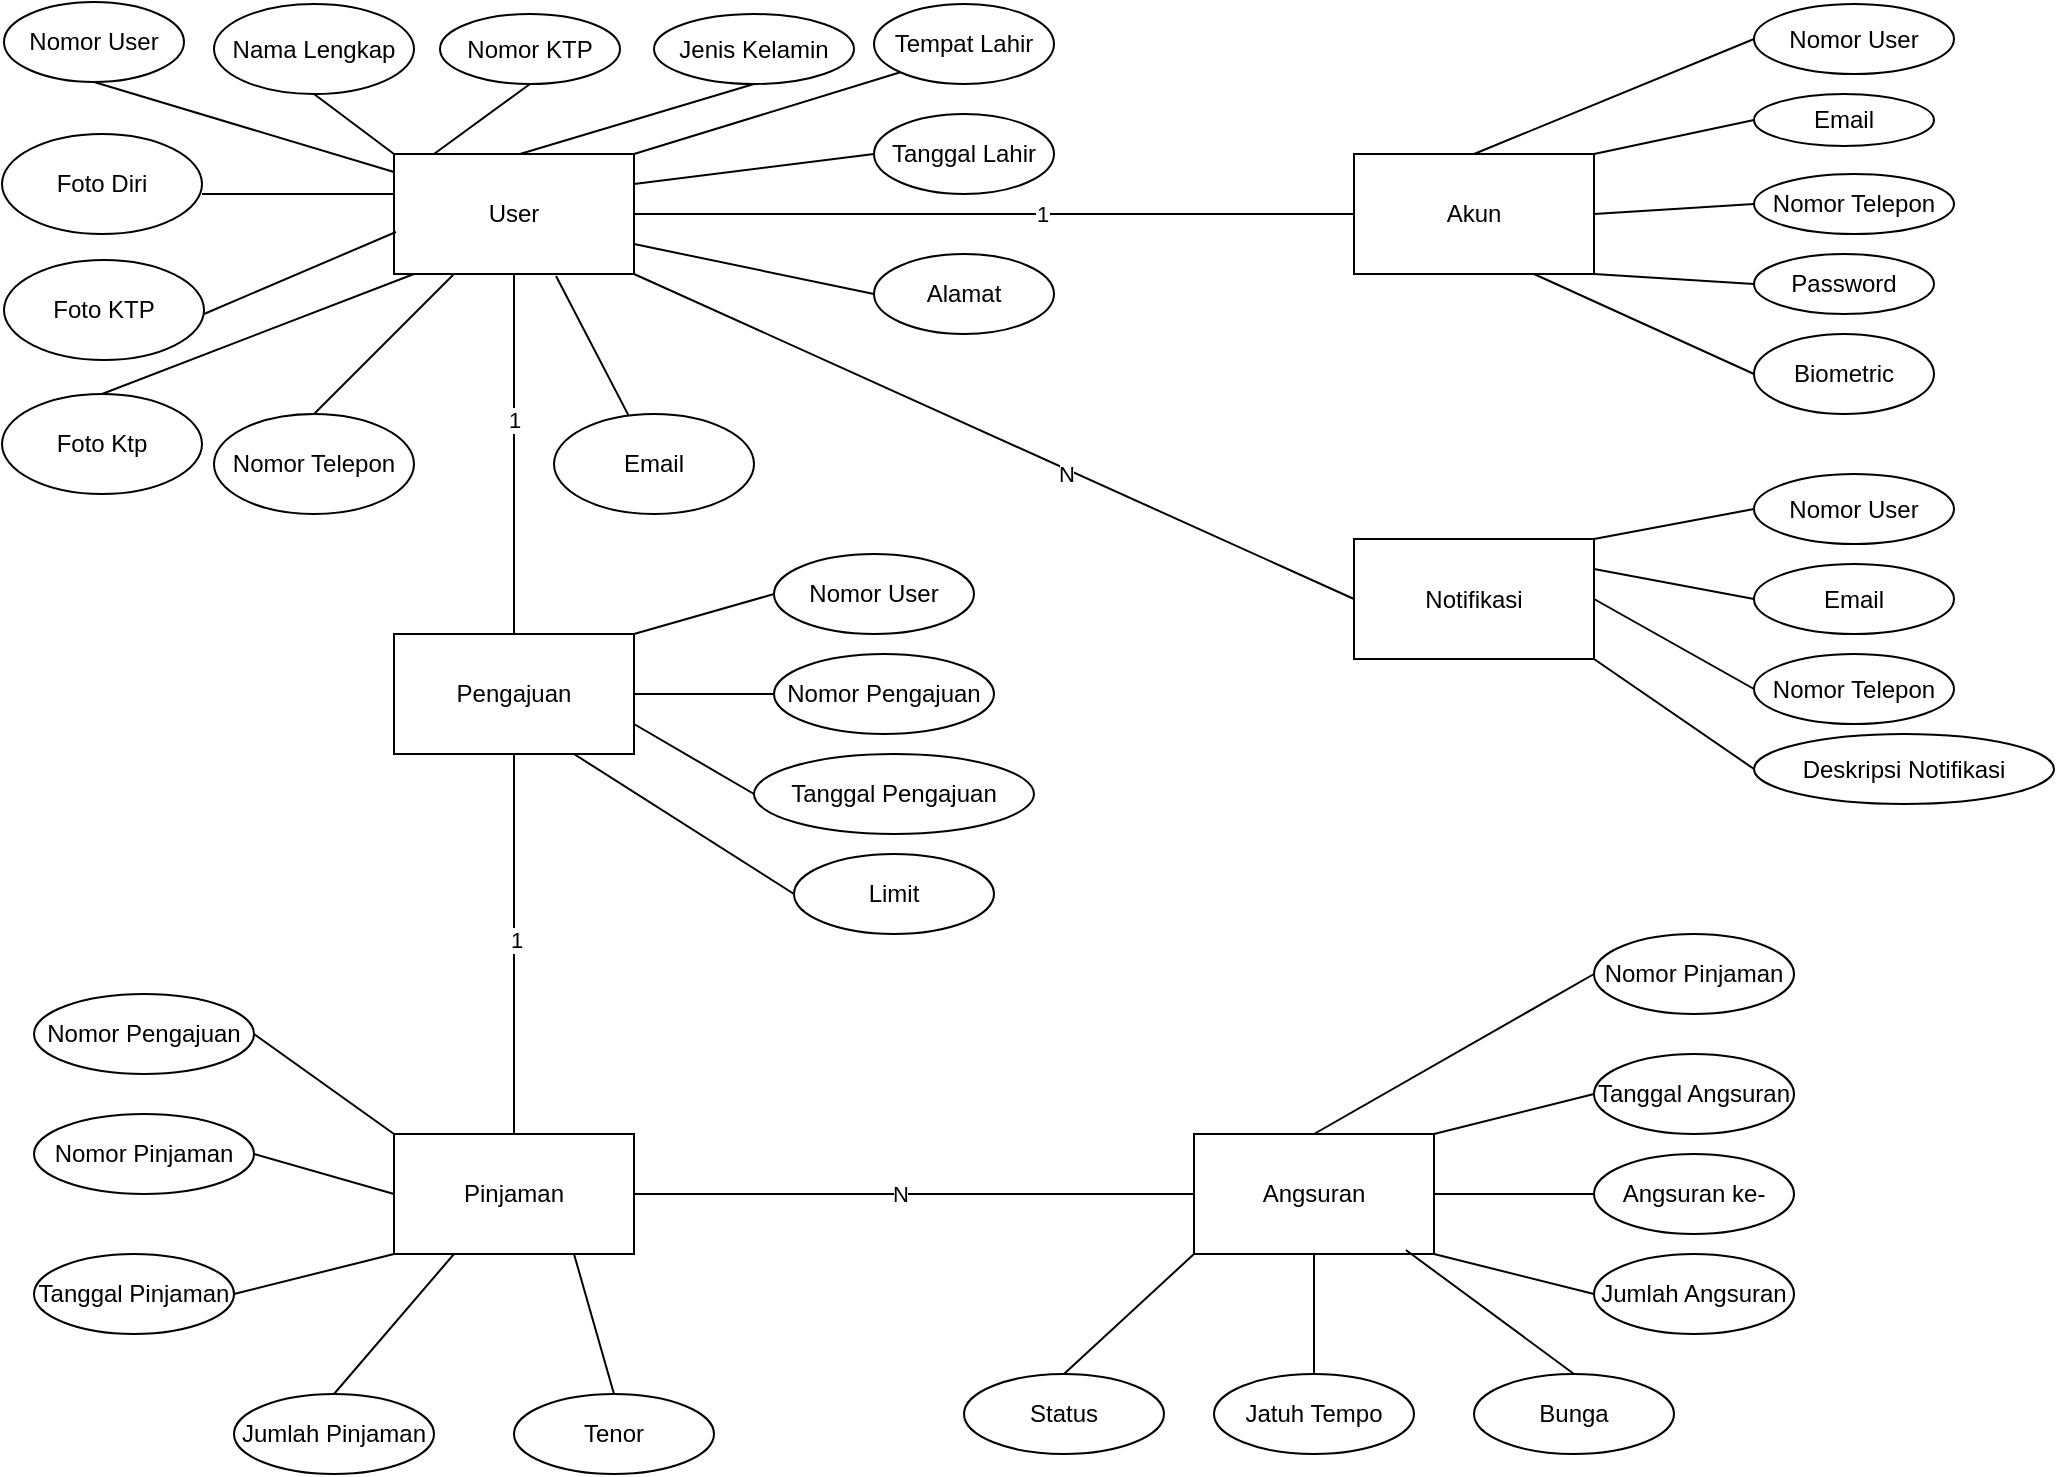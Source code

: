 <mxfile version="21.5.2" type="device" pages="5">
  <diagram id="yptC-u7H4FtvEIvddWPx" name="ERD">
    <mxGraphModel dx="1120" dy="452" grid="1" gridSize="10" guides="1" tooltips="1" connect="1" arrows="1" fold="1" page="1" pageScale="1" pageWidth="1169" pageHeight="827" math="0" shadow="0">
      <root>
        <mxCell id="0" />
        <mxCell id="1" parent="0" />
        <mxCell id="uiRy79iwFcuYxUlsXkd0-1" value="User" style="rounded=0;whiteSpace=wrap;html=1;" parent="1" vertex="1">
          <mxGeometry x="200" y="80" width="120" height="60" as="geometry" />
        </mxCell>
        <mxCell id="uiRy79iwFcuYxUlsXkd0-2" value="Nama Lengkap" style="ellipse;whiteSpace=wrap;html=1;" parent="1" vertex="1">
          <mxGeometry x="110" y="5" width="100" height="45" as="geometry" />
        </mxCell>
        <mxCell id="uiRy79iwFcuYxUlsXkd0-3" value="Jenis Kelamin" style="ellipse;whiteSpace=wrap;html=1;" parent="1" vertex="1">
          <mxGeometry x="330" y="10" width="100" height="35" as="geometry" />
        </mxCell>
        <mxCell id="uiRy79iwFcuYxUlsXkd0-4" value="Tempat Lahir" style="ellipse;whiteSpace=wrap;html=1;" parent="1" vertex="1">
          <mxGeometry x="440" y="5" width="90" height="40" as="geometry" />
        </mxCell>
        <mxCell id="uiRy79iwFcuYxUlsXkd0-5" value="Email" style="ellipse;whiteSpace=wrap;html=1;" parent="1" vertex="1">
          <mxGeometry x="280" y="210" width="100" height="50" as="geometry" />
        </mxCell>
        <mxCell id="uiRy79iwFcuYxUlsXkd0-6" value="Alamat" style="ellipse;whiteSpace=wrap;html=1;" parent="1" vertex="1">
          <mxGeometry x="440" y="130" width="90" height="40" as="geometry" />
        </mxCell>
        <mxCell id="uiRy79iwFcuYxUlsXkd0-7" value="Tanggal Lahir" style="ellipse;whiteSpace=wrap;html=1;" parent="1" vertex="1">
          <mxGeometry x="440" y="60" width="90" height="40" as="geometry" />
        </mxCell>
        <mxCell id="uiRy79iwFcuYxUlsXkd0-8" value="Foto KTP" style="ellipse;whiteSpace=wrap;html=1;" parent="1" vertex="1">
          <mxGeometry x="5" y="133" width="100" height="50" as="geometry" />
        </mxCell>
        <mxCell id="uiRy79iwFcuYxUlsXkd0-9" value="Foto Diri" style="ellipse;whiteSpace=wrap;html=1;" parent="1" vertex="1">
          <mxGeometry x="4" y="70" width="100" height="50" as="geometry" />
        </mxCell>
        <mxCell id="uiRy79iwFcuYxUlsXkd0-10" value="Nomor Telepon" style="ellipse;whiteSpace=wrap;html=1;" parent="1" vertex="1">
          <mxGeometry x="110" y="210" width="100" height="50" as="geometry" />
        </mxCell>
        <mxCell id="uiRy79iwFcuYxUlsXkd0-11" value="Nomor User" style="ellipse;whiteSpace=wrap;html=1;" parent="1" vertex="1">
          <mxGeometry x="5" y="4" width="90" height="40" as="geometry" />
        </mxCell>
        <mxCell id="uiRy79iwFcuYxUlsXkd0-12" value="Foto Ktp" style="ellipse;whiteSpace=wrap;html=1;" parent="1" vertex="1">
          <mxGeometry x="4" y="200" width="100" height="50" as="geometry" />
        </mxCell>
        <mxCell id="uiRy79iwFcuYxUlsXkd0-13" value="Nomor KTP" style="ellipse;whiteSpace=wrap;html=1;" parent="1" vertex="1">
          <mxGeometry x="223" y="10" width="90" height="35" as="geometry" />
        </mxCell>
        <mxCell id="uiRy79iwFcuYxUlsXkd0-14" value="Akun" style="rounded=0;whiteSpace=wrap;html=1;" parent="1" vertex="1">
          <mxGeometry x="680" y="80" width="120" height="60" as="geometry" />
        </mxCell>
        <mxCell id="uiRy79iwFcuYxUlsXkd0-15" value="Email" style="ellipse;whiteSpace=wrap;html=1;" parent="1" vertex="1">
          <mxGeometry x="880" y="50" width="90" height="26" as="geometry" />
        </mxCell>
        <mxCell id="uiRy79iwFcuYxUlsXkd0-16" value="Nomor Telepon" style="ellipse;whiteSpace=wrap;html=1;" parent="1" vertex="1">
          <mxGeometry x="880" y="90" width="100" height="30" as="geometry" />
        </mxCell>
        <mxCell id="uiRy79iwFcuYxUlsXkd0-17" value="Nomor User" style="ellipse;whiteSpace=wrap;html=1;" parent="1" vertex="1">
          <mxGeometry x="880" y="5" width="100" height="35" as="geometry" />
        </mxCell>
        <mxCell id="uiRy79iwFcuYxUlsXkd0-18" value="Biometric" style="ellipse;whiteSpace=wrap;html=1;" parent="1" vertex="1">
          <mxGeometry x="880" y="170" width="90" height="40" as="geometry" />
        </mxCell>
        <mxCell id="uiRy79iwFcuYxUlsXkd0-19" value="Password" style="ellipse;whiteSpace=wrap;html=1;" parent="1" vertex="1">
          <mxGeometry x="880" y="130" width="90" height="30" as="geometry" />
        </mxCell>
        <mxCell id="uiRy79iwFcuYxUlsXkd0-20" value="Pinjaman" style="rounded=0;whiteSpace=wrap;html=1;" parent="1" vertex="1">
          <mxGeometry x="200" y="570" width="120" height="60" as="geometry" />
        </mxCell>
        <mxCell id="uiRy79iwFcuYxUlsXkd0-21" value="Nomor Pengajuan" style="ellipse;whiteSpace=wrap;html=1;" parent="1" vertex="1">
          <mxGeometry x="20" y="500" width="110" height="40" as="geometry" />
        </mxCell>
        <mxCell id="uiRy79iwFcuYxUlsXkd0-22" value="Tenor" style="ellipse;whiteSpace=wrap;html=1;" parent="1" vertex="1">
          <mxGeometry x="260" y="700" width="100" height="40" as="geometry" />
        </mxCell>
        <mxCell id="uiRy79iwFcuYxUlsXkd0-23" value="Jumlah Pinjaman" style="ellipse;whiteSpace=wrap;html=1;" parent="1" vertex="1">
          <mxGeometry x="120" y="700" width="100" height="40" as="geometry" />
        </mxCell>
        <mxCell id="uiRy79iwFcuYxUlsXkd0-24" value="Tanggal Pinjaman" style="ellipse;whiteSpace=wrap;html=1;" parent="1" vertex="1">
          <mxGeometry x="20" y="630" width="100" height="40" as="geometry" />
        </mxCell>
        <mxCell id="uiRy79iwFcuYxUlsXkd0-25" value="Nomor Pinjaman" style="ellipse;whiteSpace=wrap;html=1;" parent="1" vertex="1">
          <mxGeometry x="20" y="560" width="110" height="40" as="geometry" />
        </mxCell>
        <mxCell id="uiRy79iwFcuYxUlsXkd0-26" value="Angsuran" style="rounded=0;whiteSpace=wrap;html=1;" parent="1" vertex="1">
          <mxGeometry x="600" y="570" width="120" height="60" as="geometry" />
        </mxCell>
        <mxCell id="uiRy79iwFcuYxUlsXkd0-27" value="Jatuh Tempo" style="ellipse;whiteSpace=wrap;html=1;" parent="1" vertex="1">
          <mxGeometry x="610" y="690" width="100" height="40" as="geometry" />
        </mxCell>
        <mxCell id="uiRy79iwFcuYxUlsXkd0-28" value="Jumlah Angsuran" style="ellipse;whiteSpace=wrap;html=1;" parent="1" vertex="1">
          <mxGeometry x="800" y="630" width="100" height="40" as="geometry" />
        </mxCell>
        <mxCell id="uiRy79iwFcuYxUlsXkd0-29" value="Bunga" style="ellipse;whiteSpace=wrap;html=1;" parent="1" vertex="1">
          <mxGeometry x="740" y="690" width="100" height="40" as="geometry" />
        </mxCell>
        <mxCell id="uiRy79iwFcuYxUlsXkd0-31" value="Status" style="ellipse;whiteSpace=wrap;html=1;" parent="1" vertex="1">
          <mxGeometry x="485" y="690" width="100" height="40" as="geometry" />
        </mxCell>
        <mxCell id="uiRy79iwFcuYxUlsXkd0-32" value="Angsuran ke-" style="ellipse;whiteSpace=wrap;html=1;" parent="1" vertex="1">
          <mxGeometry x="800" y="580" width="100" height="40" as="geometry" />
        </mxCell>
        <mxCell id="uiRy79iwFcuYxUlsXkd0-33" value="Tanggal Angsuran" style="ellipse;whiteSpace=wrap;html=1;" parent="1" vertex="1">
          <mxGeometry x="800" y="530" width="100" height="40" as="geometry" />
        </mxCell>
        <mxCell id="uiRy79iwFcuYxUlsXkd0-34" value="Nomor Pinjaman" style="ellipse;whiteSpace=wrap;html=1;" parent="1" vertex="1">
          <mxGeometry x="800" y="470" width="100" height="40" as="geometry" />
        </mxCell>
        <mxCell id="6UTM1kAU7ucjv8oyGqnm-1" value="Pengajuan" style="rounded=0;whiteSpace=wrap;html=1;" parent="1" vertex="1">
          <mxGeometry x="200" y="320" width="120" height="60" as="geometry" />
        </mxCell>
        <mxCell id="6UTM1kAU7ucjv8oyGqnm-2" value="Nomor User" style="ellipse;whiteSpace=wrap;html=1;" parent="1" vertex="1">
          <mxGeometry x="390" y="280" width="100" height="40" as="geometry" />
        </mxCell>
        <mxCell id="6UTM1kAU7ucjv8oyGqnm-3" value="Nomor Pengajuan" style="ellipse;whiteSpace=wrap;html=1;" parent="1" vertex="1">
          <mxGeometry x="390" y="330" width="110" height="40" as="geometry" />
        </mxCell>
        <mxCell id="6UTM1kAU7ucjv8oyGqnm-4" value="Tanggal Pengajuan" style="ellipse;whiteSpace=wrap;html=1;" parent="1" vertex="1">
          <mxGeometry x="380" y="380" width="140" height="40" as="geometry" />
        </mxCell>
        <mxCell id="6UTM1kAU7ucjv8oyGqnm-5" value="Limit" style="ellipse;whiteSpace=wrap;html=1;" parent="1" vertex="1">
          <mxGeometry x="400" y="430" width="100" height="40" as="geometry" />
        </mxCell>
        <mxCell id="6UTM1kAU7ucjv8oyGqnm-6" value="Notifikasi" style="rounded=0;whiteSpace=wrap;html=1;" parent="1" vertex="1">
          <mxGeometry x="680" y="272.5" width="120" height="60" as="geometry" />
        </mxCell>
        <mxCell id="6UTM1kAU7ucjv8oyGqnm-7" value="Nomor User" style="ellipse;whiteSpace=wrap;html=1;" parent="1" vertex="1">
          <mxGeometry x="880" y="240" width="100" height="35" as="geometry" />
        </mxCell>
        <mxCell id="6UTM1kAU7ucjv8oyGqnm-8" value="Email" style="ellipse;whiteSpace=wrap;html=1;" parent="1" vertex="1">
          <mxGeometry x="880" y="285" width="100" height="35" as="geometry" />
        </mxCell>
        <mxCell id="6UTM1kAU7ucjv8oyGqnm-9" value="Nomor Telepon" style="ellipse;whiteSpace=wrap;html=1;" parent="1" vertex="1">
          <mxGeometry x="880" y="330" width="100" height="35" as="geometry" />
        </mxCell>
        <mxCell id="6UTM1kAU7ucjv8oyGqnm-10" value="Deskripsi Notifikasi" style="ellipse;whiteSpace=wrap;html=1;" parent="1" vertex="1">
          <mxGeometry x="880" y="370" width="150" height="35" as="geometry" />
        </mxCell>
        <mxCell id="6UTM1kAU7ucjv8oyGqnm-12" value="" style="endArrow=none;html=1;rounded=0;exitX=0.5;exitY=1;exitDx=0;exitDy=0;entryX=0;entryY=0.15;entryDx=0;entryDy=0;entryPerimeter=0;" parent="1" source="uiRy79iwFcuYxUlsXkd0-11" target="uiRy79iwFcuYxUlsXkd0-1" edge="1">
          <mxGeometry width="50" height="50" relative="1" as="geometry">
            <mxPoint x="150" y="140" as="sourcePoint" />
            <mxPoint x="180" y="120" as="targetPoint" />
          </mxGeometry>
        </mxCell>
        <mxCell id="6UTM1kAU7ucjv8oyGqnm-14" value="" style="endArrow=none;html=1;rounded=0;entryX=-0.017;entryY=0.383;entryDx=0;entryDy=0;entryPerimeter=0;exitX=0.98;exitY=0.66;exitDx=0;exitDy=0;exitPerimeter=0;" parent="1" edge="1">
          <mxGeometry width="50" height="50" relative="1" as="geometry">
            <mxPoint x="104" y="100" as="sourcePoint" />
            <mxPoint x="199.96" y="99.98" as="targetPoint" />
          </mxGeometry>
        </mxCell>
        <mxCell id="6UTM1kAU7ucjv8oyGqnm-16" value="" style="endArrow=none;html=1;rounded=0;entryX=0.008;entryY=0.65;entryDx=0;entryDy=0;entryPerimeter=0;" parent="1" target="uiRy79iwFcuYxUlsXkd0-1" edge="1">
          <mxGeometry width="50" height="50" relative="1" as="geometry">
            <mxPoint x="105" y="160" as="sourcePoint" />
            <mxPoint x="155" y="110" as="targetPoint" />
          </mxGeometry>
        </mxCell>
        <mxCell id="6UTM1kAU7ucjv8oyGqnm-17" value="" style="endArrow=none;html=1;rounded=0;exitX=0.5;exitY=0;exitDx=0;exitDy=0;" parent="1" source="uiRy79iwFcuYxUlsXkd0-12" edge="1">
          <mxGeometry width="50" height="50" relative="1" as="geometry">
            <mxPoint x="160" y="190" as="sourcePoint" />
            <mxPoint x="210" y="140" as="targetPoint" />
          </mxGeometry>
        </mxCell>
        <mxCell id="6UTM1kAU7ucjv8oyGqnm-18" value="" style="endArrow=none;html=1;rounded=0;entryX=0.25;entryY=1;entryDx=0;entryDy=0;exitX=0.5;exitY=0;exitDx=0;exitDy=0;" parent="1" source="uiRy79iwFcuYxUlsXkd0-10" target="uiRy79iwFcuYxUlsXkd0-1" edge="1">
          <mxGeometry width="50" height="50" relative="1" as="geometry">
            <mxPoint x="240" y="215" as="sourcePoint" />
            <mxPoint x="180" y="165" as="targetPoint" />
          </mxGeometry>
        </mxCell>
        <mxCell id="6UTM1kAU7ucjv8oyGqnm-19" value="" style="endArrow=none;html=1;rounded=0;entryX=0.675;entryY=1.017;entryDx=0;entryDy=0;entryPerimeter=0;" parent="1" source="uiRy79iwFcuYxUlsXkd0-5" target="uiRy79iwFcuYxUlsXkd0-1" edge="1">
          <mxGeometry width="50" height="50" relative="1" as="geometry">
            <mxPoint x="440" y="210" as="sourcePoint" />
            <mxPoint x="490" y="160" as="targetPoint" />
          </mxGeometry>
        </mxCell>
        <mxCell id="6UTM1kAU7ucjv8oyGqnm-20" value="" style="endArrow=none;html=1;rounded=0;entryX=0;entryY=0;entryDx=0;entryDy=0;" parent="1" target="uiRy79iwFcuYxUlsXkd0-1" edge="1">
          <mxGeometry width="50" height="50" relative="1" as="geometry">
            <mxPoint x="160" y="50" as="sourcePoint" />
            <mxPoint x="210" as="targetPoint" />
          </mxGeometry>
        </mxCell>
        <mxCell id="6UTM1kAU7ucjv8oyGqnm-21" value="" style="endArrow=none;html=1;rounded=0;entryX=0.5;entryY=1;entryDx=0;entryDy=0;" parent="1" target="uiRy79iwFcuYxUlsXkd0-13" edge="1">
          <mxGeometry width="50" height="50" relative="1" as="geometry">
            <mxPoint x="220" y="80" as="sourcePoint" />
            <mxPoint x="270" y="30" as="targetPoint" />
          </mxGeometry>
        </mxCell>
        <mxCell id="6UTM1kAU7ucjv8oyGqnm-22" value="" style="endArrow=none;html=1;rounded=0;entryX=0.5;entryY=1;entryDx=0;entryDy=0;" parent="1" target="uiRy79iwFcuYxUlsXkd0-3" edge="1">
          <mxGeometry width="50" height="50" relative="1" as="geometry">
            <mxPoint x="263" y="80" as="sourcePoint" />
            <mxPoint x="313" y="30" as="targetPoint" />
          </mxGeometry>
        </mxCell>
        <mxCell id="6UTM1kAU7ucjv8oyGqnm-23" value="" style="endArrow=none;html=1;rounded=0;exitX=1;exitY=0;exitDx=0;exitDy=0;entryX=0;entryY=1;entryDx=0;entryDy=0;" parent="1" source="uiRy79iwFcuYxUlsXkd0-1" target="uiRy79iwFcuYxUlsXkd0-4" edge="1">
          <mxGeometry width="50" height="50" relative="1" as="geometry">
            <mxPoint x="390" y="80" as="sourcePoint" />
            <mxPoint x="440" y="30" as="targetPoint" />
          </mxGeometry>
        </mxCell>
        <mxCell id="6UTM1kAU7ucjv8oyGqnm-24" value="" style="endArrow=none;html=1;rounded=0;entryX=0;entryY=0.5;entryDx=0;entryDy=0;exitX=1;exitY=0.25;exitDx=0;exitDy=0;" parent="1" source="uiRy79iwFcuYxUlsXkd0-1" target="uiRy79iwFcuYxUlsXkd0-7" edge="1">
          <mxGeometry width="50" height="50" relative="1" as="geometry">
            <mxPoint x="320" y="110" as="sourcePoint" />
            <mxPoint x="370" y="60" as="targetPoint" />
          </mxGeometry>
        </mxCell>
        <mxCell id="6UTM1kAU7ucjv8oyGqnm-25" value="" style="endArrow=none;html=1;rounded=0;entryX=0;entryY=0.5;entryDx=0;entryDy=0;exitX=1;exitY=0.75;exitDx=0;exitDy=0;" parent="1" source="uiRy79iwFcuYxUlsXkd0-1" target="uiRy79iwFcuYxUlsXkd0-6" edge="1">
          <mxGeometry width="50" height="50" relative="1" as="geometry">
            <mxPoint x="370" y="140" as="sourcePoint" />
            <mxPoint x="420" y="90" as="targetPoint" />
          </mxGeometry>
        </mxCell>
        <mxCell id="6UTM1kAU7ucjv8oyGqnm-26" value="" style="endArrow=none;html=1;rounded=0;exitX=0.5;exitY=0;exitDx=0;exitDy=0;entryX=0.5;entryY=1;entryDx=0;entryDy=0;" parent="1" source="6UTM1kAU7ucjv8oyGqnm-1" target="uiRy79iwFcuYxUlsXkd0-1" edge="1">
          <mxGeometry width="50" height="50" relative="1" as="geometry">
            <mxPoint x="210" y="200" as="sourcePoint" />
            <mxPoint x="260" y="150" as="targetPoint" />
          </mxGeometry>
        </mxCell>
        <mxCell id="6UTM1kAU7ucjv8oyGqnm-63" value="1" style="edgeLabel;html=1;align=center;verticalAlign=middle;resizable=0;points=[];" parent="6UTM1kAU7ucjv8oyGqnm-26" vertex="1" connectable="0">
          <mxGeometry x="0.189" relative="1" as="geometry">
            <mxPoint as="offset" />
          </mxGeometry>
        </mxCell>
        <mxCell id="6UTM1kAU7ucjv8oyGqnm-27" value="" style="endArrow=none;html=1;rounded=0;entryX=0;entryY=0.5;entryDx=0;entryDy=0;exitX=1;exitY=0.5;exitDx=0;exitDy=0;" parent="1" source="uiRy79iwFcuYxUlsXkd0-1" target="uiRy79iwFcuYxUlsXkd0-14" edge="1">
          <mxGeometry width="50" height="50" relative="1" as="geometry">
            <mxPoint x="350" y="120" as="sourcePoint" />
            <mxPoint x="610" y="83" as="targetPoint" />
          </mxGeometry>
        </mxCell>
        <mxCell id="6UTM1kAU7ucjv8oyGqnm-61" value="1" style="edgeLabel;html=1;align=center;verticalAlign=middle;resizable=0;points=[];" parent="6UTM1kAU7ucjv8oyGqnm-27" vertex="1" connectable="0">
          <mxGeometry x="0.133" relative="1" as="geometry">
            <mxPoint as="offset" />
          </mxGeometry>
        </mxCell>
        <mxCell id="6UTM1kAU7ucjv8oyGqnm-28" value="" style="endArrow=none;html=1;rounded=0;entryX=0;entryY=0.5;entryDx=0;entryDy=0;" parent="1" target="uiRy79iwFcuYxUlsXkd0-17" edge="1">
          <mxGeometry width="50" height="50" relative="1" as="geometry">
            <mxPoint x="740" y="80" as="sourcePoint" />
            <mxPoint x="790" y="30" as="targetPoint" />
          </mxGeometry>
        </mxCell>
        <mxCell id="6UTM1kAU7ucjv8oyGqnm-29" value="" style="endArrow=none;html=1;rounded=0;entryX=0;entryY=0.5;entryDx=0;entryDy=0;exitX=1;exitY=0;exitDx=0;exitDy=0;" parent="1" source="uiRy79iwFcuYxUlsXkd0-14" target="uiRy79iwFcuYxUlsXkd0-15" edge="1">
          <mxGeometry width="50" height="50" relative="1" as="geometry">
            <mxPoint x="810" y="120" as="sourcePoint" />
            <mxPoint x="860" y="70" as="targetPoint" />
          </mxGeometry>
        </mxCell>
        <mxCell id="6UTM1kAU7ucjv8oyGqnm-30" value="" style="endArrow=none;html=1;rounded=0;entryX=0;entryY=0.5;entryDx=0;entryDy=0;exitX=1;exitY=0.5;exitDx=0;exitDy=0;" parent="1" source="uiRy79iwFcuYxUlsXkd0-14" target="uiRy79iwFcuYxUlsXkd0-16" edge="1">
          <mxGeometry width="50" height="50" relative="1" as="geometry">
            <mxPoint x="810" y="183" as="sourcePoint" />
            <mxPoint x="860" y="133" as="targetPoint" />
          </mxGeometry>
        </mxCell>
        <mxCell id="6UTM1kAU7ucjv8oyGqnm-31" value="" style="endArrow=none;html=1;rounded=0;entryX=0;entryY=0.5;entryDx=0;entryDy=0;exitX=1;exitY=1;exitDx=0;exitDy=0;" parent="1" source="uiRy79iwFcuYxUlsXkd0-14" target="uiRy79iwFcuYxUlsXkd0-19" edge="1">
          <mxGeometry width="50" height="50" relative="1" as="geometry">
            <mxPoint x="790" y="210" as="sourcePoint" />
            <mxPoint x="840" y="160" as="targetPoint" />
          </mxGeometry>
        </mxCell>
        <mxCell id="6UTM1kAU7ucjv8oyGqnm-32" value="" style="endArrow=none;html=1;rounded=0;exitX=0.75;exitY=1;exitDx=0;exitDy=0;entryX=0;entryY=0.5;entryDx=0;entryDy=0;" parent="1" source="uiRy79iwFcuYxUlsXkd0-14" target="uiRy79iwFcuYxUlsXkd0-18" edge="1">
          <mxGeometry width="50" height="50" relative="1" as="geometry">
            <mxPoint x="820" y="140" as="sourcePoint" />
            <mxPoint x="870" y="90" as="targetPoint" />
          </mxGeometry>
        </mxCell>
        <mxCell id="6UTM1kAU7ucjv8oyGqnm-33" value="" style="endArrow=none;html=1;rounded=0;exitX=1;exitY=1;exitDx=0;exitDy=0;entryX=0;entryY=0.5;entryDx=0;entryDy=0;" parent="1" source="uiRy79iwFcuYxUlsXkd0-1" target="6UTM1kAU7ucjv8oyGqnm-6" edge="1">
          <mxGeometry width="50" height="50" relative="1" as="geometry">
            <mxPoint x="590" y="320" as="sourcePoint" />
            <mxPoint x="640" y="270" as="targetPoint" />
          </mxGeometry>
        </mxCell>
        <mxCell id="6UTM1kAU7ucjv8oyGqnm-62" value="N" style="edgeLabel;html=1;align=center;verticalAlign=middle;resizable=0;points=[];" parent="6UTM1kAU7ucjv8oyGqnm-33" vertex="1" connectable="0">
          <mxGeometry x="0.205" y="-2" relative="1" as="geometry">
            <mxPoint as="offset" />
          </mxGeometry>
        </mxCell>
        <mxCell id="6UTM1kAU7ucjv8oyGqnm-34" value="" style="endArrow=none;html=1;rounded=0;entryX=0;entryY=0.5;entryDx=0;entryDy=0;exitX=1;exitY=0;exitDx=0;exitDy=0;" parent="1" source="6UTM1kAU7ucjv8oyGqnm-6" target="6UTM1kAU7ucjv8oyGqnm-7" edge="1">
          <mxGeometry width="50" height="50" relative="1" as="geometry">
            <mxPoint x="650" y="280" as="sourcePoint" />
            <mxPoint x="700" y="230" as="targetPoint" />
          </mxGeometry>
        </mxCell>
        <mxCell id="6UTM1kAU7ucjv8oyGqnm-35" value="" style="endArrow=none;html=1;rounded=0;entryX=0;entryY=0.5;entryDx=0;entryDy=0;exitX=1;exitY=0.25;exitDx=0;exitDy=0;" parent="1" source="6UTM1kAU7ucjv8oyGqnm-6" target="6UTM1kAU7ucjv8oyGqnm-8" edge="1">
          <mxGeometry width="50" height="50" relative="1" as="geometry">
            <mxPoint x="650" y="280" as="sourcePoint" />
            <mxPoint x="700" y="230" as="targetPoint" />
          </mxGeometry>
        </mxCell>
        <mxCell id="6UTM1kAU7ucjv8oyGqnm-36" value="" style="endArrow=none;html=1;rounded=0;entryX=0;entryY=0.5;entryDx=0;entryDy=0;exitX=1;exitY=0.5;exitDx=0;exitDy=0;" parent="1" source="6UTM1kAU7ucjv8oyGqnm-6" target="6UTM1kAU7ucjv8oyGqnm-9" edge="1">
          <mxGeometry width="50" height="50" relative="1" as="geometry">
            <mxPoint x="770" y="430" as="sourcePoint" />
            <mxPoint x="820" y="380" as="targetPoint" />
          </mxGeometry>
        </mxCell>
        <mxCell id="6UTM1kAU7ucjv8oyGqnm-37" value="" style="endArrow=none;html=1;rounded=0;entryX=0;entryY=0.5;entryDx=0;entryDy=0;exitX=1;exitY=1;exitDx=0;exitDy=0;" parent="1" source="6UTM1kAU7ucjv8oyGqnm-6" target="6UTM1kAU7ucjv8oyGqnm-10" edge="1">
          <mxGeometry width="50" height="50" relative="1" as="geometry">
            <mxPoint x="770" y="430" as="sourcePoint" />
            <mxPoint x="820" y="380" as="targetPoint" />
          </mxGeometry>
        </mxCell>
        <mxCell id="6UTM1kAU7ucjv8oyGqnm-38" value="" style="endArrow=none;html=1;rounded=0;entryX=0.5;entryY=1;entryDx=0;entryDy=0;exitX=0.5;exitY=0;exitDx=0;exitDy=0;" parent="1" source="uiRy79iwFcuYxUlsXkd0-20" target="6UTM1kAU7ucjv8oyGqnm-1" edge="1">
          <mxGeometry width="50" height="50" relative="1" as="geometry">
            <mxPoint x="450" y="570" as="sourcePoint" />
            <mxPoint x="500" y="520" as="targetPoint" />
          </mxGeometry>
        </mxCell>
        <mxCell id="6UTM1kAU7ucjv8oyGqnm-64" value="1" style="edgeLabel;html=1;align=center;verticalAlign=middle;resizable=0;points=[];" parent="6UTM1kAU7ucjv8oyGqnm-38" vertex="1" connectable="0">
          <mxGeometry x="0.021" y="-1" relative="1" as="geometry">
            <mxPoint as="offset" />
          </mxGeometry>
        </mxCell>
        <mxCell id="6UTM1kAU7ucjv8oyGqnm-39" value="" style="endArrow=none;html=1;rounded=0;exitX=1;exitY=0.5;exitDx=0;exitDy=0;entryX=0;entryY=0.5;entryDx=0;entryDy=0;" parent="1" source="uiRy79iwFcuYxUlsXkd0-20" target="uiRy79iwFcuYxUlsXkd0-26" edge="1">
          <mxGeometry width="50" height="50" relative="1" as="geometry">
            <mxPoint x="510" y="570" as="sourcePoint" />
            <mxPoint x="560" y="520" as="targetPoint" />
          </mxGeometry>
        </mxCell>
        <mxCell id="6UTM1kAU7ucjv8oyGqnm-65" value="N" style="edgeLabel;html=1;align=center;verticalAlign=middle;resizable=0;points=[];" parent="6UTM1kAU7ucjv8oyGqnm-39" vertex="1" connectable="0">
          <mxGeometry x="-0.05" relative="1" as="geometry">
            <mxPoint as="offset" />
          </mxGeometry>
        </mxCell>
        <mxCell id="6UTM1kAU7ucjv8oyGqnm-40" value="" style="endArrow=none;html=1;rounded=0;entryX=1;entryY=0.5;entryDx=0;entryDy=0;exitX=0;exitY=0;exitDx=0;exitDy=0;" parent="1" source="uiRy79iwFcuYxUlsXkd0-20" target="uiRy79iwFcuYxUlsXkd0-21" edge="1">
          <mxGeometry width="50" height="50" relative="1" as="geometry">
            <mxPoint x="390" y="570" as="sourcePoint" />
            <mxPoint x="440" y="520" as="targetPoint" />
          </mxGeometry>
        </mxCell>
        <mxCell id="6UTM1kAU7ucjv8oyGqnm-41" value="" style="endArrow=none;html=1;rounded=0;exitX=1;exitY=0.5;exitDx=0;exitDy=0;entryX=0;entryY=0.5;entryDx=0;entryDy=0;" parent="1" source="uiRy79iwFcuYxUlsXkd0-25" target="uiRy79iwFcuYxUlsXkd0-20" edge="1">
          <mxGeometry width="50" height="50" relative="1" as="geometry">
            <mxPoint x="390" y="570" as="sourcePoint" />
            <mxPoint x="440" y="520" as="targetPoint" />
          </mxGeometry>
        </mxCell>
        <mxCell id="6UTM1kAU7ucjv8oyGqnm-42" value="" style="endArrow=none;html=1;rounded=0;entryX=0;entryY=1;entryDx=0;entryDy=0;exitX=1;exitY=0.5;exitDx=0;exitDy=0;" parent="1" source="uiRy79iwFcuYxUlsXkd0-24" target="uiRy79iwFcuYxUlsXkd0-20" edge="1">
          <mxGeometry width="50" height="50" relative="1" as="geometry">
            <mxPoint x="320" y="770" as="sourcePoint" />
            <mxPoint x="370" y="720" as="targetPoint" />
          </mxGeometry>
        </mxCell>
        <mxCell id="6UTM1kAU7ucjv8oyGqnm-43" value="" style="endArrow=none;html=1;rounded=0;entryX=0.25;entryY=1;entryDx=0;entryDy=0;exitX=0.5;exitY=0;exitDx=0;exitDy=0;" parent="1" source="uiRy79iwFcuYxUlsXkd0-23" target="uiRy79iwFcuYxUlsXkd0-20" edge="1">
          <mxGeometry width="50" height="50" relative="1" as="geometry">
            <mxPoint x="320" y="770" as="sourcePoint" />
            <mxPoint x="370" y="720" as="targetPoint" />
          </mxGeometry>
        </mxCell>
        <mxCell id="6UTM1kAU7ucjv8oyGqnm-45" value="" style="endArrow=none;html=1;rounded=0;exitX=0.5;exitY=0;exitDx=0;exitDy=0;entryX=0.75;entryY=1;entryDx=0;entryDy=0;" parent="1" source="uiRy79iwFcuYxUlsXkd0-22" target="uiRy79iwFcuYxUlsXkd0-20" edge="1">
          <mxGeometry width="50" height="50" relative="1" as="geometry">
            <mxPoint x="320" y="770" as="sourcePoint" />
            <mxPoint x="370" y="720" as="targetPoint" />
          </mxGeometry>
        </mxCell>
        <mxCell id="6UTM1kAU7ucjv8oyGqnm-46" value="" style="endArrow=none;html=1;rounded=0;entryX=0;entryY=0.5;entryDx=0;entryDy=0;exitX=0.5;exitY=0;exitDx=0;exitDy=0;" parent="1" source="uiRy79iwFcuYxUlsXkd0-26" target="uiRy79iwFcuYxUlsXkd0-34" edge="1">
          <mxGeometry width="50" height="50" relative="1" as="geometry">
            <mxPoint x="660" y="590" as="sourcePoint" />
            <mxPoint x="710" y="540" as="targetPoint" />
          </mxGeometry>
        </mxCell>
        <mxCell id="6UTM1kAU7ucjv8oyGqnm-47" value="" style="endArrow=none;html=1;rounded=0;entryX=0;entryY=0.5;entryDx=0;entryDy=0;" parent="1" target="uiRy79iwFcuYxUlsXkd0-33" edge="1">
          <mxGeometry width="50" height="50" relative="1" as="geometry">
            <mxPoint x="720" y="570" as="sourcePoint" />
            <mxPoint x="710" y="540" as="targetPoint" />
          </mxGeometry>
        </mxCell>
        <mxCell id="6UTM1kAU7ucjv8oyGqnm-48" value="" style="endArrow=none;html=1;rounded=0;entryX=0;entryY=0.5;entryDx=0;entryDy=0;exitX=1;exitY=0.5;exitDx=0;exitDy=0;" parent="1" source="uiRy79iwFcuYxUlsXkd0-26" target="uiRy79iwFcuYxUlsXkd0-32" edge="1">
          <mxGeometry width="50" height="50" relative="1" as="geometry">
            <mxPoint x="660" y="590" as="sourcePoint" />
            <mxPoint x="710" y="540" as="targetPoint" />
          </mxGeometry>
        </mxCell>
        <mxCell id="6UTM1kAU7ucjv8oyGqnm-49" value="" style="endArrow=none;html=1;rounded=0;entryX=0;entryY=0.5;entryDx=0;entryDy=0;exitX=1;exitY=1;exitDx=0;exitDy=0;" parent="1" source="uiRy79iwFcuYxUlsXkd0-26" target="uiRy79iwFcuYxUlsXkd0-28" edge="1">
          <mxGeometry width="50" height="50" relative="1" as="geometry">
            <mxPoint x="660" y="590" as="sourcePoint" />
            <mxPoint x="710" y="540" as="targetPoint" />
          </mxGeometry>
        </mxCell>
        <mxCell id="6UTM1kAU7ucjv8oyGqnm-50" value="" style="endArrow=none;html=1;rounded=0;entryX=0.5;entryY=0;entryDx=0;entryDy=0;exitX=0.883;exitY=0.967;exitDx=0;exitDy=0;exitPerimeter=0;" parent="1" source="uiRy79iwFcuYxUlsXkd0-26" target="uiRy79iwFcuYxUlsXkd0-29" edge="1">
          <mxGeometry width="50" height="50" relative="1" as="geometry">
            <mxPoint x="660" y="590" as="sourcePoint" />
            <mxPoint x="710" y="540" as="targetPoint" />
          </mxGeometry>
        </mxCell>
        <mxCell id="6UTM1kAU7ucjv8oyGqnm-51" value="" style="endArrow=none;html=1;rounded=0;entryX=0.5;entryY=0;entryDx=0;entryDy=0;" parent="1" target="uiRy79iwFcuYxUlsXkd0-27" edge="1">
          <mxGeometry width="50" height="50" relative="1" as="geometry">
            <mxPoint x="660" y="630" as="sourcePoint" />
            <mxPoint x="710" y="540" as="targetPoint" />
          </mxGeometry>
        </mxCell>
        <mxCell id="6UTM1kAU7ucjv8oyGqnm-52" value="" style="endArrow=none;html=1;rounded=0;exitX=0.5;exitY=0;exitDx=0;exitDy=0;entryX=0;entryY=1;entryDx=0;entryDy=0;" parent="1" source="uiRy79iwFcuYxUlsXkd0-31" target="uiRy79iwFcuYxUlsXkd0-26" edge="1">
          <mxGeometry width="50" height="50" relative="1" as="geometry">
            <mxPoint x="660" y="590" as="sourcePoint" />
            <mxPoint x="710" y="540" as="targetPoint" />
          </mxGeometry>
        </mxCell>
        <mxCell id="6UTM1kAU7ucjv8oyGqnm-53" value="" style="endArrow=none;html=1;rounded=0;entryX=0;entryY=0.5;entryDx=0;entryDy=0;exitX=1;exitY=0;exitDx=0;exitDy=0;" parent="1" source="6UTM1kAU7ucjv8oyGqnm-1" target="6UTM1kAU7ucjv8oyGqnm-2" edge="1">
          <mxGeometry width="50" height="50" relative="1" as="geometry">
            <mxPoint x="430" y="370" as="sourcePoint" />
            <mxPoint x="480" y="320" as="targetPoint" />
          </mxGeometry>
        </mxCell>
        <mxCell id="6UTM1kAU7ucjv8oyGqnm-54" value="" style="endArrow=none;html=1;rounded=0;entryX=1;entryY=0.5;entryDx=0;entryDy=0;exitX=0;exitY=0.5;exitDx=0;exitDy=0;" parent="1" source="6UTM1kAU7ucjv8oyGqnm-3" target="6UTM1kAU7ucjv8oyGqnm-1" edge="1">
          <mxGeometry width="50" height="50" relative="1" as="geometry">
            <mxPoint x="430" y="370" as="sourcePoint" />
            <mxPoint x="480" y="320" as="targetPoint" />
          </mxGeometry>
        </mxCell>
        <mxCell id="6UTM1kAU7ucjv8oyGqnm-55" value="" style="endArrow=none;html=1;rounded=0;entryX=1;entryY=0.75;entryDx=0;entryDy=0;exitX=0;exitY=0.5;exitDx=0;exitDy=0;" parent="1" source="6UTM1kAU7ucjv8oyGqnm-4" target="6UTM1kAU7ucjv8oyGqnm-1" edge="1">
          <mxGeometry width="50" height="50" relative="1" as="geometry">
            <mxPoint x="430" y="370" as="sourcePoint" />
            <mxPoint x="480" y="320" as="targetPoint" />
          </mxGeometry>
        </mxCell>
        <mxCell id="6UTM1kAU7ucjv8oyGqnm-56" value="" style="endArrow=none;html=1;rounded=0;exitX=0.75;exitY=1;exitDx=0;exitDy=0;entryX=0;entryY=0.5;entryDx=0;entryDy=0;" parent="1" source="6UTM1kAU7ucjv8oyGqnm-1" target="6UTM1kAU7ucjv8oyGqnm-5" edge="1">
          <mxGeometry width="50" height="50" relative="1" as="geometry">
            <mxPoint x="430" y="370" as="sourcePoint" />
            <mxPoint x="480" y="320" as="targetPoint" />
          </mxGeometry>
        </mxCell>
      </root>
    </mxGraphModel>
  </diagram>
  <diagram id="uCm9OkbUInmhUphXMVz3" name="Screen Flow">
    <mxGraphModel dx="3200" dy="1291" grid="1" gridSize="10" guides="1" tooltips="1" connect="1" arrows="1" fold="1" page="1" pageScale="1" pageWidth="1169" pageHeight="827" math="0" shadow="0">
      <root>
        <mxCell id="0" />
        <mxCell id="1" parent="0" />
        <mxCell id="LM3X8YJPQ4tDGFozRYR4-26" value="" style="rounded=0;whiteSpace=wrap;html=1;movable=1;resizable=1;rotatable=1;deletable=1;editable=1;locked=0;connectable=1;" parent="1" vertex="1">
          <mxGeometry x="440" y="40" width="280" height="400" as="geometry" />
        </mxCell>
        <mxCell id="LM3X8YJPQ4tDGFozRYR4-27" value="" style="endArrow=none;html=1;rounded=0;exitX=-0.004;exitY=0.06;exitDx=0;exitDy=0;exitPerimeter=0;movable=1;resizable=1;rotatable=1;deletable=1;editable=1;locked=0;connectable=1;" parent="1" edge="1">
          <mxGeometry width="50" height="50" relative="1" as="geometry">
            <mxPoint x="438.88" y="64" as="sourcePoint" />
            <mxPoint x="720" y="64" as="targetPoint" />
          </mxGeometry>
        </mxCell>
        <mxCell id="LM3X8YJPQ4tDGFozRYR4-28" value="&lt;b&gt;FINTECHUU&lt;/b&gt;" style="text;html=1;strokeColor=none;fillColor=none;align=center;verticalAlign=middle;whiteSpace=wrap;rounded=0;movable=1;resizable=1;rotatable=1;deletable=1;editable=1;locked=0;connectable=1;" parent="1" vertex="1">
          <mxGeometry x="540" y="37" width="60" height="30" as="geometry" />
        </mxCell>
        <mxCell id="LM3X8YJPQ4tDGFozRYR4-35" value="" style="rounded=0;whiteSpace=wrap;html=1;movable=1;resizable=1;rotatable=1;deletable=1;editable=1;locked=0;connectable=1;" parent="1" vertex="1">
          <mxGeometry x="40.12" y="40" width="280" height="400" as="geometry" />
        </mxCell>
        <mxCell id="LM3X8YJPQ4tDGFozRYR4-36" value="" style="endArrow=none;html=1;rounded=0;exitX=-0.004;exitY=0.06;exitDx=0;exitDy=0;exitPerimeter=0;movable=1;resizable=1;rotatable=1;deletable=1;editable=1;locked=0;connectable=1;" parent="1" edge="1">
          <mxGeometry width="50" height="50" relative="1" as="geometry">
            <mxPoint x="39.0" y="64" as="sourcePoint" />
            <mxPoint x="320.12" y="64" as="targetPoint" />
          </mxGeometry>
        </mxCell>
        <mxCell id="LM3X8YJPQ4tDGFozRYR4-37" value="&lt;b&gt;FINTECHUU&lt;/b&gt;" style="text;html=1;strokeColor=none;fillColor=none;align=center;verticalAlign=middle;whiteSpace=wrap;rounded=0;movable=1;resizable=1;rotatable=1;deletable=1;editable=1;locked=0;connectable=1;" parent="1" vertex="1">
          <mxGeometry x="140.12" y="37" width="60" height="30" as="geometry" />
        </mxCell>
        <mxCell id="LM3X8YJPQ4tDGFozRYR4-38" value="&lt;font style=&quot;font-size: 14px;&quot;&gt;Selamat Datang,&lt;/font&gt;" style="text;html=1;align=center;verticalAlign=middle;resizable=0;points=[];autosize=1;strokeColor=none;fillColor=none;" parent="1" vertex="1">
          <mxGeometry x="103.12" y="83" width="130" height="30" as="geometry" />
        </mxCell>
        <mxCell id="LM3X8YJPQ4tDGFozRYR4-39" value="" style="rounded=1;whiteSpace=wrap;html=1;" parent="1" vertex="1">
          <mxGeometry x="57.12" y="133" width="248" height="200" as="geometry" />
        </mxCell>
        <mxCell id="LM3X8YJPQ4tDGFozRYR4-40" value="" style="shape=actor;whiteSpace=wrap;html=1;" parent="1" vertex="1">
          <mxGeometry x="63.12" y="153" width="18" height="23" as="geometry" />
        </mxCell>
        <mxCell id="LM3X8YJPQ4tDGFozRYR4-41" value="&lt;font style=&quot;font-size: 12px;&quot;&gt;Username :&amp;nbsp;&lt;/font&gt;" style="text;html=1;strokeColor=none;fillColor=none;align=center;verticalAlign=middle;whiteSpace=wrap;rounded=0;" parent="1" vertex="1">
          <mxGeometry x="75.12" y="162" width="87" height="15" as="geometry" />
        </mxCell>
        <mxCell id="LM3X8YJPQ4tDGFozRYR4-42" value="" style="shape=image;html=1;verticalAlign=top;verticalLabelPosition=bottom;labelBackgroundColor=#ffffff;imageAspect=0;aspect=fixed;image=https://cdn4.iconfinder.com/data/icons/essentials-71/24/008_-_Lock-128.png" parent="1" vertex="1">
          <mxGeometry x="61.12" y="193" width="21" height="21" as="geometry" />
        </mxCell>
        <mxCell id="LM3X8YJPQ4tDGFozRYR4-43" value="&lt;font style=&quot;font-size: 12px;&quot;&gt;Password :&amp;nbsp;&lt;/font&gt;" style="text;html=1;strokeColor=none;fillColor=none;align=center;verticalAlign=middle;whiteSpace=wrap;rounded=0;" parent="1" vertex="1">
          <mxGeometry x="78.12" y="191" width="76" height="30" as="geometry" />
        </mxCell>
        <mxCell id="LM3X8YJPQ4tDGFozRYR4-44" value="&lt;pre&gt;&lt;font style=&quot;font-size: 10px;&quot;&gt;Email/No.Telp&lt;/font&gt;&lt;/pre&gt;" style="rounded=0;whiteSpace=wrap;html=1;align=center;" parent="1" vertex="1">
          <mxGeometry x="152.12" y="155" width="144" height="25" as="geometry" />
        </mxCell>
        <mxCell id="LM3X8YJPQ4tDGFozRYR4-45" value="LOGIN" style="rounded=0;whiteSpace=wrap;html=1;fillColor=#B3B3B3;" parent="1" vertex="1">
          <mxGeometry x="110.12" y="266" width="101" height="40" as="geometry" />
        </mxCell>
        <mxCell id="LM3X8YJPQ4tDGFozRYR4-46" value="&lt;pre&gt;&lt;font style=&quot;font-size: 10px;&quot;&gt;Password&lt;/font&gt;&lt;/pre&gt;" style="rounded=0;whiteSpace=wrap;html=1;align=center;" parent="1" vertex="1">
          <mxGeometry x="152.12" y="191" width="144" height="25" as="geometry" />
        </mxCell>
        <mxCell id="LM3X8YJPQ4tDGFozRYR4-47" value="" style="rounded=0;whiteSpace=wrap;html=1;fillColor=#FFFFFF;movable=1;resizable=1;rotatable=1;deletable=1;editable=1;locked=0;connectable=1;" parent="1" vertex="1">
          <mxGeometry x="246.12" y="266" width="30" height="40" as="geometry" />
        </mxCell>
        <mxCell id="LM3X8YJPQ4tDGFozRYR4-48" value="" style="shape=image;html=1;verticalAlign=top;verticalLabelPosition=bottom;labelBackgroundColor=#ffffff;imageAspect=0;aspect=fixed;image=https://cdn0.iconfinder.com/data/icons/google-material-design-3-0/48/ic_fingerprint_48px-128.png;movable=1;resizable=1;rotatable=1;deletable=1;editable=1;locked=0;connectable=1;" parent="1" vertex="1">
          <mxGeometry x="247.12" y="272" width="28" height="28" as="geometry" />
        </mxCell>
        <mxCell id="LM3X8YJPQ4tDGFozRYR4-49" value="&lt;u&gt;Lupa password?&lt;/u&gt;" style="text;html=1;strokeColor=none;fillColor=none;align=center;verticalAlign=middle;whiteSpace=wrap;rounded=0;" parent="1" vertex="1">
          <mxGeometry x="179.12" y="222" width="150" height="30" as="geometry" />
        </mxCell>
        <mxCell id="LM3X8YJPQ4tDGFozRYR4-50" value="Belum memiliki akun?" style="text;html=1;strokeColor=none;fillColor=none;align=center;verticalAlign=middle;whiteSpace=wrap;rounded=0;" parent="1" vertex="1">
          <mxGeometry x="73.12" y="354" width="200" height="30" as="geometry" />
        </mxCell>
        <mxCell id="LM3X8YJPQ4tDGFozRYR4-51" value="&lt;u&gt;&lt;b&gt;DAFTAR&lt;/b&gt;&lt;/u&gt;" style="text;html=1;strokeColor=none;fillColor=none;align=center;verticalAlign=middle;whiteSpace=wrap;rounded=0;" parent="1" vertex="1">
          <mxGeometry x="140.62" y="384" width="60" height="30" as="geometry" />
        </mxCell>
        <mxCell id="LM3X8YJPQ4tDGFozRYR4-53" value="" style="endArrow=none;html=1;rounded=0;exitX=-0.004;exitY=0.06;exitDx=0;exitDy=0;exitPerimeter=0;movable=1;resizable=1;rotatable=1;deletable=1;editable=1;locked=0;connectable=1;" parent="1" edge="1">
          <mxGeometry width="50" height="50" relative="1" as="geometry">
            <mxPoint x="439.94" y="400" as="sourcePoint" />
            <mxPoint x="721.06" y="400" as="targetPoint" />
          </mxGeometry>
        </mxCell>
        <mxCell id="LM3X8YJPQ4tDGFozRYR4-54" value="" style="sketch=0;pointerEvents=1;shadow=0;dashed=0;html=1;strokeColor=none;fillColor=#505050;labelPosition=center;verticalLabelPosition=bottom;verticalAlign=top;outlineConnect=0;align=center;shape=mxgraph.office.concepts.home;" parent="1" vertex="1">
          <mxGeometry x="458" y="402" width="27" height="22" as="geometry" />
        </mxCell>
        <mxCell id="T29OUtumD-BZdLAoJbRC-1" value="&lt;font style=&quot;font-size: 10px;&quot;&gt;Home&lt;/font&gt;" style="text;html=1;strokeColor=none;fillColor=none;align=center;verticalAlign=middle;whiteSpace=wrap;rounded=0;" parent="1" vertex="1">
          <mxGeometry x="442" y="423" width="60" height="20" as="geometry" />
        </mxCell>
        <mxCell id="T29OUtumD-BZdLAoJbRC-2" value="" style="shape=image;html=1;verticalAlign=top;verticalLabelPosition=bottom;labelBackgroundColor=#ffffff;imageAspect=0;aspect=fixed;image=https://cdn4.iconfinder.com/data/icons/aiga-symbol-signs/441/aiga_cashier-128.png" parent="1" vertex="1">
          <mxGeometry x="526" y="402" width="28" height="28" as="geometry" />
        </mxCell>
        <mxCell id="T29OUtumD-BZdLAoJbRC-10" value="" style="verticalLabelPosition=bottom;sketch=0;html=1;fillColor=#282828;strokeColor=none;verticalAlign=top;pointerEvents=1;align=center;shape=mxgraph.cisco_safe.people_places_things_icons.icon9;" parent="1" vertex="1">
          <mxGeometry x="672" y="402" width="20" height="23.5" as="geometry" />
        </mxCell>
        <mxCell id="T29OUtumD-BZdLAoJbRC-11" value="" style="shape=image;html=1;verticalAlign=top;verticalLabelPosition=bottom;labelBackgroundColor=#ffffff;imageAspect=0;aspect=fixed;image=https://cdn4.iconfinder.com/data/icons/48-bubbles/48/12.File-128.png" parent="1" vertex="1">
          <mxGeometry x="600" y="401" width="28" height="28" as="geometry" />
        </mxCell>
        <mxCell id="T29OUtumD-BZdLAoJbRC-13" value="&lt;span style=&quot;font-size: 10px;&quot;&gt;Dana&lt;/span&gt;" style="text;html=1;strokeColor=none;fillColor=none;align=center;verticalAlign=middle;whiteSpace=wrap;rounded=0;" parent="1" vertex="1">
          <mxGeometry x="510" y="424" width="60" height="20" as="geometry" />
        </mxCell>
        <mxCell id="T29OUtumD-BZdLAoJbRC-14" value="&lt;font style=&quot;font-size: 10px;&quot;&gt;Tagihan&lt;/font&gt;" style="text;html=1;strokeColor=none;fillColor=none;align=center;verticalAlign=middle;whiteSpace=wrap;rounded=0;" parent="1" vertex="1">
          <mxGeometry x="583" y="419" width="60" height="30" as="geometry" />
        </mxCell>
        <mxCell id="T29OUtumD-BZdLAoJbRC-15" value="&lt;font style=&quot;font-size: 10px;&quot;&gt;Akun&lt;/font&gt;" style="text;html=1;strokeColor=none;fillColor=none;align=center;verticalAlign=middle;whiteSpace=wrap;rounded=0;" parent="1" vertex="1">
          <mxGeometry x="653" y="418" width="60" height="30" as="geometry" />
        </mxCell>
        <mxCell id="T29OUtumD-BZdLAoJbRC-16" value="AJUKAN LIMIT" style="rounded=1;whiteSpace=wrap;html=1;fillColor=#B3B3B3;" parent="1" vertex="1">
          <mxGeometry x="510" y="280" width="120" height="60" as="geometry" />
        </mxCell>
        <mxCell id="T29OUtumD-BZdLAoJbRC-17" value="" style="shape=image;html=1;verticalAlign=top;verticalLabelPosition=bottom;labelBackgroundColor=#ffffff;imageAspect=0;aspect=fixed;image=https://cdn4.iconfinder.com/data/icons/computer-and-web-2/500/Draw-128.png" parent="1" vertex="1">
          <mxGeometry x="474" y="152" width="38" height="38" as="geometry" />
        </mxCell>
        <mxCell id="T29OUtumD-BZdLAoJbRC-18" value="Approval Kilat" style="text;html=1;strokeColor=none;fillColor=none;align=center;verticalAlign=middle;whiteSpace=wrap;rounded=0;" parent="1" vertex="1">
          <mxGeometry x="540" y="160" width="90" height="30" as="geometry" />
        </mxCell>
        <mxCell id="T29OUtumD-BZdLAoJbRC-19" value="" style="shape=image;html=1;verticalAlign=top;verticalLabelPosition=bottom;labelBackgroundColor=#ffffff;imageAspect=0;aspect=fixed;image=https://cdn0.iconfinder.com/data/icons/business-startup-10/50/73-128.png" parent="1" vertex="1">
          <mxGeometry x="474" y="208" width="38" height="38" as="geometry" />
        </mxCell>
        <mxCell id="T29OUtumD-BZdLAoJbRC-20" value="Data Aman" style="text;html=1;strokeColor=none;fillColor=none;align=center;verticalAlign=middle;whiteSpace=wrap;rounded=0;" parent="1" vertex="1">
          <mxGeometry x="515" y="212" width="120" height="30" as="geometry" />
        </mxCell>
        <mxCell id="T29OUtumD-BZdLAoJbRC-21" value="" style="shape=image;html=1;verticalAlign=top;verticalLabelPosition=bottom;labelBackgroundColor=#ffffff;imageAspect=0;aspect=fixed;image=https://cdn0.iconfinder.com/data/icons/business-startup-10/50/15-128.png" parent="1" vertex="1">
          <mxGeometry x="472" y="95" width="38" height="38" as="geometry" />
        </mxCell>
        <mxCell id="T29OUtumD-BZdLAoJbRC-22" value="Pengajuan Cepat" style="text;html=1;strokeColor=none;fillColor=none;align=center;verticalAlign=middle;whiteSpace=wrap;rounded=0;" parent="1" vertex="1">
          <mxGeometry x="512" y="103" width="160" height="30" as="geometry" />
        </mxCell>
        <mxCell id="T29OUtumD-BZdLAoJbRC-23" value="" style="rounded=0;whiteSpace=wrap;html=1;movable=1;resizable=1;rotatable=1;deletable=1;editable=1;locked=0;connectable=1;" parent="1" vertex="1">
          <mxGeometry x="840.12" y="40" width="280" height="400" as="geometry" />
        </mxCell>
        <mxCell id="T29OUtumD-BZdLAoJbRC-24" value="" style="endArrow=none;html=1;rounded=0;exitX=-0.004;exitY=0.06;exitDx=0;exitDy=0;exitPerimeter=0;movable=1;resizable=1;rotatable=1;deletable=1;editable=1;locked=0;connectable=1;" parent="1" edge="1">
          <mxGeometry width="50" height="50" relative="1" as="geometry">
            <mxPoint x="839.0" y="64" as="sourcePoint" />
            <mxPoint x="1120.12" y="64" as="targetPoint" />
          </mxGeometry>
        </mxCell>
        <mxCell id="T29OUtumD-BZdLAoJbRC-25" value="&lt;b&gt;FINTECHUU&lt;/b&gt;" style="text;html=1;strokeColor=none;fillColor=none;align=center;verticalAlign=middle;whiteSpace=wrap;rounded=0;movable=1;resizable=1;rotatable=1;deletable=1;editable=1;locked=0;connectable=1;" parent="1" vertex="1">
          <mxGeometry x="940.12" y="37" width="60" height="30" as="geometry" />
        </mxCell>
        <mxCell id="T29OUtumD-BZdLAoJbRC-26" value="" style="endArrow=none;html=1;rounded=0;exitX=-0.004;exitY=0.06;exitDx=0;exitDy=0;exitPerimeter=0;movable=1;resizable=1;rotatable=1;deletable=1;editable=1;locked=0;connectable=1;" parent="1" edge="1">
          <mxGeometry width="50" height="50" relative="1" as="geometry">
            <mxPoint x="840.06" y="400" as="sourcePoint" />
            <mxPoint x="1121.18" y="400" as="targetPoint" />
          </mxGeometry>
        </mxCell>
        <mxCell id="T29OUtumD-BZdLAoJbRC-27" value="" style="sketch=0;pointerEvents=1;shadow=0;dashed=0;html=1;strokeColor=none;fillColor=#505050;labelPosition=center;verticalLabelPosition=bottom;verticalAlign=top;outlineConnect=0;align=center;shape=mxgraph.office.concepts.home;" parent="1" vertex="1">
          <mxGeometry x="858.12" y="402" width="27" height="22" as="geometry" />
        </mxCell>
        <mxCell id="T29OUtumD-BZdLAoJbRC-28" value="&lt;font style=&quot;font-size: 10px;&quot;&gt;Home&lt;/font&gt;" style="text;html=1;strokeColor=none;fillColor=none;align=center;verticalAlign=middle;whiteSpace=wrap;rounded=0;" parent="1" vertex="1">
          <mxGeometry x="842.12" y="423" width="60" height="20" as="geometry" />
        </mxCell>
        <mxCell id="T29OUtumD-BZdLAoJbRC-29" value="" style="shape=image;html=1;verticalAlign=top;verticalLabelPosition=bottom;labelBackgroundColor=#ffffff;imageAspect=0;aspect=fixed;image=https://cdn4.iconfinder.com/data/icons/aiga-symbol-signs/441/aiga_cashier-128.png" parent="1" vertex="1">
          <mxGeometry x="926.12" y="402" width="28" height="28" as="geometry" />
        </mxCell>
        <mxCell id="T29OUtumD-BZdLAoJbRC-30" value="" style="verticalLabelPosition=bottom;sketch=0;html=1;fillColor=#282828;strokeColor=none;verticalAlign=top;pointerEvents=1;align=center;shape=mxgraph.cisco_safe.people_places_things_icons.icon9;" parent="1" vertex="1">
          <mxGeometry x="1072.12" y="402" width="20" height="23.5" as="geometry" />
        </mxCell>
        <mxCell id="T29OUtumD-BZdLAoJbRC-31" value="" style="shape=image;html=1;verticalAlign=top;verticalLabelPosition=bottom;labelBackgroundColor=#ffffff;imageAspect=0;aspect=fixed;image=https://cdn4.iconfinder.com/data/icons/48-bubbles/48/12.File-128.png" parent="1" vertex="1">
          <mxGeometry x="1000.12" y="401" width="28" height="28" as="geometry" />
        </mxCell>
        <mxCell id="T29OUtumD-BZdLAoJbRC-32" value="&lt;span style=&quot;font-size: 10px;&quot;&gt;Dana&lt;/span&gt;" style="text;html=1;strokeColor=none;fillColor=none;align=center;verticalAlign=middle;whiteSpace=wrap;rounded=0;" parent="1" vertex="1">
          <mxGeometry x="910.12" y="424" width="60" height="20" as="geometry" />
        </mxCell>
        <mxCell id="T29OUtumD-BZdLAoJbRC-33" value="&lt;font style=&quot;font-size: 10px;&quot;&gt;Tagihan&lt;/font&gt;" style="text;html=1;strokeColor=none;fillColor=none;align=center;verticalAlign=middle;whiteSpace=wrap;rounded=0;" parent="1" vertex="1">
          <mxGeometry x="983.12" y="419" width="60" height="30" as="geometry" />
        </mxCell>
        <mxCell id="T29OUtumD-BZdLAoJbRC-34" value="&lt;font style=&quot;font-size: 10px;&quot;&gt;Akun&lt;/font&gt;" style="text;html=1;strokeColor=none;fillColor=none;align=center;verticalAlign=middle;whiteSpace=wrap;rounded=0;" parent="1" vertex="1">
          <mxGeometry x="1053.12" y="418" width="60" height="30" as="geometry" />
        </mxCell>
        <mxCell id="T29OUtumD-BZdLAoJbRC-35" value="AJUKAN" style="rounded=1;whiteSpace=wrap;html=1;fillColor=#B3B3B3;" parent="1" vertex="1">
          <mxGeometry x="918.12" y="340" width="120" height="44" as="geometry" />
        </mxCell>
        <mxCell id="T29OUtumD-BZdLAoJbRC-42" value="" style="rounded=1;whiteSpace=wrap;html=1;" parent="1" vertex="1">
          <mxGeometry x="862.12" y="93" width="236.88" height="217" as="geometry" />
        </mxCell>
        <mxCell id="T29OUtumD-BZdLAoJbRC-43" value="&lt;font style=&quot;font-size: 14px;&quot;&gt;&lt;u&gt;Informasi Identitas&lt;/u&gt;&lt;/font&gt;" style="text;html=1;strokeColor=none;fillColor=none;align=center;verticalAlign=middle;whiteSpace=wrap;rounded=0;" parent="1" vertex="1">
          <mxGeometry x="871" y="113" width="134.88" height="30" as="geometry" />
        </mxCell>
        <mxCell id="T29OUtumD-BZdLAoJbRC-44" value="&lt;font style=&quot;font-size: 14px;&quot;&gt;&lt;u&gt;Informasi Pekerjaan&lt;/u&gt;&lt;/font&gt;" style="text;html=1;strokeColor=none;fillColor=none;align=center;verticalAlign=middle;whiteSpace=wrap;rounded=0;" parent="1" vertex="1">
          <mxGeometry x="876" y="147" width="134.88" height="30" as="geometry" />
        </mxCell>
        <mxCell id="T29OUtumD-BZdLAoJbRC-45" value="&lt;font style=&quot;font-size: 14px;&quot;&gt;&lt;u&gt;Informasi Kontak&lt;/u&gt;&lt;/font&gt;" style="text;html=1;strokeColor=none;fillColor=none;align=center;verticalAlign=middle;whiteSpace=wrap;rounded=0;" parent="1" vertex="1">
          <mxGeometry x="866" y="182" width="134.88" height="30" as="geometry" />
        </mxCell>
        <mxCell id="T29OUtumD-BZdLAoJbRC-46" value="&lt;span style=&quot;font-size: 14px;&quot;&gt;&lt;u&gt;Unggah Foto&lt;/u&gt;&lt;/span&gt;" style="text;html=1;strokeColor=none;fillColor=none;align=center;verticalAlign=middle;whiteSpace=wrap;rounded=0;" parent="1" vertex="1">
          <mxGeometry x="853.68" y="217" width="134.88" height="30" as="geometry" />
        </mxCell>
        <mxCell id="T29OUtumD-BZdLAoJbRC-47" value="&lt;span style=&quot;font-size: 14px;&quot;&gt;&lt;u&gt;Nomor Rekening&lt;/u&gt;&lt;/span&gt;" style="text;html=1;strokeColor=none;fillColor=none;align=center;verticalAlign=middle;whiteSpace=wrap;rounded=0;" parent="1" vertex="1">
          <mxGeometry x="865.68" y="245" width="134.88" height="30" as="geometry" />
        </mxCell>
        <mxCell id="T29OUtumD-BZdLAoJbRC-48" value="" style="shape=image;html=1;verticalAlign=top;verticalLabelPosition=bottom;labelBackgroundColor=#ffffff;imageAspect=0;aspect=fixed;image=https://cdn2.iconfinder.com/data/icons/arrows-and-universal-actions-icon-set/256/ok_circle-128.png" parent="1" vertex="1">
          <mxGeometry x="1050.12" y="109" width="28" height="28" as="geometry" />
        </mxCell>
        <mxCell id="T29OUtumD-BZdLAoJbRC-49" value="" style="shape=image;html=1;verticalAlign=top;verticalLabelPosition=bottom;labelBackgroundColor=#ffffff;imageAspect=0;aspect=fixed;image=https://cdn2.iconfinder.com/data/icons/arrows-and-universal-actions-icon-set/256/ok_circle-128.png" parent="1" vertex="1">
          <mxGeometry x="1051.12" y="142" width="28" height="28" as="geometry" />
        </mxCell>
        <mxCell id="T29OUtumD-BZdLAoJbRC-50" value="" style="shape=image;html=1;verticalAlign=top;verticalLabelPosition=bottom;labelBackgroundColor=#ffffff;imageAspect=0;aspect=fixed;image=https://cdn2.iconfinder.com/data/icons/arrows-and-universal-actions-icon-set/256/ok_circle-128.png" parent="1" vertex="1">
          <mxGeometry x="1052.12" y="178" width="28" height="28" as="geometry" />
        </mxCell>
        <mxCell id="T29OUtumD-BZdLAoJbRC-51" value="" style="shape=image;html=1;verticalAlign=top;verticalLabelPosition=bottom;labelBackgroundColor=#ffffff;imageAspect=0;aspect=fixed;image=https://cdn2.iconfinder.com/data/icons/arrows-and-universal-actions-icon-set/256/ok_circle-128.png" parent="1" vertex="1">
          <mxGeometry x="1052.12" y="211" width="28" height="28" as="geometry" />
        </mxCell>
        <mxCell id="T29OUtumD-BZdLAoJbRC-52" value="" style="shape=image;html=1;verticalAlign=top;verticalLabelPosition=bottom;labelBackgroundColor=#ffffff;imageAspect=0;aspect=fixed;image=https://cdn2.iconfinder.com/data/icons/arrows-and-universal-actions-icon-set/256/ok_circle-128.png" parent="1" vertex="1">
          <mxGeometry x="1053.12" y="242" width="28" height="28" as="geometry" />
        </mxCell>
        <mxCell id="T29OUtumD-BZdLAoJbRC-53" value="" style="rounded=0;whiteSpace=wrap;html=1;movable=1;resizable=1;rotatable=1;deletable=1;editable=1;locked=0;connectable=1;" parent="1" vertex="1">
          <mxGeometry x="1239.12" y="40" width="280" height="400" as="geometry" />
        </mxCell>
        <mxCell id="T29OUtumD-BZdLAoJbRC-54" value="" style="endArrow=none;html=1;rounded=0;exitX=-0.004;exitY=0.06;exitDx=0;exitDy=0;exitPerimeter=0;movable=1;resizable=1;rotatable=1;deletable=1;editable=1;locked=0;connectable=1;" parent="1" edge="1">
          <mxGeometry width="50" height="50" relative="1" as="geometry">
            <mxPoint x="1238" y="64" as="sourcePoint" />
            <mxPoint x="1519.12" y="64" as="targetPoint" />
          </mxGeometry>
        </mxCell>
        <mxCell id="T29OUtumD-BZdLAoJbRC-55" value="&lt;b&gt;FINTECHUU&lt;/b&gt;" style="text;html=1;strokeColor=none;fillColor=none;align=center;verticalAlign=middle;whiteSpace=wrap;rounded=0;movable=1;resizable=1;rotatable=1;deletable=1;editable=1;locked=0;connectable=1;" parent="1" vertex="1">
          <mxGeometry x="1339.12" y="37" width="60" height="30" as="geometry" />
        </mxCell>
        <mxCell id="T29OUtumD-BZdLAoJbRC-56" value="" style="endArrow=none;html=1;rounded=0;exitX=-0.004;exitY=0.06;exitDx=0;exitDy=0;exitPerimeter=0;movable=1;resizable=1;rotatable=1;deletable=1;editable=1;locked=0;connectable=1;" parent="1" edge="1">
          <mxGeometry width="50" height="50" relative="1" as="geometry">
            <mxPoint x="1239.06" y="400" as="sourcePoint" />
            <mxPoint x="1520.18" y="400" as="targetPoint" />
          </mxGeometry>
        </mxCell>
        <mxCell id="T29OUtumD-BZdLAoJbRC-57" value="" style="sketch=0;pointerEvents=1;shadow=0;dashed=0;html=1;strokeColor=none;fillColor=#505050;labelPosition=center;verticalLabelPosition=bottom;verticalAlign=top;outlineConnect=0;align=center;shape=mxgraph.office.concepts.home;" parent="1" vertex="1">
          <mxGeometry x="1257.12" y="402" width="27" height="22" as="geometry" />
        </mxCell>
        <mxCell id="T29OUtumD-BZdLAoJbRC-58" value="&lt;font style=&quot;font-size: 10px;&quot;&gt;Home&lt;/font&gt;" style="text;html=1;strokeColor=none;fillColor=none;align=center;verticalAlign=middle;whiteSpace=wrap;rounded=0;" parent="1" vertex="1">
          <mxGeometry x="1241.12" y="423" width="60" height="20" as="geometry" />
        </mxCell>
        <mxCell id="T29OUtumD-BZdLAoJbRC-59" value="" style="shape=image;html=1;verticalAlign=top;verticalLabelPosition=bottom;labelBackgroundColor=#ffffff;imageAspect=0;aspect=fixed;image=https://cdn4.iconfinder.com/data/icons/aiga-symbol-signs/441/aiga_cashier-128.png" parent="1" vertex="1">
          <mxGeometry x="1325.12" y="402" width="28" height="28" as="geometry" />
        </mxCell>
        <mxCell id="T29OUtumD-BZdLAoJbRC-60" value="" style="verticalLabelPosition=bottom;sketch=0;html=1;fillColor=#282828;strokeColor=none;verticalAlign=top;pointerEvents=1;align=center;shape=mxgraph.cisco_safe.people_places_things_icons.icon9;" parent="1" vertex="1">
          <mxGeometry x="1471.12" y="402" width="20" height="23.5" as="geometry" />
        </mxCell>
        <mxCell id="T29OUtumD-BZdLAoJbRC-61" value="" style="shape=image;html=1;verticalAlign=top;verticalLabelPosition=bottom;labelBackgroundColor=#ffffff;imageAspect=0;aspect=fixed;image=https://cdn4.iconfinder.com/data/icons/48-bubbles/48/12.File-128.png" parent="1" vertex="1">
          <mxGeometry x="1399.12" y="401" width="28" height="28" as="geometry" />
        </mxCell>
        <mxCell id="T29OUtumD-BZdLAoJbRC-62" value="&lt;span style=&quot;font-size: 10px;&quot;&gt;Dana&lt;/span&gt;" style="text;html=1;strokeColor=none;fillColor=none;align=center;verticalAlign=middle;whiteSpace=wrap;rounded=0;" parent="1" vertex="1">
          <mxGeometry x="1309.12" y="424" width="60" height="20" as="geometry" />
        </mxCell>
        <mxCell id="T29OUtumD-BZdLAoJbRC-63" value="&lt;font style=&quot;font-size: 10px;&quot;&gt;Tagihan&lt;/font&gt;" style="text;html=1;strokeColor=none;fillColor=none;align=center;verticalAlign=middle;whiteSpace=wrap;rounded=0;" parent="1" vertex="1">
          <mxGeometry x="1382.12" y="419" width="60" height="30" as="geometry" />
        </mxCell>
        <mxCell id="T29OUtumD-BZdLAoJbRC-64" value="&lt;font style=&quot;font-size: 10px;&quot;&gt;Akun&lt;/font&gt;" style="text;html=1;strokeColor=none;fillColor=none;align=center;verticalAlign=middle;whiteSpace=wrap;rounded=0;" parent="1" vertex="1">
          <mxGeometry x="1452.12" y="418" width="60" height="30" as="geometry" />
        </mxCell>
        <mxCell id="T29OUtumD-BZdLAoJbRC-65" value="SIMPAN" style="rounded=1;whiteSpace=wrap;html=1;fillColor=#B3B3B3;" parent="1" vertex="1">
          <mxGeometry x="1280" y="364" width="82.88" height="24" as="geometry" />
        </mxCell>
        <mxCell id="T29OUtumD-BZdLAoJbRC-78" value="Informasi Identitas" style="text;html=1;strokeColor=none;fillColor=none;align=center;verticalAlign=middle;whiteSpace=wrap;rounded=0;" parent="1" vertex="1">
          <mxGeometry x="1249.12" y="67" width="240" height="30" as="geometry" />
        </mxCell>
        <mxCell id="T29OUtumD-BZdLAoJbRC-79" value="" style="rounded=0;whiteSpace=wrap;html=1;" parent="1" vertex="1">
          <mxGeometry x="1248.12" y="92" width="260.88" height="258" as="geometry" />
        </mxCell>
        <mxCell id="T29OUtumD-BZdLAoJbRC-80" value="Nama Lengkap&lt;span style=&quot;white-space: pre;&quot;&gt;&#x9;&lt;/span&gt;:&lt;br&gt;&lt;br&gt;Nomor KTP&lt;span style=&quot;white-space: pre;&quot;&gt;&#x9;&lt;/span&gt;&lt;span style=&quot;white-space: pre;&quot;&gt;&#x9;&lt;/span&gt;:&lt;br&gt;&lt;br&gt;Jenis Kelamin&lt;span style=&quot;white-space: pre;&quot;&gt;&#x9;&lt;/span&gt;&lt;span style=&quot;white-space: pre;&quot;&gt;&#x9;&lt;/span&gt;:&lt;br&gt;&lt;span style=&quot;white-space: pre;&quot;&gt;&#x9;&lt;/span&gt;&lt;br&gt;Tempat Lahir&lt;span style=&quot;white-space: pre;&quot;&gt;&#x9;&lt;/span&gt;&lt;span style=&quot;white-space: pre;&quot;&gt;&#x9;&lt;/span&gt;:&lt;br&gt;&lt;br&gt;Tanggal Lahir&lt;span style=&quot;white-space: pre;&quot;&gt;&#x9;&lt;/span&gt;&lt;span style=&quot;white-space: pre;&quot;&gt;&#x9;&lt;/span&gt;:&lt;br&gt;&lt;br&gt;Alamat&lt;span style=&quot;white-space: pre;&quot;&gt;&#x9;&lt;/span&gt;&lt;span style=&quot;white-space: pre;&quot;&gt;&#x9;&lt;/span&gt;&lt;span style=&quot;white-space: pre;&quot;&gt;&#x9;&lt;/span&gt;:&lt;br&gt;&lt;br&gt;Email&lt;span style=&quot;white-space: pre;&quot;&gt;&#x9;&lt;/span&gt;&lt;span style=&quot;white-space: pre;&quot;&gt;&#x9;&lt;/span&gt;&lt;span style=&quot;white-space: pre;&quot;&gt;&#x9;&lt;/span&gt;:&lt;br&gt;&lt;br&gt;Nomor Telepon&lt;span style=&quot;white-space: pre;&quot;&gt;&#x9;&lt;/span&gt;:&lt;span style=&quot;white-space: pre;&quot;&gt;&#x9;&lt;/span&gt;&lt;span style=&quot;white-space: pre;&quot;&gt;&#x9;&lt;/span&gt;" style="text;html=1;strokeColor=none;fillColor=none;align=left;verticalAlign=middle;whiteSpace=wrap;rounded=0;" parent="1" vertex="1">
          <mxGeometry x="1257.12" y="83" width="192.88" height="270" as="geometry" />
        </mxCell>
        <mxCell id="T29OUtumD-BZdLAoJbRC-81" value="" style="rounded=0;whiteSpace=wrap;html=1;" parent="1" vertex="1">
          <mxGeometry x="1372.12" y="108" width="129.88" height="19" as="geometry" />
        </mxCell>
        <mxCell id="T29OUtumD-BZdLAoJbRC-82" value="" style="rounded=0;whiteSpace=wrap;html=1;" parent="1" vertex="1">
          <mxGeometry x="1372.12" y="136" width="129.88" height="19" as="geometry" />
        </mxCell>
        <mxCell id="T29OUtumD-BZdLAoJbRC-83" value="" style="rounded=0;whiteSpace=wrap;html=1;" parent="1" vertex="1">
          <mxGeometry x="1372.12" y="165" width="129.88" height="19" as="geometry" />
        </mxCell>
        <mxCell id="T29OUtumD-BZdLAoJbRC-84" value="" style="rounded=0;whiteSpace=wrap;html=1;" parent="1" vertex="1">
          <mxGeometry x="1372.12" y="194" width="129.88" height="19" as="geometry" />
        </mxCell>
        <mxCell id="T29OUtumD-BZdLAoJbRC-85" value="" style="rounded=0;whiteSpace=wrap;html=1;" parent="1" vertex="1">
          <mxGeometry x="1372.12" y="222" width="129.88" height="19" as="geometry" />
        </mxCell>
        <mxCell id="T29OUtumD-BZdLAoJbRC-86" value="" style="rounded=0;whiteSpace=wrap;html=1;movable=1;resizable=1;rotatable=1;deletable=1;editable=1;locked=0;connectable=1;" parent="1" vertex="1">
          <mxGeometry x="1372.12" y="250" width="129.88" height="19" as="geometry" />
        </mxCell>
        <mxCell id="T29OUtumD-BZdLAoJbRC-87" value="" style="rounded=0;whiteSpace=wrap;html=1;movable=1;resizable=1;rotatable=1;deletable=1;editable=1;locked=0;connectable=1;" parent="1" vertex="1">
          <mxGeometry x="1372.12" y="279" width="129.88" height="19" as="geometry" />
        </mxCell>
        <mxCell id="T29OUtumD-BZdLAoJbRC-88" value="" style="rounded=0;whiteSpace=wrap;html=1;movable=1;resizable=1;rotatable=1;deletable=1;editable=1;locked=0;connectable=1;" parent="1" vertex="1">
          <mxGeometry x="1372.12" y="310" width="129.88" height="19" as="geometry" />
        </mxCell>
        <mxCell id="T29OUtumD-BZdLAoJbRC-90" value="CANCEL" style="rounded=1;whiteSpace=wrap;html=1;fillColor=#B3B3B3;" parent="1" vertex="1">
          <mxGeometry x="1399.12" y="364" width="82.88" height="24" as="geometry" />
        </mxCell>
        <mxCell id="T29OUtumD-BZdLAoJbRC-91" value="" style="rounded=0;whiteSpace=wrap;html=1;movable=1;resizable=1;rotatable=1;deletable=1;editable=1;locked=0;connectable=1;" parent="1" vertex="1">
          <mxGeometry x="1640.12" y="41" width="280" height="400" as="geometry" />
        </mxCell>
        <mxCell id="T29OUtumD-BZdLAoJbRC-92" value="" style="endArrow=none;html=1;rounded=0;exitX=-0.004;exitY=0.06;exitDx=0;exitDy=0;exitPerimeter=0;movable=1;resizable=1;rotatable=1;deletable=1;editable=1;locked=0;connectable=1;" parent="1" edge="1">
          <mxGeometry width="50" height="50" relative="1" as="geometry">
            <mxPoint x="1639" y="65" as="sourcePoint" />
            <mxPoint x="1920.12" y="65" as="targetPoint" />
          </mxGeometry>
        </mxCell>
        <mxCell id="T29OUtumD-BZdLAoJbRC-93" value="&lt;b&gt;FINTECHUU&lt;/b&gt;" style="text;html=1;strokeColor=none;fillColor=none;align=center;verticalAlign=middle;whiteSpace=wrap;rounded=0;movable=1;resizable=1;rotatable=1;deletable=1;editable=1;locked=0;connectable=1;" parent="1" vertex="1">
          <mxGeometry x="1740.12" y="38" width="60" height="30" as="geometry" />
        </mxCell>
        <mxCell id="T29OUtumD-BZdLAoJbRC-94" value="" style="endArrow=none;html=1;rounded=0;exitX=-0.004;exitY=0.06;exitDx=0;exitDy=0;exitPerimeter=0;movable=1;resizable=1;rotatable=1;deletable=1;editable=1;locked=0;connectable=1;" parent="1" edge="1">
          <mxGeometry width="50" height="50" relative="1" as="geometry">
            <mxPoint x="1640.06" y="401" as="sourcePoint" />
            <mxPoint x="1921.18" y="401" as="targetPoint" />
          </mxGeometry>
        </mxCell>
        <mxCell id="T29OUtumD-BZdLAoJbRC-95" value="" style="sketch=0;pointerEvents=1;shadow=0;dashed=0;html=1;strokeColor=none;fillColor=#505050;labelPosition=center;verticalLabelPosition=bottom;verticalAlign=top;outlineConnect=0;align=center;shape=mxgraph.office.concepts.home;" parent="1" vertex="1">
          <mxGeometry x="1658.12" y="403" width="27" height="22" as="geometry" />
        </mxCell>
        <mxCell id="T29OUtumD-BZdLAoJbRC-96" value="&lt;font style=&quot;font-size: 10px;&quot;&gt;Home&lt;/font&gt;" style="text;html=1;strokeColor=none;fillColor=none;align=center;verticalAlign=middle;whiteSpace=wrap;rounded=0;" parent="1" vertex="1">
          <mxGeometry x="1642.12" y="424" width="60" height="20" as="geometry" />
        </mxCell>
        <mxCell id="T29OUtumD-BZdLAoJbRC-97" value="" style="shape=image;html=1;verticalAlign=top;verticalLabelPosition=bottom;labelBackgroundColor=#ffffff;imageAspect=0;aspect=fixed;image=https://cdn4.iconfinder.com/data/icons/aiga-symbol-signs/441/aiga_cashier-128.png" parent="1" vertex="1">
          <mxGeometry x="1726.12" y="403" width="28" height="28" as="geometry" />
        </mxCell>
        <mxCell id="T29OUtumD-BZdLAoJbRC-98" value="" style="verticalLabelPosition=bottom;sketch=0;html=1;fillColor=#282828;strokeColor=none;verticalAlign=top;pointerEvents=1;align=center;shape=mxgraph.cisco_safe.people_places_things_icons.icon9;" parent="1" vertex="1">
          <mxGeometry x="1872.12" y="403" width="20" height="23.5" as="geometry" />
        </mxCell>
        <mxCell id="T29OUtumD-BZdLAoJbRC-99" value="" style="shape=image;html=1;verticalAlign=top;verticalLabelPosition=bottom;labelBackgroundColor=#ffffff;imageAspect=0;aspect=fixed;image=https://cdn4.iconfinder.com/data/icons/48-bubbles/48/12.File-128.png" parent="1" vertex="1">
          <mxGeometry x="1800.12" y="402" width="28" height="28" as="geometry" />
        </mxCell>
        <mxCell id="T29OUtumD-BZdLAoJbRC-100" value="&lt;span style=&quot;font-size: 10px;&quot;&gt;Dana&lt;/span&gt;" style="text;html=1;strokeColor=none;fillColor=none;align=center;verticalAlign=middle;whiteSpace=wrap;rounded=0;" parent="1" vertex="1">
          <mxGeometry x="1710.12" y="425" width="60" height="20" as="geometry" />
        </mxCell>
        <mxCell id="T29OUtumD-BZdLAoJbRC-101" value="&lt;font style=&quot;font-size: 10px;&quot;&gt;Tagihan&lt;/font&gt;" style="text;html=1;strokeColor=none;fillColor=none;align=center;verticalAlign=middle;whiteSpace=wrap;rounded=0;" parent="1" vertex="1">
          <mxGeometry x="1783.12" y="420" width="60" height="30" as="geometry" />
        </mxCell>
        <mxCell id="T29OUtumD-BZdLAoJbRC-102" value="&lt;font style=&quot;font-size: 10px;&quot;&gt;Akun&lt;/font&gt;" style="text;html=1;strokeColor=none;fillColor=none;align=center;verticalAlign=middle;whiteSpace=wrap;rounded=0;" parent="1" vertex="1">
          <mxGeometry x="1853.12" y="419" width="60" height="30" as="geometry" />
        </mxCell>
        <mxCell id="T29OUtumD-BZdLAoJbRC-103" value="SIMPAN" style="rounded=1;whiteSpace=wrap;html=1;fillColor=#B3B3B3;" parent="1" vertex="1">
          <mxGeometry x="1660" y="360" width="82.88" height="24" as="geometry" />
        </mxCell>
        <mxCell id="T29OUtumD-BZdLAoJbRC-104" value="Informasi Pekerjaan" style="text;html=1;strokeColor=none;fillColor=none;align=center;verticalAlign=middle;whiteSpace=wrap;rounded=0;" parent="1" vertex="1">
          <mxGeometry x="1650.12" y="68" width="240" height="30" as="geometry" />
        </mxCell>
        <mxCell id="T29OUtumD-BZdLAoJbRC-105" value="" style="rounded=0;whiteSpace=wrap;html=1;" parent="1" vertex="1">
          <mxGeometry x="1649.12" y="93" width="260.88" height="207" as="geometry" />
        </mxCell>
        <mxCell id="T29OUtumD-BZdLAoJbRC-106" value="Nama Perusahaan&lt;span style=&quot;white-space: pre;&quot;&gt;&#x9;&lt;/span&gt;:&lt;br&gt;&lt;br&gt;&lt;br&gt;Jabatan&lt;span style=&quot;white-space: pre;&quot;&gt;&#x9;&lt;/span&gt;&lt;span style=&quot;white-space: pre;&quot;&gt;&#x9;&lt;/span&gt;&lt;span style=&quot;white-space: pre;&quot;&gt;&#x9;&lt;/span&gt;:&lt;br&gt;&lt;br&gt;&lt;br&gt;Tanggal Bekerja&lt;span style=&quot;white-space: pre;&quot;&gt;&#x9;&lt;/span&gt;:&lt;br&gt;&lt;br&gt;&lt;br&gt;Alamat Perusahaan :&lt;span style=&quot;white-space: pre;&quot;&gt;&#x9;&lt;/span&gt;&lt;span style=&quot;white-space: pre;&quot;&gt;&#x9;&lt;/span&gt;" style="text;html=1;strokeColor=none;fillColor=none;align=left;verticalAlign=middle;whiteSpace=wrap;rounded=0;" parent="1" vertex="1">
          <mxGeometry x="1658.12" y="84" width="192.88" height="196" as="geometry" />
        </mxCell>
        <mxCell id="T29OUtumD-BZdLAoJbRC-107" value="" style="rounded=0;whiteSpace=wrap;html=1;" parent="1" vertex="1">
          <mxGeometry x="1773.12" y="109" width="129.88" height="19" as="geometry" />
        </mxCell>
        <mxCell id="T29OUtumD-BZdLAoJbRC-109" value="" style="rounded=0;whiteSpace=wrap;html=1;" parent="1" vertex="1">
          <mxGeometry x="1773.12" y="150" width="129.88" height="19" as="geometry" />
        </mxCell>
        <mxCell id="T29OUtumD-BZdLAoJbRC-110" value="" style="rounded=0;whiteSpace=wrap;html=1;" parent="1" vertex="1">
          <mxGeometry x="1773.12" y="195" width="129.88" height="19" as="geometry" />
        </mxCell>
        <mxCell id="T29OUtumD-BZdLAoJbRC-112" value="" style="rounded=0;whiteSpace=wrap;html=1;movable=1;resizable=1;rotatable=1;deletable=1;editable=1;locked=0;connectable=1;" parent="1" vertex="1">
          <mxGeometry x="1773.12" y="236" width="129.88" height="19" as="geometry" />
        </mxCell>
        <mxCell id="T29OUtumD-BZdLAoJbRC-115" value="CANCEL" style="rounded=1;whiteSpace=wrap;html=1;fillColor=#B3B3B3;" parent="1" vertex="1">
          <mxGeometry x="1800.12" y="357" width="82.88" height="24" as="geometry" />
        </mxCell>
        <mxCell id="T29OUtumD-BZdLAoJbRC-137" value="" style="rounded=0;whiteSpace=wrap;html=1;movable=1;resizable=1;rotatable=1;deletable=1;editable=1;locked=0;connectable=1;" parent="1" vertex="1">
          <mxGeometry x="2040.12" y="40" width="280" height="400" as="geometry" />
        </mxCell>
        <mxCell id="T29OUtumD-BZdLAoJbRC-138" value="" style="endArrow=none;html=1;rounded=0;exitX=-0.004;exitY=0.06;exitDx=0;exitDy=0;exitPerimeter=0;movable=1;resizable=1;rotatable=1;deletable=1;editable=1;locked=0;connectable=1;" parent="1" edge="1">
          <mxGeometry width="50" height="50" relative="1" as="geometry">
            <mxPoint x="2039" y="64" as="sourcePoint" />
            <mxPoint x="2320.12" y="64" as="targetPoint" />
          </mxGeometry>
        </mxCell>
        <mxCell id="T29OUtumD-BZdLAoJbRC-139" value="&lt;b&gt;FINTECHUU&lt;/b&gt;" style="text;html=1;strokeColor=none;fillColor=none;align=center;verticalAlign=middle;whiteSpace=wrap;rounded=0;movable=1;resizable=1;rotatable=1;deletable=1;editable=1;locked=0;connectable=1;" parent="1" vertex="1">
          <mxGeometry x="2140.12" y="37" width="60" height="30" as="geometry" />
        </mxCell>
        <mxCell id="T29OUtumD-BZdLAoJbRC-140" value="" style="endArrow=none;html=1;rounded=0;exitX=-0.004;exitY=0.06;exitDx=0;exitDy=0;exitPerimeter=0;movable=1;resizable=1;rotatable=1;deletable=1;editable=1;locked=0;connectable=1;" parent="1" edge="1">
          <mxGeometry width="50" height="50" relative="1" as="geometry">
            <mxPoint x="2040.06" y="400" as="sourcePoint" />
            <mxPoint x="2321.18" y="400" as="targetPoint" />
          </mxGeometry>
        </mxCell>
        <mxCell id="T29OUtumD-BZdLAoJbRC-141" value="" style="sketch=0;pointerEvents=1;shadow=0;dashed=0;html=1;strokeColor=none;fillColor=#505050;labelPosition=center;verticalLabelPosition=bottom;verticalAlign=top;outlineConnect=0;align=center;shape=mxgraph.office.concepts.home;" parent="1" vertex="1">
          <mxGeometry x="2058.12" y="402" width="27" height="22" as="geometry" />
        </mxCell>
        <mxCell id="T29OUtumD-BZdLAoJbRC-142" value="&lt;font style=&quot;font-size: 10px;&quot;&gt;Home&lt;/font&gt;" style="text;html=1;strokeColor=none;fillColor=none;align=center;verticalAlign=middle;whiteSpace=wrap;rounded=0;" parent="1" vertex="1">
          <mxGeometry x="2042.12" y="423" width="60" height="20" as="geometry" />
        </mxCell>
        <mxCell id="T29OUtumD-BZdLAoJbRC-143" value="" style="shape=image;html=1;verticalAlign=top;verticalLabelPosition=bottom;labelBackgroundColor=#ffffff;imageAspect=0;aspect=fixed;image=https://cdn4.iconfinder.com/data/icons/aiga-symbol-signs/441/aiga_cashier-128.png" parent="1" vertex="1">
          <mxGeometry x="2126.12" y="402" width="28" height="28" as="geometry" />
        </mxCell>
        <mxCell id="T29OUtumD-BZdLAoJbRC-144" value="" style="verticalLabelPosition=bottom;sketch=0;html=1;fillColor=#282828;strokeColor=none;verticalAlign=top;pointerEvents=1;align=center;shape=mxgraph.cisco_safe.people_places_things_icons.icon9;" parent="1" vertex="1">
          <mxGeometry x="2272.12" y="402" width="20" height="23.5" as="geometry" />
        </mxCell>
        <mxCell id="T29OUtumD-BZdLAoJbRC-145" value="" style="shape=image;html=1;verticalAlign=top;verticalLabelPosition=bottom;labelBackgroundColor=#ffffff;imageAspect=0;aspect=fixed;image=https://cdn4.iconfinder.com/data/icons/48-bubbles/48/12.File-128.png" parent="1" vertex="1">
          <mxGeometry x="2200.12" y="401" width="28" height="28" as="geometry" />
        </mxCell>
        <mxCell id="T29OUtumD-BZdLAoJbRC-146" value="&lt;span style=&quot;font-size: 10px;&quot;&gt;Dana&lt;/span&gt;" style="text;html=1;strokeColor=none;fillColor=none;align=center;verticalAlign=middle;whiteSpace=wrap;rounded=0;" parent="1" vertex="1">
          <mxGeometry x="2110.12" y="424" width="60" height="20" as="geometry" />
        </mxCell>
        <mxCell id="T29OUtumD-BZdLAoJbRC-147" value="&lt;font style=&quot;font-size: 10px;&quot;&gt;Tagihan&lt;/font&gt;" style="text;html=1;strokeColor=none;fillColor=none;align=center;verticalAlign=middle;whiteSpace=wrap;rounded=0;" parent="1" vertex="1">
          <mxGeometry x="2183.12" y="419" width="60" height="30" as="geometry" />
        </mxCell>
        <mxCell id="T29OUtumD-BZdLAoJbRC-148" value="&lt;font style=&quot;font-size: 10px;&quot;&gt;Akun&lt;/font&gt;" style="text;html=1;strokeColor=none;fillColor=none;align=center;verticalAlign=middle;whiteSpace=wrap;rounded=0;" parent="1" vertex="1">
          <mxGeometry x="2253.12" y="418" width="60" height="30" as="geometry" />
        </mxCell>
        <mxCell id="T29OUtumD-BZdLAoJbRC-149" value="SIMPAN" style="rounded=1;whiteSpace=wrap;html=1;fillColor=#B3B3B3;" parent="1" vertex="1">
          <mxGeometry x="2081" y="364" width="82.88" height="24" as="geometry" />
        </mxCell>
        <mxCell id="T29OUtumD-BZdLAoJbRC-150" value="Informasi Kontak" style="text;html=1;strokeColor=none;fillColor=none;align=center;verticalAlign=middle;whiteSpace=wrap;rounded=0;" parent="1" vertex="1">
          <mxGeometry x="2050.12" y="67" width="240" height="30" as="geometry" />
        </mxCell>
        <mxCell id="T29OUtumD-BZdLAoJbRC-151" value="" style="rounded=0;whiteSpace=wrap;html=1;" parent="1" vertex="1">
          <mxGeometry x="2049.12" y="92" width="260.88" height="258" as="geometry" />
        </mxCell>
        <mxCell id="T29OUtumD-BZdLAoJbRC-152" value="Kontak Darurat 1&lt;br&gt;&lt;br&gt;Nama&amp;nbsp;&lt;span style=&quot;white-space: pre;&quot;&gt;&#x9;&lt;/span&gt;&lt;span style=&quot;white-space: pre;&quot;&gt;&#x9;&lt;/span&gt;&lt;span style=&quot;white-space: pre;&quot;&gt;&#x9;&lt;/span&gt;:&lt;br&gt;&lt;br&gt;No. Telepon&lt;span style=&quot;white-space: pre;&quot;&gt;&#x9;&lt;/span&gt;&lt;span style=&quot;white-space: pre;&quot;&gt;&#x9;&lt;/span&gt;:&lt;br&gt;&lt;br&gt;Hubungan&lt;span style=&quot;white-space: pre;&quot;&gt;&#x9;&lt;/span&gt;&lt;span style=&quot;white-space: pre;&quot;&gt;&#x9;&lt;/span&gt;:&lt;br&gt;&lt;br&gt;Kontak Darurat 2&lt;br&gt;&lt;br&gt;Nama&lt;span style=&quot;white-space: pre;&quot;&gt;&#x9;&lt;/span&gt;&lt;span style=&quot;white-space: pre;&quot;&gt;&#x9;&lt;/span&gt;&lt;span style=&quot;white-space: pre;&quot;&gt;&#x9;&lt;/span&gt;:&lt;br&gt;&lt;br&gt;No. Telepon&lt;span style=&quot;white-space: pre;&quot;&gt;&#x9;&lt;/span&gt;&lt;span style=&quot;white-space: pre;&quot;&gt;&#x9;&lt;/span&gt;:&lt;br&gt;&lt;br&gt;Hubungan&amp;nbsp;&lt;span style=&quot;white-space: pre;&quot;&gt;&#x9;&lt;/span&gt;&lt;span style=&quot;white-space: pre;&quot;&gt;&#x9;&lt;/span&gt;:&lt;span style=&quot;white-space: pre;&quot;&gt;&#x9;&lt;/span&gt;&lt;span style=&quot;white-space: pre;&quot;&gt;&#x9;&lt;/span&gt;" style="text;html=1;strokeColor=none;fillColor=none;align=left;verticalAlign=middle;whiteSpace=wrap;rounded=0;" parent="1" vertex="1">
          <mxGeometry x="2058.12" y="83" width="192.88" height="270" as="geometry" />
        </mxCell>
        <mxCell id="T29OUtumD-BZdLAoJbRC-154" value="" style="rounded=0;whiteSpace=wrap;html=1;" parent="1" vertex="1">
          <mxGeometry x="2173.12" y="136" width="129.88" height="19" as="geometry" />
        </mxCell>
        <mxCell id="T29OUtumD-BZdLAoJbRC-155" value="" style="rounded=0;whiteSpace=wrap;html=1;" parent="1" vertex="1">
          <mxGeometry x="2173.12" y="165" width="129.88" height="19" as="geometry" />
        </mxCell>
        <mxCell id="T29OUtumD-BZdLAoJbRC-156" value="" style="rounded=0;whiteSpace=wrap;html=1;" parent="1" vertex="1">
          <mxGeometry x="2173.12" y="194" width="129.88" height="19" as="geometry" />
        </mxCell>
        <mxCell id="T29OUtumD-BZdLAoJbRC-158" value="" style="rounded=0;whiteSpace=wrap;html=1;movable=1;resizable=1;rotatable=1;deletable=1;editable=1;locked=0;connectable=1;" parent="1" vertex="1">
          <mxGeometry x="2173.12" y="250" width="129.88" height="19" as="geometry" />
        </mxCell>
        <mxCell id="T29OUtumD-BZdLAoJbRC-159" value="" style="rounded=0;whiteSpace=wrap;html=1;movable=1;resizable=1;rotatable=1;deletable=1;editable=1;locked=0;connectable=1;" parent="1" vertex="1">
          <mxGeometry x="2173.12" y="279" width="129.88" height="19" as="geometry" />
        </mxCell>
        <mxCell id="T29OUtumD-BZdLAoJbRC-160" value="" style="rounded=0;whiteSpace=wrap;html=1;movable=1;resizable=1;rotatable=1;deletable=1;editable=1;locked=0;connectable=1;" parent="1" vertex="1">
          <mxGeometry x="2173.12" y="310" width="129.88" height="19" as="geometry" />
        </mxCell>
        <mxCell id="T29OUtumD-BZdLAoJbRC-161" value="CANCEL" style="rounded=1;whiteSpace=wrap;html=1;fillColor=#B3B3B3;" parent="1" vertex="1">
          <mxGeometry x="2200.12" y="364" width="82.88" height="24" as="geometry" />
        </mxCell>
        <mxCell id="T29OUtumD-BZdLAoJbRC-162" value="" style="rounded=0;whiteSpace=wrap;html=1;movable=1;resizable=1;rotatable=1;deletable=1;editable=1;locked=0;connectable=1;" parent="1" vertex="1">
          <mxGeometry x="2440.12" y="41" width="280" height="400" as="geometry" />
        </mxCell>
        <mxCell id="T29OUtumD-BZdLAoJbRC-163" value="" style="endArrow=none;html=1;rounded=0;exitX=-0.004;exitY=0.06;exitDx=0;exitDy=0;exitPerimeter=0;movable=1;resizable=1;rotatable=1;deletable=1;editable=1;locked=0;connectable=1;" parent="1" edge="1">
          <mxGeometry width="50" height="50" relative="1" as="geometry">
            <mxPoint x="2439" y="65" as="sourcePoint" />
            <mxPoint x="2720.12" y="65" as="targetPoint" />
          </mxGeometry>
        </mxCell>
        <mxCell id="T29OUtumD-BZdLAoJbRC-164" value="&lt;b&gt;FINTECHUU&lt;/b&gt;" style="text;html=1;strokeColor=none;fillColor=none;align=center;verticalAlign=middle;whiteSpace=wrap;rounded=0;movable=1;resizable=1;rotatable=1;deletable=1;editable=1;locked=0;connectable=1;" parent="1" vertex="1">
          <mxGeometry x="2540.12" y="38" width="60" height="30" as="geometry" />
        </mxCell>
        <mxCell id="T29OUtumD-BZdLAoJbRC-165" value="" style="endArrow=none;html=1;rounded=0;exitX=-0.004;exitY=0.06;exitDx=0;exitDy=0;exitPerimeter=0;movable=1;resizable=1;rotatable=1;deletable=1;editable=1;locked=0;connectable=1;" parent="1" edge="1">
          <mxGeometry width="50" height="50" relative="1" as="geometry">
            <mxPoint x="2440.06" y="401" as="sourcePoint" />
            <mxPoint x="2721.18" y="401" as="targetPoint" />
          </mxGeometry>
        </mxCell>
        <mxCell id="T29OUtumD-BZdLAoJbRC-166" value="" style="sketch=0;pointerEvents=1;shadow=0;dashed=0;html=1;strokeColor=none;fillColor=#505050;labelPosition=center;verticalLabelPosition=bottom;verticalAlign=top;outlineConnect=0;align=center;shape=mxgraph.office.concepts.home;" parent="1" vertex="1">
          <mxGeometry x="2458.12" y="403" width="27" height="22" as="geometry" />
        </mxCell>
        <mxCell id="T29OUtumD-BZdLAoJbRC-167" value="&lt;font style=&quot;font-size: 10px;&quot;&gt;Home&lt;/font&gt;" style="text;html=1;strokeColor=none;fillColor=none;align=center;verticalAlign=middle;whiteSpace=wrap;rounded=0;" parent="1" vertex="1">
          <mxGeometry x="2442.12" y="424" width="60" height="20" as="geometry" />
        </mxCell>
        <mxCell id="T29OUtumD-BZdLAoJbRC-168" value="" style="shape=image;html=1;verticalAlign=top;verticalLabelPosition=bottom;labelBackgroundColor=#ffffff;imageAspect=0;aspect=fixed;image=https://cdn4.iconfinder.com/data/icons/aiga-symbol-signs/441/aiga_cashier-128.png" parent="1" vertex="1">
          <mxGeometry x="2526.12" y="403" width="28" height="28" as="geometry" />
        </mxCell>
        <mxCell id="T29OUtumD-BZdLAoJbRC-169" value="" style="verticalLabelPosition=bottom;sketch=0;html=1;fillColor=#282828;strokeColor=none;verticalAlign=top;pointerEvents=1;align=center;shape=mxgraph.cisco_safe.people_places_things_icons.icon9;" parent="1" vertex="1">
          <mxGeometry x="2672.12" y="403" width="20" height="23.5" as="geometry" />
        </mxCell>
        <mxCell id="T29OUtumD-BZdLAoJbRC-170" value="" style="shape=image;html=1;verticalAlign=top;verticalLabelPosition=bottom;labelBackgroundColor=#ffffff;imageAspect=0;aspect=fixed;image=https://cdn4.iconfinder.com/data/icons/48-bubbles/48/12.File-128.png" parent="1" vertex="1">
          <mxGeometry x="2600.12" y="402" width="28" height="28" as="geometry" />
        </mxCell>
        <mxCell id="T29OUtumD-BZdLAoJbRC-171" value="&lt;span style=&quot;font-size: 10px;&quot;&gt;Dana&lt;/span&gt;" style="text;html=1;strokeColor=none;fillColor=none;align=center;verticalAlign=middle;whiteSpace=wrap;rounded=0;" parent="1" vertex="1">
          <mxGeometry x="2510.12" y="425" width="60" height="20" as="geometry" />
        </mxCell>
        <mxCell id="T29OUtumD-BZdLAoJbRC-172" value="&lt;font style=&quot;font-size: 10px;&quot;&gt;Tagihan&lt;/font&gt;" style="text;html=1;strokeColor=none;fillColor=none;align=center;verticalAlign=middle;whiteSpace=wrap;rounded=0;" parent="1" vertex="1">
          <mxGeometry x="2583.12" y="420" width="60" height="30" as="geometry" />
        </mxCell>
        <mxCell id="T29OUtumD-BZdLAoJbRC-173" value="&lt;font style=&quot;font-size: 10px;&quot;&gt;Akun&lt;/font&gt;" style="text;html=1;strokeColor=none;fillColor=none;align=center;verticalAlign=middle;whiteSpace=wrap;rounded=0;" parent="1" vertex="1">
          <mxGeometry x="2653.12" y="419" width="60" height="30" as="geometry" />
        </mxCell>
        <mxCell id="T29OUtumD-BZdLAoJbRC-174" value="SIMPAN" style="rounded=1;whiteSpace=wrap;html=1;fillColor=#B3B3B3;" parent="1" vertex="1">
          <mxGeometry x="2481" y="365" width="82.88" height="24" as="geometry" />
        </mxCell>
        <mxCell id="T29OUtumD-BZdLAoJbRC-175" value="Upload Foto" style="text;html=1;strokeColor=none;fillColor=none;align=center;verticalAlign=middle;whiteSpace=wrap;rounded=0;" parent="1" vertex="1">
          <mxGeometry x="2450.12" y="68" width="240" height="30" as="geometry" />
        </mxCell>
        <mxCell id="T29OUtumD-BZdLAoJbRC-176" value="" style="rounded=0;whiteSpace=wrap;html=1;" parent="1" vertex="1">
          <mxGeometry x="2449.12" y="93" width="260.88" height="258" as="geometry" />
        </mxCell>
        <mxCell id="T29OUtumD-BZdLAoJbRC-177" value="Foto KTP&lt;span style=&quot;white-space: pre;&quot;&gt;&#x9;&lt;span style=&quot;white-space: pre;&quot;&gt;&#x9;&lt;/span&gt;:&lt;/span&gt;" style="text;html=1;strokeColor=none;fillColor=none;align=left;verticalAlign=middle;whiteSpace=wrap;rounded=0;" parent="1" vertex="1">
          <mxGeometry x="2458.12" y="90" width="192.88" height="46" as="geometry" />
        </mxCell>
        <mxCell id="T29OUtumD-BZdLAoJbRC-184" value="CANCEL" style="rounded=1;whiteSpace=wrap;html=1;fillColor=#B3B3B3;" parent="1" vertex="1">
          <mxGeometry x="2600.12" y="365" width="82.88" height="24" as="geometry" />
        </mxCell>
        <mxCell id="T29OUtumD-BZdLAoJbRC-185" value="" style="whiteSpace=wrap;html=1;aspect=fixed;" parent="1" vertex="1">
          <mxGeometry x="2534.56" y="123" width="90" height="90" as="geometry" />
        </mxCell>
        <mxCell id="T29OUtumD-BZdLAoJbRC-186" value="" style="shape=image;html=1;verticalAlign=top;verticalLabelPosition=bottom;labelBackgroundColor=#ffffff;imageAspect=0;aspect=fixed;image=https://cdn0.iconfinder.com/data/icons/phosphor-regular-vol-4/256/upload-simple-128.png" parent="1" vertex="1">
          <mxGeometry x="2551.12" y="140.5" width="58" height="58" as="geometry" />
        </mxCell>
        <mxCell id="T29OUtumD-BZdLAoJbRC-187" value="Foto Selfie with KTP&lt;span style=&quot;white-space: pre;&quot;&gt;&lt;span style=&quot;white-space: pre;&quot;&gt;&#x9;&lt;/span&gt;:&lt;/span&gt;" style="text;html=1;strokeColor=none;fillColor=none;align=left;verticalAlign=middle;whiteSpace=wrap;rounded=0;" parent="1" vertex="1">
          <mxGeometry x="2458.12" y="214" width="192.88" height="46" as="geometry" />
        </mxCell>
        <mxCell id="T29OUtumD-BZdLAoJbRC-188" value="" style="whiteSpace=wrap;html=1;aspect=fixed;" parent="1" vertex="1">
          <mxGeometry x="2534.56" y="253" width="90" height="90" as="geometry" />
        </mxCell>
        <mxCell id="T29OUtumD-BZdLAoJbRC-189" value="" style="shape=image;html=1;verticalAlign=top;verticalLabelPosition=bottom;labelBackgroundColor=#ffffff;imageAspect=0;aspect=fixed;image=https://cdn0.iconfinder.com/data/icons/phosphor-regular-vol-4/256/upload-simple-128.png" parent="1" vertex="1">
          <mxGeometry x="2551.12" y="270.5" width="58" height="58" as="geometry" />
        </mxCell>
        <mxCell id="T29OUtumD-BZdLAoJbRC-190" value="" style="rounded=0;whiteSpace=wrap;html=1;movable=1;resizable=1;rotatable=1;deletable=1;editable=1;locked=0;connectable=1;" parent="1" vertex="1">
          <mxGeometry x="2840.12" y="40" width="280" height="400" as="geometry" />
        </mxCell>
        <mxCell id="T29OUtumD-BZdLAoJbRC-191" value="" style="endArrow=none;html=1;rounded=0;exitX=-0.004;exitY=0.06;exitDx=0;exitDy=0;exitPerimeter=0;movable=1;resizable=1;rotatable=1;deletable=1;editable=1;locked=0;connectable=1;" parent="1" edge="1">
          <mxGeometry width="50" height="50" relative="1" as="geometry">
            <mxPoint x="2839" y="64" as="sourcePoint" />
            <mxPoint x="3120.12" y="64" as="targetPoint" />
          </mxGeometry>
        </mxCell>
        <mxCell id="T29OUtumD-BZdLAoJbRC-192" value="&lt;b&gt;FINTECHUU&lt;/b&gt;" style="text;html=1;strokeColor=none;fillColor=none;align=center;verticalAlign=middle;whiteSpace=wrap;rounded=0;movable=1;resizable=1;rotatable=1;deletable=1;editable=1;locked=0;connectable=1;" parent="1" vertex="1">
          <mxGeometry x="2940.12" y="37" width="60" height="30" as="geometry" />
        </mxCell>
        <mxCell id="T29OUtumD-BZdLAoJbRC-193" value="" style="endArrow=none;html=1;rounded=0;exitX=-0.004;exitY=0.06;exitDx=0;exitDy=0;exitPerimeter=0;movable=1;resizable=1;rotatable=1;deletable=1;editable=1;locked=0;connectable=1;" parent="1" edge="1">
          <mxGeometry width="50" height="50" relative="1" as="geometry">
            <mxPoint x="2840.06" y="400" as="sourcePoint" />
            <mxPoint x="3121.18" y="400" as="targetPoint" />
          </mxGeometry>
        </mxCell>
        <mxCell id="T29OUtumD-BZdLAoJbRC-194" value="" style="sketch=0;pointerEvents=1;shadow=0;dashed=0;html=1;strokeColor=none;fillColor=#505050;labelPosition=center;verticalLabelPosition=bottom;verticalAlign=top;outlineConnect=0;align=center;shape=mxgraph.office.concepts.home;" parent="1" vertex="1">
          <mxGeometry x="2858.12" y="402" width="27" height="22" as="geometry" />
        </mxCell>
        <mxCell id="T29OUtumD-BZdLAoJbRC-195" value="&lt;font style=&quot;font-size: 10px;&quot;&gt;Home&lt;/font&gt;" style="text;html=1;strokeColor=none;fillColor=none;align=center;verticalAlign=middle;whiteSpace=wrap;rounded=0;" parent="1" vertex="1">
          <mxGeometry x="2842.12" y="423" width="60" height="20" as="geometry" />
        </mxCell>
        <mxCell id="T29OUtumD-BZdLAoJbRC-196" value="" style="shape=image;html=1;verticalAlign=top;verticalLabelPosition=bottom;labelBackgroundColor=#ffffff;imageAspect=0;aspect=fixed;image=https://cdn4.iconfinder.com/data/icons/aiga-symbol-signs/441/aiga_cashier-128.png" parent="1" vertex="1">
          <mxGeometry x="2926.12" y="402" width="28" height="28" as="geometry" />
        </mxCell>
        <mxCell id="T29OUtumD-BZdLAoJbRC-197" value="" style="verticalLabelPosition=bottom;sketch=0;html=1;fillColor=#282828;strokeColor=none;verticalAlign=top;pointerEvents=1;align=center;shape=mxgraph.cisco_safe.people_places_things_icons.icon9;" parent="1" vertex="1">
          <mxGeometry x="3072.12" y="402" width="20" height="23.5" as="geometry" />
        </mxCell>
        <mxCell id="T29OUtumD-BZdLAoJbRC-198" value="" style="shape=image;html=1;verticalAlign=top;verticalLabelPosition=bottom;labelBackgroundColor=#ffffff;imageAspect=0;aspect=fixed;image=https://cdn4.iconfinder.com/data/icons/48-bubbles/48/12.File-128.png" parent="1" vertex="1">
          <mxGeometry x="3000.12" y="401" width="28" height="28" as="geometry" />
        </mxCell>
        <mxCell id="T29OUtumD-BZdLAoJbRC-199" value="&lt;span style=&quot;font-size: 10px;&quot;&gt;Dana&lt;/span&gt;" style="text;html=1;strokeColor=none;fillColor=none;align=center;verticalAlign=middle;whiteSpace=wrap;rounded=0;" parent="1" vertex="1">
          <mxGeometry x="2910.12" y="424" width="60" height="20" as="geometry" />
        </mxCell>
        <mxCell id="T29OUtumD-BZdLAoJbRC-200" value="&lt;font style=&quot;font-size: 10px;&quot;&gt;Tagihan&lt;/font&gt;" style="text;html=1;strokeColor=none;fillColor=none;align=center;verticalAlign=middle;whiteSpace=wrap;rounded=0;" parent="1" vertex="1">
          <mxGeometry x="2983.12" y="419" width="60" height="30" as="geometry" />
        </mxCell>
        <mxCell id="T29OUtumD-BZdLAoJbRC-201" value="&lt;font style=&quot;font-size: 10px;&quot;&gt;Akun&lt;/font&gt;" style="text;html=1;strokeColor=none;fillColor=none;align=center;verticalAlign=middle;whiteSpace=wrap;rounded=0;" parent="1" vertex="1">
          <mxGeometry x="3053.12" y="418" width="60" height="30" as="geometry" />
        </mxCell>
        <mxCell id="T29OUtumD-BZdLAoJbRC-202" value="SIMPAN" style="rounded=1;whiteSpace=wrap;html=1;fillColor=#B3B3B3;" parent="1" vertex="1">
          <mxGeometry x="2860" y="359" width="82.88" height="24" as="geometry" />
        </mxCell>
        <mxCell id="T29OUtumD-BZdLAoJbRC-203" value="Nomor Rekening" style="text;html=1;strokeColor=none;fillColor=none;align=center;verticalAlign=middle;whiteSpace=wrap;rounded=0;" parent="1" vertex="1">
          <mxGeometry x="2850.12" y="67" width="240" height="30" as="geometry" />
        </mxCell>
        <mxCell id="T29OUtumD-BZdLAoJbRC-204" value="" style="rounded=0;whiteSpace=wrap;html=1;" parent="1" vertex="1">
          <mxGeometry x="2849.12" y="92" width="260.88" height="207" as="geometry" />
        </mxCell>
        <mxCell id="T29OUtumD-BZdLAoJbRC-205" value="Nama Pemilik&lt;span style=&quot;white-space: pre;&quot;&gt;&#x9;&lt;/span&gt;&lt;span style=&quot;white-space: pre;&quot;&gt;&#x9;&lt;/span&gt;:&lt;br&gt;&lt;br&gt;&lt;br&gt;Nama Bank&lt;span style=&quot;white-space: pre;&quot;&gt;&#x9;&lt;/span&gt;&lt;span style=&quot;white-space: pre;&quot;&gt;&#x9;&lt;/span&gt;:&lt;br&gt;&lt;br&gt;&lt;br&gt;Nomor Rekening&lt;span style=&quot;white-space: pre;&quot;&gt;&#x9;&lt;/span&gt;:" style="text;html=1;strokeColor=none;fillColor=none;align=left;verticalAlign=middle;whiteSpace=wrap;rounded=0;" parent="1" vertex="1">
          <mxGeometry x="2858.12" y="64" width="192.88" height="196" as="geometry" />
        </mxCell>
        <mxCell id="T29OUtumD-BZdLAoJbRC-206" value="" style="rounded=0;whiteSpace=wrap;html=1;" parent="1" vertex="1">
          <mxGeometry x="2973.12" y="108" width="129.88" height="19" as="geometry" />
        </mxCell>
        <mxCell id="T29OUtumD-BZdLAoJbRC-207" value="" style="rounded=0;whiteSpace=wrap;html=1;" parent="1" vertex="1">
          <mxGeometry x="2973.12" y="149" width="129.88" height="19" as="geometry" />
        </mxCell>
        <mxCell id="T29OUtumD-BZdLAoJbRC-208" value="" style="rounded=0;whiteSpace=wrap;html=1;" parent="1" vertex="1">
          <mxGeometry x="2973.12" y="194" width="129.88" height="19" as="geometry" />
        </mxCell>
        <mxCell id="T29OUtumD-BZdLAoJbRC-210" value="CANCEL" style="rounded=1;whiteSpace=wrap;html=1;fillColor=#B3B3B3;" parent="1" vertex="1">
          <mxGeometry x="3000.12" y="356" width="82.88" height="24" as="geometry" />
        </mxCell>
        <mxCell id="T29OUtumD-BZdLAoJbRC-211" value="" style="rounded=0;whiteSpace=wrap;html=1;movable=1;resizable=1;rotatable=1;deletable=1;editable=1;locked=0;connectable=1;" parent="1" vertex="1">
          <mxGeometry x="840.24" y="520" width="280" height="400" as="geometry" />
        </mxCell>
        <mxCell id="T29OUtumD-BZdLAoJbRC-212" value="" style="endArrow=none;html=1;rounded=0;exitX=-0.004;exitY=0.06;exitDx=0;exitDy=0;exitPerimeter=0;movable=1;resizable=1;rotatable=1;deletable=1;editable=1;locked=0;connectable=1;" parent="1" edge="1">
          <mxGeometry width="50" height="50" relative="1" as="geometry">
            <mxPoint x="839.12" y="544" as="sourcePoint" />
            <mxPoint x="1120.24" y="544" as="targetPoint" />
          </mxGeometry>
        </mxCell>
        <mxCell id="T29OUtumD-BZdLAoJbRC-213" value="&lt;b&gt;FINTECHUU&lt;/b&gt;" style="text;html=1;strokeColor=none;fillColor=none;align=center;verticalAlign=middle;whiteSpace=wrap;rounded=0;movable=1;resizable=1;rotatable=1;deletable=1;editable=1;locked=0;connectable=1;" parent="1" vertex="1">
          <mxGeometry x="940.24" y="517" width="60" height="30" as="geometry" />
        </mxCell>
        <mxCell id="T29OUtumD-BZdLAoJbRC-214" value="" style="endArrow=none;html=1;rounded=0;exitX=-0.004;exitY=0.06;exitDx=0;exitDy=0;exitPerimeter=0;movable=1;resizable=1;rotatable=1;deletable=1;editable=1;locked=0;connectable=1;" parent="1" edge="1">
          <mxGeometry width="50" height="50" relative="1" as="geometry">
            <mxPoint x="840.18" y="880" as="sourcePoint" />
            <mxPoint x="1121.3" y="880" as="targetPoint" />
          </mxGeometry>
        </mxCell>
        <mxCell id="T29OUtumD-BZdLAoJbRC-215" value="" style="sketch=0;pointerEvents=1;shadow=0;dashed=0;html=1;strokeColor=none;fillColor=#505050;labelPosition=center;verticalLabelPosition=bottom;verticalAlign=top;outlineConnect=0;align=center;shape=mxgraph.office.concepts.home;" parent="1" vertex="1">
          <mxGeometry x="858.24" y="882" width="27" height="22" as="geometry" />
        </mxCell>
        <mxCell id="T29OUtumD-BZdLAoJbRC-216" value="&lt;font style=&quot;font-size: 10px;&quot;&gt;Home&lt;/font&gt;" style="text;html=1;strokeColor=none;fillColor=none;align=center;verticalAlign=middle;whiteSpace=wrap;rounded=0;" parent="1" vertex="1">
          <mxGeometry x="842.24" y="903" width="60" height="20" as="geometry" />
        </mxCell>
        <mxCell id="T29OUtumD-BZdLAoJbRC-217" value="" style="shape=image;html=1;verticalAlign=top;verticalLabelPosition=bottom;labelBackgroundColor=#ffffff;imageAspect=0;aspect=fixed;image=https://cdn4.iconfinder.com/data/icons/aiga-symbol-signs/441/aiga_cashier-128.png" parent="1" vertex="1">
          <mxGeometry x="926.24" y="882" width="28" height="28" as="geometry" />
        </mxCell>
        <mxCell id="T29OUtumD-BZdLAoJbRC-218" value="" style="verticalLabelPosition=bottom;sketch=0;html=1;fillColor=#282828;strokeColor=none;verticalAlign=top;pointerEvents=1;align=center;shape=mxgraph.cisco_safe.people_places_things_icons.icon9;" parent="1" vertex="1">
          <mxGeometry x="1072.24" y="882" width="20" height="23.5" as="geometry" />
        </mxCell>
        <mxCell id="T29OUtumD-BZdLAoJbRC-219" value="" style="shape=image;html=1;verticalAlign=top;verticalLabelPosition=bottom;labelBackgroundColor=#ffffff;imageAspect=0;aspect=fixed;image=https://cdn4.iconfinder.com/data/icons/48-bubbles/48/12.File-128.png" parent="1" vertex="1">
          <mxGeometry x="1000.24" y="881" width="28" height="28" as="geometry" />
        </mxCell>
        <mxCell id="T29OUtumD-BZdLAoJbRC-220" value="&lt;span style=&quot;font-size: 10px;&quot;&gt;Dana&lt;/span&gt;" style="text;html=1;strokeColor=none;fillColor=none;align=center;verticalAlign=middle;whiteSpace=wrap;rounded=0;" parent="1" vertex="1">
          <mxGeometry x="910.24" y="904" width="60" height="20" as="geometry" />
        </mxCell>
        <mxCell id="T29OUtumD-BZdLAoJbRC-221" value="AJUKAN PINJAMAN" style="rounded=1;whiteSpace=wrap;html=1;fillColor=#B3B3B3;" parent="1" vertex="1">
          <mxGeometry x="859" y="820" width="240" height="44" as="geometry" />
        </mxCell>
        <mxCell id="T29OUtumD-BZdLAoJbRC-222" value="" style="rounded=1;whiteSpace=wrap;html=1;" parent="1" vertex="1">
          <mxGeometry x="862.24" y="573" width="236.88" height="217" as="geometry" />
        </mxCell>
        <mxCell id="T29OUtumD-BZdLAoJbRC-228" value="" style="shape=image;html=1;verticalAlign=top;verticalLabelPosition=bottom;labelBackgroundColor=#ffffff;imageAspect=0;aspect=fixed;image=https://cdn2.iconfinder.com/data/icons/arrows-and-universal-actions-icon-set/256/ok_circle-128.png" parent="1" vertex="1">
          <mxGeometry x="942.88" y="590" width="68" height="68" as="geometry" />
        </mxCell>
        <mxCell id="T29OUtumD-BZdLAoJbRC-233" value="&lt;font style=&quot;font-size: 14px;&quot;&gt;Selamat !&lt;br&gt;Anda berhak untuk mendapatkan pinjaman dengan jumlah terbesar Rp 12.000.000&lt;/font&gt;" style="text;html=1;strokeColor=none;fillColor=none;align=center;verticalAlign=middle;whiteSpace=wrap;rounded=0;" parent="1" vertex="1">
          <mxGeometry x="870.88" y="650" width="218.12" height="120" as="geometry" />
        </mxCell>
        <mxCell id="T29OUtumD-BZdLAoJbRC-234" value="" style="rounded=0;whiteSpace=wrap;html=1;movable=1;resizable=1;rotatable=1;deletable=1;editable=1;locked=0;connectable=1;" parent="1" vertex="1">
          <mxGeometry x="1241.24" y="520" width="280" height="400" as="geometry" />
        </mxCell>
        <mxCell id="T29OUtumD-BZdLAoJbRC-235" value="" style="endArrow=none;html=1;rounded=0;exitX=-0.004;exitY=0.06;exitDx=0;exitDy=0;exitPerimeter=0;movable=1;resizable=1;rotatable=1;deletable=1;editable=1;locked=0;connectable=1;" parent="1" edge="1">
          <mxGeometry width="50" height="50" relative="1" as="geometry">
            <mxPoint x="1240.12" y="544" as="sourcePoint" />
            <mxPoint x="1521.24" y="544" as="targetPoint" />
          </mxGeometry>
        </mxCell>
        <mxCell id="T29OUtumD-BZdLAoJbRC-236" value="&lt;b&gt;FINTECHUU&lt;/b&gt;" style="text;html=1;strokeColor=none;fillColor=none;align=center;verticalAlign=middle;whiteSpace=wrap;rounded=0;movable=1;resizable=1;rotatable=1;deletable=1;editable=1;locked=0;connectable=1;" parent="1" vertex="1">
          <mxGeometry x="1341.24" y="517" width="60" height="30" as="geometry" />
        </mxCell>
        <mxCell id="T29OUtumD-BZdLAoJbRC-237" value="" style="endArrow=none;html=1;rounded=0;exitX=-0.004;exitY=0.06;exitDx=0;exitDy=0;exitPerimeter=0;movable=1;resizable=1;rotatable=1;deletable=1;editable=1;locked=0;connectable=1;" parent="1" edge="1">
          <mxGeometry width="50" height="50" relative="1" as="geometry">
            <mxPoint x="1241.18" y="880" as="sourcePoint" />
            <mxPoint x="1522.3" y="880" as="targetPoint" />
          </mxGeometry>
        </mxCell>
        <mxCell id="T29OUtumD-BZdLAoJbRC-238" value="" style="sketch=0;pointerEvents=1;shadow=0;dashed=0;html=1;strokeColor=none;fillColor=#505050;labelPosition=center;verticalLabelPosition=bottom;verticalAlign=top;outlineConnect=0;align=center;shape=mxgraph.office.concepts.home;" parent="1" vertex="1">
          <mxGeometry x="1259.24" y="882" width="27" height="22" as="geometry" />
        </mxCell>
        <mxCell id="T29OUtumD-BZdLAoJbRC-239" value="&lt;font style=&quot;font-size: 10px;&quot;&gt;Home&lt;/font&gt;" style="text;html=1;strokeColor=none;fillColor=none;align=center;verticalAlign=middle;whiteSpace=wrap;rounded=0;" parent="1" vertex="1">
          <mxGeometry x="1243.24" y="903" width="60" height="20" as="geometry" />
        </mxCell>
        <mxCell id="T29OUtumD-BZdLAoJbRC-240" value="" style="shape=image;html=1;verticalAlign=top;verticalLabelPosition=bottom;labelBackgroundColor=#ffffff;imageAspect=0;aspect=fixed;image=https://cdn4.iconfinder.com/data/icons/aiga-symbol-signs/441/aiga_cashier-128.png" parent="1" vertex="1">
          <mxGeometry x="1327.24" y="882" width="28" height="28" as="geometry" />
        </mxCell>
        <mxCell id="T29OUtumD-BZdLAoJbRC-241" value="" style="verticalLabelPosition=bottom;sketch=0;html=1;fillColor=#282828;strokeColor=none;verticalAlign=top;pointerEvents=1;align=center;shape=mxgraph.cisco_safe.people_places_things_icons.icon9;" parent="1" vertex="1">
          <mxGeometry x="1473.24" y="882" width="20" height="23.5" as="geometry" />
        </mxCell>
        <mxCell id="T29OUtumD-BZdLAoJbRC-242" value="" style="shape=image;html=1;verticalAlign=top;verticalLabelPosition=bottom;labelBackgroundColor=#ffffff;imageAspect=0;aspect=fixed;image=https://cdn4.iconfinder.com/data/icons/48-bubbles/48/12.File-128.png" parent="1" vertex="1">
          <mxGeometry x="1401.24" y="881" width="28" height="28" as="geometry" />
        </mxCell>
        <mxCell id="T29OUtumD-BZdLAoJbRC-243" value="&lt;span style=&quot;font-size: 10px;&quot;&gt;Dana&lt;/span&gt;" style="text;html=1;strokeColor=none;fillColor=none;align=center;verticalAlign=middle;whiteSpace=wrap;rounded=0;" parent="1" vertex="1">
          <mxGeometry x="1311.24" y="904" width="60" height="20" as="geometry" />
        </mxCell>
        <mxCell id="T29OUtumD-BZdLAoJbRC-244" value="AJUKAN PINJAMAN" style="rounded=1;whiteSpace=wrap;html=1;fillColor=#B3B3B3;" parent="1" vertex="1">
          <mxGeometry x="1259.12" y="850" width="240" height="24" as="geometry" />
        </mxCell>
        <mxCell id="T29OUtumD-BZdLAoJbRC-245" value="" style="rounded=1;whiteSpace=wrap;html=1;" parent="1" vertex="1">
          <mxGeometry x="1260.12" y="553" width="236.88" height="257" as="geometry" />
        </mxCell>
        <mxCell id="T29OUtumD-BZdLAoJbRC-248" value="" style="dashed=0;verticalLabelPosition=bottom;verticalAlign=top;align=center;shape=mxgraph.gmdl.sliderFocused;barPos=50;strokeColor=#3F51B5;opacity=100;strokeWidth=2;fillColor=#3F51B5;handleSize=30;shadow=0;html=1;" parent="1" vertex="1">
          <mxGeometry x="1273.24" y="600" width="200" height="30" as="geometry" />
        </mxCell>
        <mxCell id="T29OUtumD-BZdLAoJbRC-249" value="&lt;font style=&quot;font-size: 14px;&quot;&gt;Jumlah Pinjaman&lt;/font&gt;" style="text;html=1;strokeColor=none;fillColor=none;align=center;verticalAlign=middle;whiteSpace=wrap;rounded=0;" parent="1" vertex="1">
          <mxGeometry x="1234.44" y="563" width="180" height="30" as="geometry" />
        </mxCell>
        <mxCell id="T29OUtumD-BZdLAoJbRC-250" value="&lt;font style=&quot;font-size: 14px;&quot;&gt;0&lt;/font&gt;" style="text;html=1;strokeColor=none;fillColor=none;align=center;verticalAlign=middle;whiteSpace=wrap;rounded=0;" parent="1" vertex="1">
          <mxGeometry x="1243.24" y="618" width="60" height="30" as="geometry" />
        </mxCell>
        <mxCell id="T29OUtumD-BZdLAoJbRC-251" value="&lt;span style=&quot;font-size: 14px;&quot;&gt;6.000.000&lt;/span&gt;" style="text;html=1;strokeColor=none;fillColor=none;align=center;verticalAlign=middle;whiteSpace=wrap;rounded=0;" parent="1" vertex="1">
          <mxGeometry x="1338.12" y="619" width="60" height="30" as="geometry" />
        </mxCell>
        <mxCell id="T29OUtumD-BZdLAoJbRC-252" value="&lt;span style=&quot;font-size: 14px;&quot;&gt;12.000.000&lt;/span&gt;" style="text;html=1;strokeColor=none;fillColor=none;align=center;verticalAlign=middle;whiteSpace=wrap;rounded=0;" parent="1" vertex="1">
          <mxGeometry x="1426.12" y="619" width="60" height="30" as="geometry" />
        </mxCell>
        <mxCell id="T29OUtumD-BZdLAoJbRC-253" value="&lt;font style=&quot;font-size: 14px;&quot;&gt;Pilih Tenor&lt;/font&gt;" style="text;html=1;strokeColor=none;fillColor=none;align=center;verticalAlign=middle;whiteSpace=wrap;rounded=0;" parent="1" vertex="1">
          <mxGeometry x="1213" y="649" width="180" height="30" as="geometry" />
        </mxCell>
        <mxCell id="T29OUtumD-BZdLAoJbRC-254" value="" style="ellipse;whiteSpace=wrap;html=1;aspect=fixed;fillColor=#B3B3B3;" parent="1" vertex="1">
          <mxGeometry x="1272.24" y="679" width="12.5" height="12.5" as="geometry" />
        </mxCell>
        <mxCell id="T29OUtumD-BZdLAoJbRC-255" value="" style="ellipse;whiteSpace=wrap;html=1;aspect=fixed;" parent="1" vertex="1">
          <mxGeometry x="1272.24" y="709" width="12.5" height="12.5" as="geometry" />
        </mxCell>
        <mxCell id="T29OUtumD-BZdLAoJbRC-256" value="" style="ellipse;whiteSpace=wrap;html=1;aspect=fixed;" parent="1" vertex="1">
          <mxGeometry x="1272.62" y="738" width="12.5" height="12.5" as="geometry" />
        </mxCell>
        <mxCell id="T29OUtumD-BZdLAoJbRC-257" value="" style="ellipse;whiteSpace=wrap;html=1;aspect=fixed;" parent="1" vertex="1">
          <mxGeometry x="1273.24" y="766.5" width="12.5" height="12.5" as="geometry" />
        </mxCell>
        <mxCell id="T29OUtumD-BZdLAoJbRC-258" value="3 Bulan&lt;br&gt;&lt;br&gt;6 Bulan&lt;br&gt;&lt;br&gt;9 Bulan&lt;br&gt;&lt;br&gt;12 Bulan" style="text;html=1;strokeColor=none;fillColor=none;align=left;verticalAlign=middle;whiteSpace=wrap;rounded=0;" parent="1" vertex="1">
          <mxGeometry x="1293.12" y="670" width="60" height="120" as="geometry" />
        </mxCell>
        <mxCell id="T29OUtumD-BZdLAoJbRC-260" value="" style="shape=image;html=1;verticalAlign=top;verticalLabelPosition=bottom;labelBackgroundColor=#ffffff;imageAspect=0;aspect=fixed;image=https://cdn2.iconfinder.com/data/icons/arrows-and-universal-actions-icon-set/256/ok_circle-128.png" parent="1" vertex="1">
          <mxGeometry x="1249.12" y="820" width="20" height="20" as="geometry" />
        </mxCell>
        <mxCell id="T29OUtumD-BZdLAoJbRC-261" value="Perjanjian" style="text;html=1;strokeColor=none;fillColor=none;align=center;verticalAlign=middle;whiteSpace=wrap;rounded=0;" parent="1" vertex="1">
          <mxGeometry x="1272.12" y="816" width="60" height="30" as="geometry" />
        </mxCell>
        <mxCell id="T29OUtumD-BZdLAoJbRC-263" value="" style="rounded=0;whiteSpace=wrap;html=1;movable=1;resizable=1;rotatable=1;deletable=1;editable=1;locked=0;connectable=1;" parent="1" vertex="1">
          <mxGeometry x="1640.06" y="520" width="280" height="400" as="geometry" />
        </mxCell>
        <mxCell id="T29OUtumD-BZdLAoJbRC-264" value="" style="endArrow=none;html=1;rounded=0;exitX=-0.004;exitY=0.06;exitDx=0;exitDy=0;exitPerimeter=0;movable=1;resizable=1;rotatable=1;deletable=1;editable=1;locked=0;connectable=1;" parent="1" edge="1">
          <mxGeometry width="50" height="50" relative="1" as="geometry">
            <mxPoint x="1638.94" y="544" as="sourcePoint" />
            <mxPoint x="1920.06" y="544" as="targetPoint" />
          </mxGeometry>
        </mxCell>
        <mxCell id="T29OUtumD-BZdLAoJbRC-265" value="&lt;b&gt;FINTECHUU&lt;/b&gt;" style="text;html=1;strokeColor=none;fillColor=none;align=center;verticalAlign=middle;whiteSpace=wrap;rounded=0;movable=1;resizable=1;rotatable=1;deletable=1;editable=1;locked=0;connectable=1;" parent="1" vertex="1">
          <mxGeometry x="1740.06" y="517" width="60" height="30" as="geometry" />
        </mxCell>
        <mxCell id="T29OUtumD-BZdLAoJbRC-266" value="" style="endArrow=none;html=1;rounded=0;exitX=-0.004;exitY=0.06;exitDx=0;exitDy=0;exitPerimeter=0;movable=1;resizable=1;rotatable=1;deletable=1;editable=1;locked=0;connectable=1;" parent="1" edge="1">
          <mxGeometry width="50" height="50" relative="1" as="geometry">
            <mxPoint x="1640.0" y="880" as="sourcePoint" />
            <mxPoint x="1921.12" y="880" as="targetPoint" />
          </mxGeometry>
        </mxCell>
        <mxCell id="T29OUtumD-BZdLAoJbRC-267" value="" style="sketch=0;pointerEvents=1;shadow=0;dashed=0;html=1;strokeColor=none;fillColor=#505050;labelPosition=center;verticalLabelPosition=bottom;verticalAlign=top;outlineConnect=0;align=center;shape=mxgraph.office.concepts.home;" parent="1" vertex="1">
          <mxGeometry x="1658.06" y="882" width="27" height="22" as="geometry" />
        </mxCell>
        <mxCell id="T29OUtumD-BZdLAoJbRC-268" value="&lt;font style=&quot;font-size: 10px;&quot;&gt;Home&lt;/font&gt;" style="text;html=1;strokeColor=none;fillColor=none;align=center;verticalAlign=middle;whiteSpace=wrap;rounded=0;" parent="1" vertex="1">
          <mxGeometry x="1642.06" y="903" width="60" height="20" as="geometry" />
        </mxCell>
        <mxCell id="T29OUtumD-BZdLAoJbRC-269" value="" style="shape=image;html=1;verticalAlign=top;verticalLabelPosition=bottom;labelBackgroundColor=#ffffff;imageAspect=0;aspect=fixed;image=https://cdn4.iconfinder.com/data/icons/aiga-symbol-signs/441/aiga_cashier-128.png" parent="1" vertex="1">
          <mxGeometry x="1726.06" y="882" width="28" height="28" as="geometry" />
        </mxCell>
        <mxCell id="T29OUtumD-BZdLAoJbRC-270" value="" style="verticalLabelPosition=bottom;sketch=0;html=1;fillColor=#282828;strokeColor=none;verticalAlign=top;pointerEvents=1;align=center;shape=mxgraph.cisco_safe.people_places_things_icons.icon9;" parent="1" vertex="1">
          <mxGeometry x="1872.06" y="882" width="20" height="23.5" as="geometry" />
        </mxCell>
        <mxCell id="T29OUtumD-BZdLAoJbRC-271" value="" style="shape=image;html=1;verticalAlign=top;verticalLabelPosition=bottom;labelBackgroundColor=#ffffff;imageAspect=0;aspect=fixed;image=https://cdn4.iconfinder.com/data/icons/48-bubbles/48/12.File-128.png" parent="1" vertex="1">
          <mxGeometry x="1800.06" y="881" width="28" height="28" as="geometry" />
        </mxCell>
        <mxCell id="T29OUtumD-BZdLAoJbRC-272" value="&lt;span style=&quot;font-size: 10px;&quot;&gt;Dana&lt;/span&gt;" style="text;html=1;strokeColor=none;fillColor=none;align=center;verticalAlign=middle;whiteSpace=wrap;rounded=0;" parent="1" vertex="1">
          <mxGeometry x="1710.06" y="904" width="60" height="20" as="geometry" />
        </mxCell>
        <mxCell id="T29OUtumD-BZdLAoJbRC-274" value="" style="rounded=1;whiteSpace=wrap;html=1;" parent="1" vertex="1">
          <mxGeometry x="1662.06" y="573" width="236.88" height="217" as="geometry" />
        </mxCell>
        <mxCell id="T29OUtumD-BZdLAoJbRC-276" value="&lt;span style=&quot;font-size: 14px;&quot;&gt;Mohon menunggu,&lt;br&gt;Pinjaman anda segera di proses!&lt;/span&gt;" style="text;html=1;strokeColor=none;fillColor=none;align=center;verticalAlign=middle;whiteSpace=wrap;rounded=0;" parent="1" vertex="1">
          <mxGeometry x="1670.5" y="621.5" width="218.12" height="120" as="geometry" />
        </mxCell>
        <mxCell id="T29OUtumD-BZdLAoJbRC-277" value="" style="rounded=0;whiteSpace=wrap;html=1;movable=1;resizable=1;rotatable=1;deletable=1;editable=1;locked=0;connectable=1;" parent="1" vertex="1">
          <mxGeometry x="2039.15" y="520" width="280" height="400" as="geometry" />
        </mxCell>
        <mxCell id="T29OUtumD-BZdLAoJbRC-278" value="" style="endArrow=none;html=1;rounded=0;exitX=-0.004;exitY=0.06;exitDx=0;exitDy=0;exitPerimeter=0;movable=1;resizable=1;rotatable=1;deletable=1;editable=1;locked=0;connectable=1;" parent="1" edge="1">
          <mxGeometry width="50" height="50" relative="1" as="geometry">
            <mxPoint x="2038.03" y="544" as="sourcePoint" />
            <mxPoint x="2319.15" y="544" as="targetPoint" />
          </mxGeometry>
        </mxCell>
        <mxCell id="T29OUtumD-BZdLAoJbRC-279" value="&lt;b&gt;EMAIL / SMS&lt;/b&gt;" style="text;html=1;strokeColor=none;fillColor=none;align=center;verticalAlign=middle;whiteSpace=wrap;rounded=0;movable=1;resizable=1;rotatable=1;deletable=1;editable=1;locked=0;connectable=1;" parent="1" vertex="1">
          <mxGeometry x="2114.69" y="517" width="110.85" height="30" as="geometry" />
        </mxCell>
        <mxCell id="T29OUtumD-BZdLAoJbRC-289" value="" style="rounded=0;whiteSpace=wrap;html=1;" parent="1" vertex="1">
          <mxGeometry x="2056.12" y="585" width="246.88" height="275" as="geometry" />
        </mxCell>
        <mxCell id="T29OUtumD-BZdLAoJbRC-290" value="Kotak Masuk" style="text;html=1;strokeColor=none;fillColor=none;align=center;verticalAlign=middle;whiteSpace=wrap;rounded=0;" parent="1" vertex="1">
          <mxGeometry x="2042.12" y="547" width="93.88" height="30" as="geometry" />
        </mxCell>
        <mxCell id="T29OUtumD-BZdLAoJbRC-291" value="Yth, Bapak/Ibu&lt;br&gt;&lt;br&gt;Pinjaman anda disetujui!&lt;br&gt;Terimakasih atas pengajuan pinjamannya.&lt;br&gt;Mohon untuk segera mengecek nomor rekening yang didaftarkan.&lt;br&gt;Terimakasih&lt;br&gt;&lt;br&gt;&lt;br&gt;&lt;br&gt;Best Regard,&lt;br&gt;&lt;br&gt;Fintechuu" style="text;html=1;strokeColor=none;fillColor=none;align=left;verticalAlign=middle;whiteSpace=wrap;rounded=0;" parent="1" vertex="1">
          <mxGeometry x="2061.12" y="576.75" width="221.88" height="277" as="geometry" />
        </mxCell>
        <mxCell id="T29OUtumD-BZdLAoJbRC-292" value="" style="rounded=0;whiteSpace=wrap;html=1;movable=1;resizable=1;rotatable=1;deletable=1;editable=1;locked=0;connectable=1;" parent="1" vertex="1">
          <mxGeometry x="2441.24" y="519" width="280" height="400" as="geometry" />
        </mxCell>
        <mxCell id="T29OUtumD-BZdLAoJbRC-293" value="" style="endArrow=none;html=1;rounded=0;exitX=-0.004;exitY=0.06;exitDx=0;exitDy=0;exitPerimeter=0;movable=1;resizable=1;rotatable=1;deletable=1;editable=1;locked=0;connectable=1;" parent="1" edge="1">
          <mxGeometry width="50" height="50" relative="1" as="geometry">
            <mxPoint x="2440.12" y="543" as="sourcePoint" />
            <mxPoint x="2721.24" y="543" as="targetPoint" />
          </mxGeometry>
        </mxCell>
        <mxCell id="T29OUtumD-BZdLAoJbRC-294" value="&lt;b&gt;EMAIL / SMS&lt;/b&gt;" style="text;html=1;strokeColor=none;fillColor=none;align=center;verticalAlign=middle;whiteSpace=wrap;rounded=0;movable=1;resizable=1;rotatable=1;deletable=1;editable=1;locked=0;connectable=1;" parent="1" vertex="1">
          <mxGeometry x="2500.74" y="517" width="138.76" height="30" as="geometry" />
        </mxCell>
        <mxCell id="T29OUtumD-BZdLAoJbRC-295" value="" style="rounded=0;whiteSpace=wrap;html=1;" parent="1" vertex="1">
          <mxGeometry x="2458.21" y="584" width="246.88" height="275" as="geometry" />
        </mxCell>
        <mxCell id="T29OUtumD-BZdLAoJbRC-296" value="Kotak Masuk" style="text;html=1;strokeColor=none;fillColor=none;align=center;verticalAlign=middle;whiteSpace=wrap;rounded=0;" parent="1" vertex="1">
          <mxGeometry x="2444.21" y="546" width="93.88" height="30" as="geometry" />
        </mxCell>
        <mxCell id="T29OUtumD-BZdLAoJbRC-297" value="Yth, Bapak/Ibu&lt;br&gt;&lt;br&gt;Pinjaman anda belum disetujui!&lt;br&gt;Mohon untuk mengulang kembali pengajuan setelah 1 bulan kemudian.&lt;br&gt;Terimakasih&lt;br&gt;&lt;br&gt;&lt;br&gt;&lt;br&gt;Best Regard,&lt;br&gt;&lt;br&gt;Fintechuu" style="text;html=1;strokeColor=none;fillColor=none;align=left;verticalAlign=middle;whiteSpace=wrap;rounded=0;" parent="1" vertex="1">
          <mxGeometry x="2463.21" y="575.75" width="221.88" height="277" as="geometry" />
        </mxCell>
        <mxCell id="T29OUtumD-BZdLAoJbRC-298" value="&lt;font style=&quot;font-size: 10px;&quot;&gt;Tagihan&lt;/font&gt;" style="text;html=1;strokeColor=none;fillColor=none;align=center;verticalAlign=middle;whiteSpace=wrap;rounded=0;" parent="1" vertex="1">
          <mxGeometry x="984.12" y="898" width="60" height="30" as="geometry" />
        </mxCell>
        <mxCell id="T29OUtumD-BZdLAoJbRC-299" value="&lt;font style=&quot;font-size: 10px;&quot;&gt;Akun&lt;/font&gt;" style="text;html=1;strokeColor=none;fillColor=none;align=center;verticalAlign=middle;whiteSpace=wrap;rounded=0;" parent="1" vertex="1">
          <mxGeometry x="1054.12" y="897" width="60" height="30" as="geometry" />
        </mxCell>
        <mxCell id="T29OUtumD-BZdLAoJbRC-300" value="&lt;font style=&quot;font-size: 10px;&quot;&gt;Tagihan&lt;/font&gt;" style="text;html=1;strokeColor=none;fillColor=none;align=center;verticalAlign=middle;whiteSpace=wrap;rounded=0;" parent="1" vertex="1">
          <mxGeometry x="1387.12" y="898" width="60" height="30" as="geometry" />
        </mxCell>
        <mxCell id="T29OUtumD-BZdLAoJbRC-301" value="&lt;font style=&quot;font-size: 10px;&quot;&gt;Akun&lt;/font&gt;" style="text;html=1;strokeColor=none;fillColor=none;align=center;verticalAlign=middle;whiteSpace=wrap;rounded=0;" parent="1" vertex="1">
          <mxGeometry x="1457.12" y="897" width="60" height="30" as="geometry" />
        </mxCell>
        <mxCell id="T29OUtumD-BZdLAoJbRC-302" value="&lt;font style=&quot;font-size: 10px;&quot;&gt;Tagihan&lt;/font&gt;" style="text;html=1;strokeColor=none;fillColor=none;align=center;verticalAlign=middle;whiteSpace=wrap;rounded=0;" parent="1" vertex="1">
          <mxGeometry x="1789" y="898" width="60" height="30" as="geometry" />
        </mxCell>
        <mxCell id="T29OUtumD-BZdLAoJbRC-303" value="&lt;font style=&quot;font-size: 10px;&quot;&gt;Akun&lt;/font&gt;" style="text;html=1;strokeColor=none;fillColor=none;align=center;verticalAlign=middle;whiteSpace=wrap;rounded=0;" parent="1" vertex="1">
          <mxGeometry x="1859" y="897" width="60" height="30" as="geometry" />
        </mxCell>
        <mxCell id="T29OUtumD-BZdLAoJbRC-304" value="" style="rounded=0;whiteSpace=wrap;html=1;movable=1;resizable=1;rotatable=1;deletable=1;editable=1;locked=0;connectable=1;" parent="1" vertex="1">
          <mxGeometry x="2800.15" y="520" width="280" height="400" as="geometry" />
        </mxCell>
        <mxCell id="T29OUtumD-BZdLAoJbRC-305" value="" style="endArrow=none;html=1;rounded=0;exitX=-0.004;exitY=0.06;exitDx=0;exitDy=0;exitPerimeter=0;movable=1;resizable=1;rotatable=1;deletable=1;editable=1;locked=0;connectable=1;" parent="1" edge="1">
          <mxGeometry width="50" height="50" relative="1" as="geometry">
            <mxPoint x="2799.03" y="544" as="sourcePoint" />
            <mxPoint x="3080.15" y="544" as="targetPoint" />
          </mxGeometry>
        </mxCell>
        <mxCell id="T29OUtumD-BZdLAoJbRC-306" value="&lt;b&gt;FINTECHUU&lt;/b&gt;" style="text;html=1;strokeColor=none;fillColor=none;align=center;verticalAlign=middle;whiteSpace=wrap;rounded=0;movable=1;resizable=1;rotatable=1;deletable=1;editable=1;locked=0;connectable=1;" parent="1" vertex="1">
          <mxGeometry x="2900.15" y="517" width="60" height="30" as="geometry" />
        </mxCell>
        <mxCell id="T29OUtumD-BZdLAoJbRC-307" value="" style="endArrow=none;html=1;rounded=0;exitX=-0.004;exitY=0.06;exitDx=0;exitDy=0;exitPerimeter=0;movable=1;resizable=1;rotatable=1;deletable=1;editable=1;locked=0;connectable=1;" parent="1" edge="1">
          <mxGeometry width="50" height="50" relative="1" as="geometry">
            <mxPoint x="2800.09" y="880" as="sourcePoint" />
            <mxPoint x="3081.21" y="880" as="targetPoint" />
          </mxGeometry>
        </mxCell>
        <mxCell id="T29OUtumD-BZdLAoJbRC-308" value="" style="sketch=0;pointerEvents=1;shadow=0;dashed=0;html=1;strokeColor=none;fillColor=#505050;labelPosition=center;verticalLabelPosition=bottom;verticalAlign=top;outlineConnect=0;align=center;shape=mxgraph.office.concepts.home;" parent="1" vertex="1">
          <mxGeometry x="2818.15" y="882" width="27" height="22" as="geometry" />
        </mxCell>
        <mxCell id="T29OUtumD-BZdLAoJbRC-309" value="&lt;font style=&quot;font-size: 10px;&quot;&gt;Home&lt;/font&gt;" style="text;html=1;strokeColor=none;fillColor=none;align=center;verticalAlign=middle;whiteSpace=wrap;rounded=0;" parent="1" vertex="1">
          <mxGeometry x="2802.15" y="903" width="60" height="20" as="geometry" />
        </mxCell>
        <mxCell id="T29OUtumD-BZdLAoJbRC-310" value="" style="shape=image;html=1;verticalAlign=top;verticalLabelPosition=bottom;labelBackgroundColor=#ffffff;imageAspect=0;aspect=fixed;image=https://cdn4.iconfinder.com/data/icons/aiga-symbol-signs/441/aiga_cashier-128.png" parent="1" vertex="1">
          <mxGeometry x="2886.15" y="882" width="28" height="28" as="geometry" />
        </mxCell>
        <mxCell id="T29OUtumD-BZdLAoJbRC-311" value="" style="verticalLabelPosition=bottom;sketch=0;html=1;fillColor=#282828;strokeColor=none;verticalAlign=top;pointerEvents=1;align=center;shape=mxgraph.cisco_safe.people_places_things_icons.icon9;" parent="1" vertex="1">
          <mxGeometry x="3032.15" y="882" width="20" height="23.5" as="geometry" />
        </mxCell>
        <mxCell id="T29OUtumD-BZdLAoJbRC-312" value="" style="shape=image;html=1;verticalAlign=top;verticalLabelPosition=bottom;labelBackgroundColor=#ffffff;imageAspect=0;aspect=fixed;image=https://cdn4.iconfinder.com/data/icons/48-bubbles/48/12.File-128.png" parent="1" vertex="1">
          <mxGeometry x="2960.15" y="881" width="28" height="28" as="geometry" />
        </mxCell>
        <mxCell id="T29OUtumD-BZdLAoJbRC-313" value="&lt;span style=&quot;font-size: 10px;&quot;&gt;Dana&lt;/span&gt;" style="text;html=1;strokeColor=none;fillColor=none;align=center;verticalAlign=middle;whiteSpace=wrap;rounded=0;" parent="1" vertex="1">
          <mxGeometry x="2870.15" y="904" width="60" height="20" as="geometry" />
        </mxCell>
        <mxCell id="T29OUtumD-BZdLAoJbRC-314" value="" style="rounded=1;whiteSpace=wrap;html=1;" parent="1" vertex="1">
          <mxGeometry x="2822.15" y="573" width="236.88" height="217" as="geometry" />
        </mxCell>
        <mxCell id="T29OUtumD-BZdLAoJbRC-315" value="&lt;font style=&quot;font-size: 18px;&quot;&gt;Pinjaman anda disetujui !&lt;br&gt;Silahkan cek rekening yang terdaftar&lt;/font&gt;" style="text;html=1;strokeColor=none;fillColor=none;align=center;verticalAlign=middle;whiteSpace=wrap;rounded=0;" parent="1" vertex="1">
          <mxGeometry x="2830.06" y="654.25" width="218.12" height="120" as="geometry" />
        </mxCell>
        <mxCell id="T29OUtumD-BZdLAoJbRC-316" value="&lt;font style=&quot;font-size: 10px;&quot;&gt;Tagihan&lt;/font&gt;" style="text;html=1;strokeColor=none;fillColor=none;align=center;verticalAlign=middle;whiteSpace=wrap;rounded=0;" parent="1" vertex="1">
          <mxGeometry x="2949.09" y="898" width="60" height="30" as="geometry" />
        </mxCell>
        <mxCell id="T29OUtumD-BZdLAoJbRC-317" value="&lt;font style=&quot;font-size: 10px;&quot;&gt;Akun&lt;/font&gt;" style="text;html=1;strokeColor=none;fillColor=none;align=center;verticalAlign=middle;whiteSpace=wrap;rounded=0;" parent="1" vertex="1">
          <mxGeometry x="3019.09" y="897" width="60" height="30" as="geometry" />
        </mxCell>
        <mxCell id="T29OUtumD-BZdLAoJbRC-318" value="" style="shape=image;html=1;verticalAlign=top;verticalLabelPosition=bottom;labelBackgroundColor=#ffffff;imageAspect=0;aspect=fixed;image=https://cdn2.iconfinder.com/data/icons/arrows-and-universal-actions-icon-set/256/ok_circle-128.png" parent="1" vertex="1">
          <mxGeometry x="2905.12" y="589" width="68" height="68" as="geometry" />
        </mxCell>
        <mxCell id="T29OUtumD-BZdLAoJbRC-320" value="" style="rounded=0;whiteSpace=wrap;html=1;movable=1;resizable=1;rotatable=1;deletable=1;editable=1;locked=0;connectable=1;" parent="1" vertex="1">
          <mxGeometry x="3200.12" y="519" width="280" height="400" as="geometry" />
        </mxCell>
        <mxCell id="T29OUtumD-BZdLAoJbRC-321" value="" style="endArrow=none;html=1;rounded=0;exitX=-0.004;exitY=0.06;exitDx=0;exitDy=0;exitPerimeter=0;movable=1;resizable=1;rotatable=1;deletable=1;editable=1;locked=0;connectable=1;" parent="1" edge="1">
          <mxGeometry width="50" height="50" relative="1" as="geometry">
            <mxPoint x="3199" y="543" as="sourcePoint" />
            <mxPoint x="3480.12" y="543" as="targetPoint" />
          </mxGeometry>
        </mxCell>
        <mxCell id="T29OUtumD-BZdLAoJbRC-322" value="&lt;b&gt;FINTECHUU&lt;/b&gt;" style="text;html=1;strokeColor=none;fillColor=none;align=center;verticalAlign=middle;whiteSpace=wrap;rounded=0;movable=1;resizable=1;rotatable=1;deletable=1;editable=1;locked=0;connectable=1;" parent="1" vertex="1">
          <mxGeometry x="3300.12" y="516" width="60" height="30" as="geometry" />
        </mxCell>
        <mxCell id="T29OUtumD-BZdLAoJbRC-323" value="" style="endArrow=none;html=1;rounded=0;exitX=-0.004;exitY=0.06;exitDx=0;exitDy=0;exitPerimeter=0;movable=1;resizable=1;rotatable=1;deletable=1;editable=1;locked=0;connectable=1;" parent="1" edge="1">
          <mxGeometry width="50" height="50" relative="1" as="geometry">
            <mxPoint x="3200.06" y="879" as="sourcePoint" />
            <mxPoint x="3481.18" y="879" as="targetPoint" />
          </mxGeometry>
        </mxCell>
        <mxCell id="T29OUtumD-BZdLAoJbRC-324" value="" style="sketch=0;pointerEvents=1;shadow=0;dashed=0;html=1;strokeColor=none;fillColor=#505050;labelPosition=center;verticalLabelPosition=bottom;verticalAlign=top;outlineConnect=0;align=center;shape=mxgraph.office.concepts.home;" parent="1" vertex="1">
          <mxGeometry x="3218.12" y="881" width="27" height="22" as="geometry" />
        </mxCell>
        <mxCell id="T29OUtumD-BZdLAoJbRC-325" value="&lt;font style=&quot;font-size: 10px;&quot;&gt;Home&lt;/font&gt;" style="text;html=1;strokeColor=none;fillColor=none;align=center;verticalAlign=middle;whiteSpace=wrap;rounded=0;" parent="1" vertex="1">
          <mxGeometry x="3202.12" y="902" width="60" height="20" as="geometry" />
        </mxCell>
        <mxCell id="T29OUtumD-BZdLAoJbRC-326" value="" style="shape=image;html=1;verticalAlign=top;verticalLabelPosition=bottom;labelBackgroundColor=#ffffff;imageAspect=0;aspect=fixed;image=https://cdn4.iconfinder.com/data/icons/aiga-symbol-signs/441/aiga_cashier-128.png" parent="1" vertex="1">
          <mxGeometry x="3286.12" y="881" width="28" height="28" as="geometry" />
        </mxCell>
        <mxCell id="T29OUtumD-BZdLAoJbRC-327" value="" style="verticalLabelPosition=bottom;sketch=0;html=1;fillColor=#282828;strokeColor=none;verticalAlign=top;pointerEvents=1;align=center;shape=mxgraph.cisco_safe.people_places_things_icons.icon9;" parent="1" vertex="1">
          <mxGeometry x="3432.12" y="881" width="20" height="23.5" as="geometry" />
        </mxCell>
        <mxCell id="T29OUtumD-BZdLAoJbRC-328" value="" style="shape=image;html=1;verticalAlign=top;verticalLabelPosition=bottom;labelBackgroundColor=#ffffff;imageAspect=0;aspect=fixed;image=https://cdn4.iconfinder.com/data/icons/48-bubbles/48/12.File-128.png" parent="1" vertex="1">
          <mxGeometry x="3360.12" y="880" width="28" height="28" as="geometry" />
        </mxCell>
        <mxCell id="T29OUtumD-BZdLAoJbRC-329" value="&lt;span style=&quot;font-size: 10px;&quot;&gt;Dana&lt;/span&gt;" style="text;html=1;strokeColor=none;fillColor=none;align=center;verticalAlign=middle;whiteSpace=wrap;rounded=0;" parent="1" vertex="1">
          <mxGeometry x="3270.12" y="903" width="60" height="20" as="geometry" />
        </mxCell>
        <mxCell id="T29OUtumD-BZdLAoJbRC-330" value="" style="rounded=1;whiteSpace=wrap;html=1;" parent="1" vertex="1">
          <mxGeometry x="3222.12" y="572" width="236.88" height="217" as="geometry" />
        </mxCell>
        <mxCell id="T29OUtumD-BZdLAoJbRC-331" value="&lt;span style=&quot;font-size: 18px;&quot;&gt;Mohon Maaf, pinjaman anda belum disetujui&lt;/span&gt;" style="text;html=1;strokeColor=none;fillColor=none;align=center;verticalAlign=middle;whiteSpace=wrap;rounded=0;" parent="1" vertex="1">
          <mxGeometry x="3230.03" y="653.25" width="218.12" height="120" as="geometry" />
        </mxCell>
        <mxCell id="T29OUtumD-BZdLAoJbRC-332" value="&lt;font style=&quot;font-size: 10px;&quot;&gt;Tagihan&lt;/font&gt;" style="text;html=1;strokeColor=none;fillColor=none;align=center;verticalAlign=middle;whiteSpace=wrap;rounded=0;" parent="1" vertex="1">
          <mxGeometry x="3349.06" y="897" width="60" height="30" as="geometry" />
        </mxCell>
        <mxCell id="T29OUtumD-BZdLAoJbRC-333" value="&lt;font style=&quot;font-size: 10px;&quot;&gt;Akun&lt;/font&gt;" style="text;html=1;strokeColor=none;fillColor=none;align=center;verticalAlign=middle;whiteSpace=wrap;rounded=0;" parent="1" vertex="1">
          <mxGeometry x="3419.06" y="896" width="60" height="30" as="geometry" />
        </mxCell>
        <mxCell id="T29OUtumD-BZdLAoJbRC-335" value="" style="shape=mxgraph.sysml.x;" parent="1" vertex="1">
          <mxGeometry x="3319.09" y="604" width="40" height="40" as="geometry" />
        </mxCell>
        <mxCell id="T29OUtumD-BZdLAoJbRC-336" value="&lt;font style=&quot;font-size: 14px;&quot;&gt;Notifikasi melalui email / sms apabila disetujui&lt;/font&gt;" style="text;html=1;strokeColor=none;fillColor=none;align=left;verticalAlign=middle;whiteSpace=wrap;rounded=0;" parent="1" vertex="1">
          <mxGeometry x="2040.12" y="928" width="339.88" height="30" as="geometry" />
        </mxCell>
        <mxCell id="T29OUtumD-BZdLAoJbRC-337" value="&lt;font style=&quot;font-size: 14px;&quot;&gt;Notifikasi melalui email / sms apabila tidak disetujui&lt;/font&gt;" style="text;html=1;strokeColor=none;fillColor=none;align=left;verticalAlign=middle;whiteSpace=wrap;rounded=0;" parent="1" vertex="1">
          <mxGeometry x="2439.12" y="928" width="339.88" height="30" as="geometry" />
        </mxCell>
      </root>
    </mxGraphModel>
  </diagram>
  <diagram id="rsG_ebYKEQgaVXcGSqHh" name="API">
    <mxGraphModel dx="1493" dy="527" grid="1" gridSize="10" guides="1" tooltips="1" connect="1" arrows="1" fold="1" page="1" pageScale="1" pageWidth="1169" pageHeight="827" math="0" shadow="0">
      <root>
        <mxCell id="0" />
        <mxCell id="1" parent="0" />
        <mxCell id="owcf1JNUyc-JHbhVe2mx-1" value="API untuk pengajuan Limit" style="text;html=1;strokeColor=none;fillColor=none;align=center;verticalAlign=middle;whiteSpace=wrap;rounded=0;" parent="1" vertex="1">
          <mxGeometry x="1" y="18" width="220" height="30" as="geometry" />
        </mxCell>
        <mxCell id="owcf1JNUyc-JHbhVe2mx-9" style="edgeStyle=none;rounded=0;orthogonalLoop=1;jettySize=auto;html=1;entryX=0.5;entryY=0;entryDx=0;entryDy=0;" parent="1" source="owcf1JNUyc-JHbhVe2mx-4" target="owcf1JNUyc-JHbhVe2mx-5" edge="1">
          <mxGeometry relative="1" as="geometry" />
        </mxCell>
        <mxCell id="owcf1JNUyc-JHbhVe2mx-4" value="Mulai" style="strokeWidth=2;html=1;shape=mxgraph.flowchart.terminator;whiteSpace=wrap;" parent="1" vertex="1">
          <mxGeometry x="100" y="80" width="100" height="40" as="geometry" />
        </mxCell>
        <mxCell id="owcf1JNUyc-JHbhVe2mx-10" style="edgeStyle=none;rounded=0;orthogonalLoop=1;jettySize=auto;html=1;" parent="1" source="owcf1JNUyc-JHbhVe2mx-5" target="owcf1JNUyc-JHbhVe2mx-6" edge="1">
          <mxGeometry relative="1" as="geometry" />
        </mxCell>
        <mxCell id="owcf1JNUyc-JHbhVe2mx-5" value="Login&amp;nbsp;&lt;br&gt;input username&amp;nbsp;&lt;br&gt;input password" style="shape=parallelogram;html=1;strokeWidth=2;perimeter=parallelogramPerimeter;whiteSpace=wrap;rounded=1;arcSize=12;size=0.23;" parent="1" vertex="1">
          <mxGeometry x="65" y="160" width="170" height="60" as="geometry" />
        </mxCell>
        <mxCell id="owcf1JNUyc-JHbhVe2mx-12" style="edgeStyle=none;rounded=0;orthogonalLoop=1;jettySize=auto;html=1;entryX=0.5;entryY=0;entryDx=0;entryDy=0;" parent="1" source="owcf1JNUyc-JHbhVe2mx-6" target="owcf1JNUyc-JHbhVe2mx-7" edge="1">
          <mxGeometry relative="1" as="geometry" />
        </mxCell>
        <mxCell id="owcf1JNUyc-JHbhVe2mx-6" value="Pengajuan Limit&lt;br&gt;Input data user" style="shape=parallelogram;html=1;strokeWidth=2;perimeter=parallelogramPerimeter;whiteSpace=wrap;rounded=1;arcSize=12;size=0.23;" parent="1" vertex="1">
          <mxGeometry x="65" y="280" width="170" height="60" as="geometry" />
        </mxCell>
        <mxCell id="owcf1JNUyc-JHbhVe2mx-13" style="edgeStyle=none;rounded=0;orthogonalLoop=1;jettySize=auto;html=1;entryX=0.5;entryY=0;entryDx=0;entryDy=0;entryPerimeter=0;" parent="1" source="owcf1JNUyc-JHbhVe2mx-7" target="owcf1JNUyc-JHbhVe2mx-8" edge="1">
          <mxGeometry relative="1" as="geometry" />
        </mxCell>
        <mxCell id="owcf1JNUyc-JHbhVe2mx-7" value="Output : Limit" style="shape=parallelogram;html=1;strokeWidth=2;perimeter=parallelogramPerimeter;whiteSpace=wrap;rounded=1;arcSize=12;size=0.23;" parent="1" vertex="1">
          <mxGeometry x="65" y="400" width="170" height="60" as="geometry" />
        </mxCell>
        <mxCell id="owcf1JNUyc-JHbhVe2mx-8" value="Selesai" style="strokeWidth=2;html=1;shape=mxgraph.flowchart.terminator;whiteSpace=wrap;" parent="1" vertex="1">
          <mxGeometry x="100" y="520" width="100" height="40" as="geometry" />
        </mxCell>
        <mxCell id="owcf1JNUyc-JHbhVe2mx-14" value="API untuk pengajuan Pinjaman" style="text;html=1;strokeColor=none;fillColor=none;align=center;verticalAlign=middle;whiteSpace=wrap;rounded=0;" parent="1" vertex="1">
          <mxGeometry x="375" y="19" width="220" height="30" as="geometry" />
        </mxCell>
        <mxCell id="owcf1JNUyc-JHbhVe2mx-15" style="edgeStyle=none;rounded=0;orthogonalLoop=1;jettySize=auto;html=1;entryX=0.5;entryY=0;entryDx=0;entryDy=0;" parent="1" source="owcf1JNUyc-JHbhVe2mx-16" target="owcf1JNUyc-JHbhVe2mx-18" edge="1">
          <mxGeometry relative="1" as="geometry" />
        </mxCell>
        <mxCell id="owcf1JNUyc-JHbhVe2mx-16" value="Mulai" style="strokeWidth=2;html=1;shape=mxgraph.flowchart.terminator;whiteSpace=wrap;" parent="1" vertex="1">
          <mxGeometry x="461" y="80" width="100" height="40" as="geometry" />
        </mxCell>
        <mxCell id="owcf1JNUyc-JHbhVe2mx-17" style="edgeStyle=none;rounded=0;orthogonalLoop=1;jettySize=auto;html=1;" parent="1" source="owcf1JNUyc-JHbhVe2mx-18" target="owcf1JNUyc-JHbhVe2mx-20" edge="1">
          <mxGeometry relative="1" as="geometry" />
        </mxCell>
        <mxCell id="owcf1JNUyc-JHbhVe2mx-18" value="Login&amp;nbsp;&lt;br&gt;input username&amp;nbsp;&lt;br&gt;input password" style="shape=parallelogram;html=1;strokeWidth=2;perimeter=parallelogramPerimeter;whiteSpace=wrap;rounded=1;arcSize=12;size=0.23;" parent="1" vertex="1">
          <mxGeometry x="426" y="160" width="170" height="60" as="geometry" />
        </mxCell>
        <mxCell id="owcf1JNUyc-JHbhVe2mx-27" style="edgeStyle=none;rounded=0;orthogonalLoop=1;jettySize=auto;html=1;entryX=0.75;entryY=1;entryDx=0;entryDy=0;exitX=0.5;exitY=0;exitDx=0;exitDy=0;exitPerimeter=0;" parent="1" source="RoadQXVWMGvt7Ig2ocjZ-1" target="owcf1JNUyc-JHbhVe2mx-18" edge="1">
          <mxGeometry relative="1" as="geometry">
            <mxPoint x="554" y="280" as="sourcePoint" />
          </mxGeometry>
        </mxCell>
        <mxCell id="RoadQXVWMGvt7Ig2ocjZ-2" style="edgeStyle=orthogonalEdgeStyle;rounded=0;orthogonalLoop=1;jettySize=auto;html=1;exitX=1;exitY=0.5;exitDx=0;exitDy=0;entryX=0;entryY=0.5;entryDx=0;entryDy=0;entryPerimeter=0;" edge="1" parent="1" source="owcf1JNUyc-JHbhVe2mx-20" target="RoadQXVWMGvt7Ig2ocjZ-1">
          <mxGeometry relative="1" as="geometry" />
        </mxCell>
        <mxCell id="owcf1JNUyc-JHbhVe2mx-20" value="Pengajuan Pinjaman&lt;br&gt;Input data pinjaman" style="shape=parallelogram;html=1;strokeWidth=2;perimeter=parallelogramPerimeter;whiteSpace=wrap;rounded=1;arcSize=12;size=0.23;" parent="1" vertex="1">
          <mxGeometry x="426" y="280" width="170" height="60" as="geometry" />
        </mxCell>
        <mxCell id="owcf1JNUyc-JHbhVe2mx-21" style="edgeStyle=none;rounded=0;orthogonalLoop=1;jettySize=auto;html=1;entryX=0.5;entryY=0;entryDx=0;entryDy=0;entryPerimeter=0;" parent="1" source="owcf1JNUyc-JHbhVe2mx-22" target="owcf1JNUyc-JHbhVe2mx-23" edge="1">
          <mxGeometry relative="1" as="geometry" />
        </mxCell>
        <mxCell id="owcf1JNUyc-JHbhVe2mx-22" value="Dana Cair" style="shape=parallelogram;html=1;strokeWidth=2;perimeter=parallelogramPerimeter;whiteSpace=wrap;rounded=1;arcSize=12;size=0.23;" parent="1" vertex="1">
          <mxGeometry x="426" y="400" width="170" height="60" as="geometry" />
        </mxCell>
        <mxCell id="owcf1JNUyc-JHbhVe2mx-23" value="Selesai" style="strokeWidth=2;html=1;shape=mxgraph.flowchart.terminator;whiteSpace=wrap;" parent="1" vertex="1">
          <mxGeometry x="461" y="520" width="100" height="40" as="geometry" />
        </mxCell>
        <mxCell id="owcf1JNUyc-JHbhVe2mx-28" value="&lt;font style=&quot;font-size: 14px;&quot;&gt;No&lt;/font&gt;" style="text;html=1;strokeColor=none;fillColor=none;align=center;verticalAlign=middle;whiteSpace=wrap;rounded=0;" parent="1" vertex="1">
          <mxGeometry x="770" y="235" width="60" height="30" as="geometry" />
        </mxCell>
        <mxCell id="RoadQXVWMGvt7Ig2ocjZ-5" style="edgeStyle=orthogonalEdgeStyle;rounded=0;orthogonalLoop=1;jettySize=auto;html=1;exitX=0.5;exitY=1;exitDx=0;exitDy=0;exitPerimeter=0;entryX=0.5;entryY=0;entryDx=0;entryDy=0;" edge="1" parent="1" source="RoadQXVWMGvt7Ig2ocjZ-1" target="owcf1JNUyc-JHbhVe2mx-22">
          <mxGeometry relative="1" as="geometry" />
        </mxCell>
        <mxCell id="RoadQXVWMGvt7Ig2ocjZ-1" value="Notifikasi" style="strokeWidth=2;html=1;shape=mxgraph.flowchart.decision;whiteSpace=wrap;" vertex="1" parent="1">
          <mxGeometry x="760" y="265" width="120" height="90" as="geometry" />
        </mxCell>
      </root>
    </mxGraphModel>
  </diagram>
  <diagram id="_mZRBvORRIoHSrMzY8Z8" name="High level design">
    <mxGraphModel dx="1120" dy="395" grid="1" gridSize="10" guides="1" tooltips="1" connect="1" arrows="1" fold="1" page="1" pageScale="1" pageWidth="1169" pageHeight="827" math="0" shadow="0">
      <root>
        <mxCell id="0" />
        <mxCell id="1" parent="0" />
        <mxCell id="2feeJbMBwdnZHtjKw20c-1" value="High Level Design Architecture" style="text;html=1;strokeColor=none;fillColor=none;align=center;verticalAlign=middle;whiteSpace=wrap;rounded=0;" vertex="1" parent="1">
          <mxGeometry x="3" y="17" width="240" height="30" as="geometry" />
        </mxCell>
        <mxCell id="2feeJbMBwdnZHtjKw20c-12" style="edgeStyle=orthogonalEdgeStyle;rounded=0;orthogonalLoop=1;jettySize=auto;html=1;exitX=1;exitY=0.5;exitDx=0;exitDy=0;exitPerimeter=0;entryX=0.5;entryY=0;entryDx=0;entryDy=0;" edge="1" parent="1" source="2feeJbMBwdnZHtjKw20c-2" target="2feeJbMBwdnZHtjKw20c-4">
          <mxGeometry relative="1" as="geometry" />
        </mxCell>
        <mxCell id="2feeJbMBwdnZHtjKw20c-2" value="" style="outlineConnect=0;dashed=0;verticalLabelPosition=bottom;verticalAlign=top;align=center;html=1;shape=mxgraph.aws3.mobile_client;fillColor=#D2D3D3;gradientColor=none;" vertex="1" parent="1">
          <mxGeometry x="40" y="80" width="50" height="80" as="geometry" />
        </mxCell>
        <mxCell id="2feeJbMBwdnZHtjKw20c-3" value="Mobile" style="text;html=1;strokeColor=none;fillColor=none;align=center;verticalAlign=middle;whiteSpace=wrap;rounded=0;" vertex="1" parent="1">
          <mxGeometry x="34.5" y="155" width="60" height="30" as="geometry" />
        </mxCell>
        <mxCell id="2feeJbMBwdnZHtjKw20c-13" style="edgeStyle=orthogonalEdgeStyle;rounded=0;orthogonalLoop=1;jettySize=auto;html=1;entryX=0.5;entryY=0;entryDx=0;entryDy=0;" edge="1" parent="1" source="2feeJbMBwdnZHtjKw20c-4" target="2feeJbMBwdnZHtjKw20c-5">
          <mxGeometry relative="1" as="geometry" />
        </mxCell>
        <mxCell id="2feeJbMBwdnZHtjKw20c-4" value="Router" style="rounded=0;whiteSpace=wrap;html=1;" vertex="1" parent="1">
          <mxGeometry x="260" y="200" width="120" height="60" as="geometry" />
        </mxCell>
        <mxCell id="2feeJbMBwdnZHtjKw20c-16" style="edgeStyle=orthogonalEdgeStyle;rounded=0;orthogonalLoop=1;jettySize=auto;html=1;exitX=1;exitY=0.5;exitDx=0;exitDy=0;" edge="1" parent="1" source="2feeJbMBwdnZHtjKw20c-5" target="2feeJbMBwdnZHtjKw20c-7">
          <mxGeometry relative="1" as="geometry" />
        </mxCell>
        <mxCell id="2feeJbMBwdnZHtjKw20c-5" value="Controller" style="rounded=0;whiteSpace=wrap;html=1;" vertex="1" parent="1">
          <mxGeometry x="260" y="320" width="120" height="60" as="geometry" />
        </mxCell>
        <mxCell id="2feeJbMBwdnZHtjKw20c-6" value="Database" style="shape=cylinder3;whiteSpace=wrap;html=1;boundedLbl=1;backgroundOutline=1;size=15;" vertex="1" parent="1">
          <mxGeometry x="34.5" y="315" width="95.5" height="70" as="geometry" />
        </mxCell>
        <mxCell id="2feeJbMBwdnZHtjKw20c-18" style="edgeStyle=orthogonalEdgeStyle;rounded=0;orthogonalLoop=1;jettySize=auto;html=1;exitX=0.5;exitY=0;exitDx=0;exitDy=0;entryX=0.5;entryY=1;entryDx=0;entryDy=0;entryPerimeter=0;" edge="1" parent="1" source="2feeJbMBwdnZHtjKw20c-7" target="2feeJbMBwdnZHtjKw20c-9">
          <mxGeometry relative="1" as="geometry" />
        </mxCell>
        <mxCell id="2feeJbMBwdnZHtjKw20c-7" value="View" style="rounded=0;whiteSpace=wrap;html=1;" vertex="1" parent="1">
          <mxGeometry x="520" y="320" width="120" height="60" as="geometry" />
        </mxCell>
        <mxCell id="2feeJbMBwdnZHtjKw20c-9" value="" style="outlineConnect=0;dashed=0;verticalLabelPosition=bottom;verticalAlign=top;align=center;html=1;shape=mxgraph.aws3.mobile_client;fillColor=#D2D3D3;gradientColor=none;" vertex="1" parent="1">
          <mxGeometry x="600" y="80" width="50" height="80" as="geometry" />
        </mxCell>
        <mxCell id="2feeJbMBwdnZHtjKw20c-14" value="" style="endArrow=classic;startArrow=classic;html=1;rounded=0;entryX=0;entryY=0.5;entryDx=0;entryDy=0;exitX=1;exitY=0.5;exitDx=0;exitDy=0;exitPerimeter=0;" edge="1" parent="1" source="2feeJbMBwdnZHtjKw20c-6" target="2feeJbMBwdnZHtjKw20c-5">
          <mxGeometry width="50" height="50" relative="1" as="geometry">
            <mxPoint x="160" y="380" as="sourcePoint" />
            <mxPoint x="210" y="330" as="targetPoint" />
          </mxGeometry>
        </mxCell>
      </root>
    </mxGraphModel>
  </diagram>
  <diagram id="ppA6wOUDoFL-u8hu2E9x" name="Screen Behaviour">
    <mxGraphModel dx="2800" dy="1130" grid="1" gridSize="10" guides="1" tooltips="1" connect="1" arrows="1" fold="1" page="1" pageScale="1" pageWidth="1169" pageHeight="827" math="0" shadow="0">
      <root>
        <mxCell id="0" />
        <mxCell id="1" parent="0" />
        <mxCell id="09Quja9J7tUfk3Uhmzr9-1" value="" style="verticalLabelPosition=bottom;verticalAlign=top;html=1;shadow=0;dashed=0;strokeWidth=1;shape=mxgraph.android.phone2;strokeColor=#c0c0c0;" vertex="1" parent="1">
          <mxGeometry x="40" y="83" width="280" height="515" as="geometry" />
        </mxCell>
        <mxCell id="iyVjAxtN1olVDyhLXkz4-2" value="" style="rounded=0;whiteSpace=wrap;html=1;strokeColor=#E6E6E6;" vertex="1" parent="1">
          <mxGeometry x="50" y="128" width="260" height="430" as="geometry" />
        </mxCell>
        <mxCell id="bFId0jcF0LqzwZpfpbuF-1" value="" style="endArrow=none;html=1;rounded=0;exitX=0.03;exitY=0.177;exitDx=0;exitDy=0;exitPerimeter=0;entryX=0.968;entryY=0.146;entryDx=0;entryDy=0;entryPerimeter=0;strokeColor=#B3B3B3;" edge="1" parent="1" target="09Quja9J7tUfk3Uhmzr9-1">
          <mxGeometry width="50" height="50" relative="1" as="geometry">
            <mxPoint x="50" y="158.03" as="sourcePoint" />
            <mxPoint x="230.02" y="156.08" as="targetPoint" />
          </mxGeometry>
        </mxCell>
        <mxCell id="bFId0jcF0LqzwZpfpbuF-3" value="&lt;b&gt;FINTECHUU&lt;/b&gt;" style="text;html=1;strokeColor=none;fillColor=none;align=center;verticalAlign=middle;whiteSpace=wrap;rounded=0;" vertex="1" parent="1">
          <mxGeometry x="150" y="128" width="60" height="30" as="geometry" />
        </mxCell>
        <mxCell id="rDXjl5CteyECzK2za5V7-1" value="&lt;font style=&quot;font-size: 18px;&quot;&gt;Selamat Datang,&lt;/font&gt;" style="text;html=1;strokeColor=none;fillColor=none;align=center;verticalAlign=middle;whiteSpace=wrap;rounded=0;" vertex="1" parent="1">
          <mxGeometry x="70" y="178" width="210" height="30" as="geometry" />
        </mxCell>
        <mxCell id="rDXjl5CteyECzK2za5V7-2" value="" style="rounded=1;whiteSpace=wrap;html=1;" vertex="1" parent="1">
          <mxGeometry x="61" y="221" width="239" height="226" as="geometry" />
        </mxCell>
        <mxCell id="rDXjl5CteyECzK2za5V7-3" value="" style="verticalLabelPosition=bottom;html=1;verticalAlign=top;align=center;strokeColor=none;fillColor=#00BEF2;shape=mxgraph.azure.user;" vertex="1" parent="1">
          <mxGeometry x="67" y="248" width="20" height="20" as="geometry" />
        </mxCell>
        <mxCell id="rDXjl5CteyECzK2za5V7-4" value="" style="shape=image;html=1;verticalAlign=top;verticalLabelPosition=bottom;labelBackgroundColor=#ffffff;imageAspect=0;aspect=fixed;image=https://cdn1.iconfinder.com/data/icons/unicons-line-vol-5/24/padlock-128.png" vertex="1" parent="1">
          <mxGeometry x="63" y="280" width="30" height="30" as="geometry" />
        </mxCell>
        <mxCell id="rDXjl5CteyECzK2za5V7-5" value="Username :" style="text;html=1;strokeColor=none;fillColor=none;align=center;verticalAlign=middle;whiteSpace=wrap;rounded=0;" vertex="1" parent="1">
          <mxGeometry x="88" y="248" width="72" height="30" as="geometry" />
        </mxCell>
        <mxCell id="rDXjl5CteyECzK2za5V7-7" value="Password :" style="text;html=1;strokeColor=none;fillColor=none;align=center;verticalAlign=middle;whiteSpace=wrap;rounded=0;" vertex="1" parent="1">
          <mxGeometry x="83" y="285" width="80" height="30" as="geometry" />
        </mxCell>
        <mxCell id="rDXjl5CteyECzK2za5V7-8" value="Email / No. Telp" style="rounded=0;whiteSpace=wrap;html=1;" vertex="1" parent="1">
          <mxGeometry x="157" y="250" width="133" height="25" as="geometry" />
        </mxCell>
        <mxCell id="rDXjl5CteyECzK2za5V7-9" value="Password" style="rounded=0;whiteSpace=wrap;html=1;" vertex="1" parent="1">
          <mxGeometry x="157" y="285" width="133" height="25" as="geometry" />
        </mxCell>
        <mxCell id="rDXjl5CteyECzK2za5V7-10" value="&lt;u&gt;Lupa password?&amp;nbsp;&lt;/u&gt;" style="text;html=1;strokeColor=none;fillColor=none;align=center;verticalAlign=middle;whiteSpace=wrap;rounded=0;" vertex="1" parent="1">
          <mxGeometry x="174" y="310" width="140" height="40" as="geometry" />
        </mxCell>
        <mxCell id="rDXjl5CteyECzK2za5V7-11" value="&lt;b&gt;LOGIN&lt;/b&gt;" style="rounded=0;whiteSpace=wrap;html=1;fillColor=#004C99;" vertex="1" parent="1">
          <mxGeometry x="88" y="366" width="102" height="46" as="geometry" />
        </mxCell>
        <mxCell id="rDXjl5CteyECzK2za5V7-12" value="" style="rounded=0;whiteSpace=wrap;html=1;fillColor=#FFFFFF;" vertex="1" parent="1">
          <mxGeometry x="224" y="366" width="42" height="46" as="geometry" />
        </mxCell>
        <mxCell id="rDXjl5CteyECzK2za5V7-13" value="" style="shape=image;html=1;verticalAlign=top;verticalLabelPosition=bottom;labelBackgroundColor=#ffffff;imageAspect=0;aspect=fixed;image=https://cdn0.iconfinder.com/data/icons/google-material-design-3-0/48/ic_fingerprint_48px-128.png" vertex="1" parent="1">
          <mxGeometry x="227" y="372" width="38" height="38" as="geometry" />
        </mxCell>
        <mxCell id="rDXjl5CteyECzK2za5V7-14" value="Belum memiliki akun?&lt;br&gt;&lt;br&gt;&lt;b&gt;&lt;u&gt;DAFTAR&lt;/u&gt;&lt;/b&gt;" style="text;html=1;strokeColor=none;fillColor=none;align=center;verticalAlign=middle;whiteSpace=wrap;rounded=0;" vertex="1" parent="1">
          <mxGeometry x="50" y="468" width="240" height="70" as="geometry" />
        </mxCell>
        <mxCell id="rDXjl5CteyECzK2za5V7-32" value="" style="verticalLabelPosition=bottom;verticalAlign=top;html=1;shadow=0;dashed=0;strokeWidth=1;shape=mxgraph.android.phone2;strokeColor=#c0c0c0;" vertex="1" parent="1">
          <mxGeometry x="400" y="81" width="280" height="515" as="geometry" />
        </mxCell>
        <mxCell id="rDXjl5CteyECzK2za5V7-33" value="" style="rounded=0;whiteSpace=wrap;html=1;strokeColor=#E6E6E6;" vertex="1" parent="1">
          <mxGeometry x="410" y="126" width="260" height="430" as="geometry" />
        </mxCell>
        <mxCell id="rDXjl5CteyECzK2za5V7-34" value="" style="endArrow=none;html=1;rounded=0;exitX=0.03;exitY=0.177;exitDx=0;exitDy=0;exitPerimeter=0;entryX=0.968;entryY=0.146;entryDx=0;entryDy=0;entryPerimeter=0;strokeColor=#B3B3B3;" edge="1" target="rDXjl5CteyECzK2za5V7-32" parent="1">
          <mxGeometry width="50" height="50" relative="1" as="geometry">
            <mxPoint x="410" y="156.03" as="sourcePoint" />
            <mxPoint x="590.02" y="154.08" as="targetPoint" />
          </mxGeometry>
        </mxCell>
        <mxCell id="rDXjl5CteyECzK2za5V7-35" value="&lt;b&gt;FINTECHUU&lt;/b&gt;" style="text;html=1;strokeColor=none;fillColor=none;align=center;verticalAlign=middle;whiteSpace=wrap;rounded=0;" vertex="1" parent="1">
          <mxGeometry x="510" y="126" width="60" height="30" as="geometry" />
        </mxCell>
        <mxCell id="rDXjl5CteyECzK2za5V7-49" value="" style="endArrow=none;html=1;rounded=0;exitX=0.03;exitY=0.177;exitDx=0;exitDy=0;exitPerimeter=0;entryX=0.968;entryY=0.146;entryDx=0;entryDy=0;entryPerimeter=0;strokeColor=#B3B3B3;" edge="1" parent="1">
          <mxGeometry width="50" height="50" relative="1" as="geometry">
            <mxPoint x="410" y="500.03" as="sourcePoint" />
            <mxPoint x="671" y="500" as="targetPoint" />
          </mxGeometry>
        </mxCell>
        <mxCell id="rDXjl5CteyECzK2za5V7-50" value="" style="html=1;verticalLabelPosition=bottom;align=center;labelBackgroundColor=#ffffff;verticalAlign=top;strokeWidth=2;strokeColor=#0080F0;shadow=0;dashed=0;shape=mxgraph.ios7.icons.home;" vertex="1" parent="1">
          <mxGeometry x="412" y="502.5" width="30" height="37.5" as="geometry" />
        </mxCell>
        <mxCell id="rDXjl5CteyECzK2za5V7-52" value="" style="shape=image;html=1;verticalAlign=top;verticalLabelPosition=bottom;labelBackgroundColor=#ffffff;imageAspect=0;aspect=fixed;image=https://cdn3.iconfinder.com/data/icons/essential-rounded/66/Rounded-26-128.png" vertex="1" parent="1">
          <mxGeometry x="468" y="502.5" width="42" height="42" as="geometry" />
        </mxCell>
        <mxCell id="rDXjl5CteyECzK2za5V7-53" value="" style="shape=image;html=1;verticalAlign=top;verticalLabelPosition=bottom;labelBackgroundColor=#ffffff;imageAspect=0;aspect=fixed;image=https://cdn4.iconfinder.com/data/icons/48-bubbles/48/12.File-128.png" vertex="1" parent="1">
          <mxGeometry x="540" y="503" width="41" height="41" as="geometry" />
        </mxCell>
        <mxCell id="rDXjl5CteyECzK2za5V7-54" value="" style="verticalLabelPosition=bottom;html=1;verticalAlign=top;align=center;strokeColor=none;fillColor=#00BEF2;shape=mxgraph.azure.user;" vertex="1" parent="1">
          <mxGeometry x="620" y="503.5" width="40" height="35" as="geometry" />
        </mxCell>
        <mxCell id="rDXjl5CteyECzK2za5V7-55" value="Home" style="text;html=1;strokeColor=none;fillColor=none;align=center;verticalAlign=middle;whiteSpace=wrap;rounded=0;" vertex="1" parent="1">
          <mxGeometry x="399" y="533" width="60" height="30" as="geometry" />
        </mxCell>
        <mxCell id="rDXjl5CteyECzK2za5V7-56" value="Dana" style="text;html=1;strokeColor=none;fillColor=none;align=center;verticalAlign=middle;whiteSpace=wrap;rounded=0;" vertex="1" parent="1">
          <mxGeometry x="458" y="535" width="60" height="30" as="geometry" />
        </mxCell>
        <mxCell id="rDXjl5CteyECzK2za5V7-57" value="Tagihan" style="text;html=1;strokeColor=none;fillColor=none;align=center;verticalAlign=middle;whiteSpace=wrap;rounded=0;" vertex="1" parent="1">
          <mxGeometry x="528" y="533" width="60" height="30" as="geometry" />
        </mxCell>
        <mxCell id="rDXjl5CteyECzK2za5V7-58" value="Akun" style="text;html=1;strokeColor=none;fillColor=none;align=center;verticalAlign=middle;whiteSpace=wrap;rounded=0;" vertex="1" parent="1">
          <mxGeometry x="610" y="533" width="60" height="30" as="geometry" />
        </mxCell>
        <mxCell id="rDXjl5CteyECzK2za5V7-59" value="" style="shape=image;html=1;verticalAlign=top;verticalLabelPosition=bottom;labelBackgroundColor=#ffffff;imageAspect=0;aspect=fixed;image=https://cdn0.iconfinder.com/data/icons/business-startup-10/50/15-128.png" vertex="1" parent="1">
          <mxGeometry x="444" y="202" width="50" height="50" as="geometry" />
        </mxCell>
        <mxCell id="rDXjl5CteyECzK2za5V7-60" value="" style="shape=image;html=1;verticalAlign=top;verticalLabelPosition=bottom;labelBackgroundColor=#ffffff;imageAspect=0;aspect=fixed;image=https://cdn4.iconfinder.com/data/icons/computer-and-web-2/500/Draw-128.png" vertex="1" parent="1">
          <mxGeometry x="444" y="280" width="48" height="48" as="geometry" />
        </mxCell>
        <mxCell id="rDXjl5CteyECzK2za5V7-61" value="" style="shape=image;html=1;verticalAlign=top;verticalLabelPosition=bottom;labelBackgroundColor=#ffffff;imageAspect=0;aspect=fixed;image=https://cdn0.iconfinder.com/data/icons/business-startup-10/50/73-128.png" vertex="1" parent="1">
          <mxGeometry x="446" y="347" width="56" height="56" as="geometry" />
        </mxCell>
        <mxCell id="rDXjl5CteyECzK2za5V7-62" value="&lt;b&gt;AJUKAN LIMIT&lt;/b&gt;" style="rounded=0;whiteSpace=wrap;html=1;fillColor=#004C99;" vertex="1" parent="1">
          <mxGeometry x="479" y="418" width="102" height="46" as="geometry" />
        </mxCell>
        <mxCell id="rDXjl5CteyECzK2za5V7-63" value="&lt;font style=&quot;font-size: 14px;&quot;&gt;Pengajuan Cepat&lt;/font&gt;" style="text;html=1;strokeColor=none;fillColor=none;align=center;verticalAlign=middle;whiteSpace=wrap;rounded=0;" vertex="1" parent="1">
          <mxGeometry x="460.5" y="220" width="200" height="30" as="geometry" />
        </mxCell>
        <mxCell id="rDXjl5CteyECzK2za5V7-64" value="&lt;font style=&quot;font-size: 14px;&quot;&gt;Approval Kilat&lt;/font&gt;" style="text;html=1;strokeColor=none;fillColor=none;align=center;verticalAlign=middle;whiteSpace=wrap;rounded=0;" vertex="1" parent="1">
          <mxGeometry x="452" y="298" width="200" height="30" as="geometry" />
        </mxCell>
        <mxCell id="rDXjl5CteyECzK2za5V7-65" value="&lt;font style=&quot;font-size: 14px;&quot;&gt;Data Aman&lt;/font&gt;" style="text;html=1;strokeColor=none;fillColor=none;align=center;verticalAlign=middle;whiteSpace=wrap;rounded=0;" vertex="1" parent="1">
          <mxGeometry x="447" y="362" width="200" height="30" as="geometry" />
        </mxCell>
        <mxCell id="53UqUPqxDaWqzZ5b-byY-1" value="" style="verticalLabelPosition=bottom;verticalAlign=top;html=1;shadow=0;dashed=0;strokeWidth=1;shape=mxgraph.android.phone2;strokeColor=#c0c0c0;" vertex="1" parent="1">
          <mxGeometry x="761" y="81.5" width="280" height="515" as="geometry" />
        </mxCell>
        <mxCell id="53UqUPqxDaWqzZ5b-byY-2" value="" style="rounded=0;whiteSpace=wrap;html=1;strokeColor=#E6E6E6;" vertex="1" parent="1">
          <mxGeometry x="771" y="126.5" width="260" height="430" as="geometry" />
        </mxCell>
        <mxCell id="53UqUPqxDaWqzZ5b-byY-3" value="" style="endArrow=none;html=1;rounded=0;exitX=0.03;exitY=0.177;exitDx=0;exitDy=0;exitPerimeter=0;entryX=0.968;entryY=0.146;entryDx=0;entryDy=0;entryPerimeter=0;strokeColor=#B3B3B3;" edge="1" target="53UqUPqxDaWqzZ5b-byY-1" parent="1">
          <mxGeometry width="50" height="50" relative="1" as="geometry">
            <mxPoint x="771" y="156.53" as="sourcePoint" />
            <mxPoint x="951.02" y="154.58" as="targetPoint" />
          </mxGeometry>
        </mxCell>
        <mxCell id="53UqUPqxDaWqzZ5b-byY-4" value="&lt;b&gt;FINTECHUU&lt;/b&gt;" style="text;html=1;strokeColor=none;fillColor=none;align=center;verticalAlign=middle;whiteSpace=wrap;rounded=0;" vertex="1" parent="1">
          <mxGeometry x="871" y="126.5" width="60" height="30" as="geometry" />
        </mxCell>
        <mxCell id="53UqUPqxDaWqzZ5b-byY-5" value="" style="endArrow=none;html=1;rounded=0;exitX=0.03;exitY=0.177;exitDx=0;exitDy=0;exitPerimeter=0;entryX=0.968;entryY=0.146;entryDx=0;entryDy=0;entryPerimeter=0;strokeColor=#B3B3B3;" edge="1" parent="1">
          <mxGeometry width="50" height="50" relative="1" as="geometry">
            <mxPoint x="771" y="500.53" as="sourcePoint" />
            <mxPoint x="1032" y="500.5" as="targetPoint" />
          </mxGeometry>
        </mxCell>
        <mxCell id="53UqUPqxDaWqzZ5b-byY-6" value="" style="html=1;verticalLabelPosition=bottom;align=center;labelBackgroundColor=#ffffff;verticalAlign=top;strokeWidth=2;strokeColor=#0080F0;shadow=0;dashed=0;shape=mxgraph.ios7.icons.home;" vertex="1" parent="1">
          <mxGeometry x="773" y="503" width="30" height="37.5" as="geometry" />
        </mxCell>
        <mxCell id="53UqUPqxDaWqzZ5b-byY-7" value="" style="shape=image;html=1;verticalAlign=top;verticalLabelPosition=bottom;labelBackgroundColor=#ffffff;imageAspect=0;aspect=fixed;image=https://cdn3.iconfinder.com/data/icons/essential-rounded/66/Rounded-26-128.png" vertex="1" parent="1">
          <mxGeometry x="829" y="503" width="42" height="42" as="geometry" />
        </mxCell>
        <mxCell id="53UqUPqxDaWqzZ5b-byY-8" value="" style="shape=image;html=1;verticalAlign=top;verticalLabelPosition=bottom;labelBackgroundColor=#ffffff;imageAspect=0;aspect=fixed;image=https://cdn4.iconfinder.com/data/icons/48-bubbles/48/12.File-128.png" vertex="1" parent="1">
          <mxGeometry x="901" y="503.5" width="41" height="41" as="geometry" />
        </mxCell>
        <mxCell id="53UqUPqxDaWqzZ5b-byY-9" value="" style="verticalLabelPosition=bottom;html=1;verticalAlign=top;align=center;strokeColor=none;fillColor=#00BEF2;shape=mxgraph.azure.user;" vertex="1" parent="1">
          <mxGeometry x="981" y="504" width="40" height="35" as="geometry" />
        </mxCell>
        <mxCell id="53UqUPqxDaWqzZ5b-byY-10" value="Home" style="text;html=1;strokeColor=none;fillColor=none;align=center;verticalAlign=middle;whiteSpace=wrap;rounded=0;" vertex="1" parent="1">
          <mxGeometry x="760" y="533.5" width="60" height="30" as="geometry" />
        </mxCell>
        <mxCell id="53UqUPqxDaWqzZ5b-byY-11" value="Dana" style="text;html=1;strokeColor=none;fillColor=none;align=center;verticalAlign=middle;whiteSpace=wrap;rounded=0;" vertex="1" parent="1">
          <mxGeometry x="819" y="535.5" width="60" height="30" as="geometry" />
        </mxCell>
        <mxCell id="53UqUPqxDaWqzZ5b-byY-12" value="Tagihan" style="text;html=1;strokeColor=none;fillColor=none;align=center;verticalAlign=middle;whiteSpace=wrap;rounded=0;" vertex="1" parent="1">
          <mxGeometry x="889" y="533.5" width="60" height="30" as="geometry" />
        </mxCell>
        <mxCell id="53UqUPqxDaWqzZ5b-byY-13" value="Akun" style="text;html=1;strokeColor=none;fillColor=none;align=center;verticalAlign=middle;whiteSpace=wrap;rounded=0;" vertex="1" parent="1">
          <mxGeometry x="971" y="533.5" width="60" height="30" as="geometry" />
        </mxCell>
        <mxCell id="53UqUPqxDaWqzZ5b-byY-17" value="&lt;b&gt;AJUKAN&amp;nbsp;&lt;/b&gt;" style="rounded=0;whiteSpace=wrap;html=1;fillColor=#004C99;" vertex="1" parent="1">
          <mxGeometry x="845" y="418.5" width="102" height="46" as="geometry" />
        </mxCell>
        <mxCell id="53UqUPqxDaWqzZ5b-byY-21" value="" style="rounded=1;whiteSpace=wrap;html=1;" vertex="1" parent="1">
          <mxGeometry x="777" y="178" width="249" height="222" as="geometry" />
        </mxCell>
        <mxCell id="53UqUPqxDaWqzZ5b-byY-22" value="&lt;u&gt;Informasi Identitas&lt;br&gt;&lt;br&gt;Informarsi Pekerjaan&lt;br&gt;&lt;br&gt;Informasi Kontak&lt;br&gt;&lt;br&gt;Unggah Foto&lt;br&gt;&lt;br&gt;Nomor Rekening&lt;/u&gt;" style="text;html=1;strokeColor=none;fillColor=none;align=left;verticalAlign=middle;whiteSpace=wrap;rounded=0;" vertex="1" parent="1">
          <mxGeometry x="791" y="160" width="220" height="240" as="geometry" />
        </mxCell>
        <mxCell id="53UqUPqxDaWqzZ5b-byY-23" value="" style="shape=image;html=1;verticalAlign=top;verticalLabelPosition=bottom;labelBackgroundColor=#ffffff;imageAspect=0;aspect=fixed;image=https://cdn4.iconfinder.com/data/icons/essentials-72/24/040_-_Tick-128.png" vertex="1" parent="1">
          <mxGeometry x="959" y="208" width="28" height="28" as="geometry" />
        </mxCell>
        <mxCell id="53UqUPqxDaWqzZ5b-byY-24" value="" style="shape=image;html=1;verticalAlign=top;verticalLabelPosition=bottom;labelBackgroundColor=#ffffff;imageAspect=0;aspect=fixed;image=https://cdn4.iconfinder.com/data/icons/essentials-72/24/040_-_Tick-128.png" vertex="1" parent="1">
          <mxGeometry x="960" y="235" width="28" height="28" as="geometry" />
        </mxCell>
        <mxCell id="53UqUPqxDaWqzZ5b-byY-25" value="" style="shape=image;html=1;verticalAlign=top;verticalLabelPosition=bottom;labelBackgroundColor=#ffffff;imageAspect=0;aspect=fixed;image=https://cdn4.iconfinder.com/data/icons/essentials-72/24/040_-_Tick-128.png" vertex="1" parent="1">
          <mxGeometry x="961" y="262" width="28" height="28" as="geometry" />
        </mxCell>
        <mxCell id="53UqUPqxDaWqzZ5b-byY-26" value="" style="shape=image;html=1;verticalAlign=top;verticalLabelPosition=bottom;labelBackgroundColor=#ffffff;imageAspect=0;aspect=fixed;image=https://cdn4.iconfinder.com/data/icons/essentials-72/24/040_-_Tick-128.png" vertex="1" parent="1">
          <mxGeometry x="962" y="290" width="28" height="28" as="geometry" />
        </mxCell>
        <mxCell id="53UqUPqxDaWqzZ5b-byY-27" value="" style="shape=image;html=1;verticalAlign=top;verticalLabelPosition=bottom;labelBackgroundColor=#ffffff;imageAspect=0;aspect=fixed;image=https://cdn4.iconfinder.com/data/icons/essentials-72/24/040_-_Tick-128.png" vertex="1" parent="1">
          <mxGeometry x="963" y="322" width="28" height="28" as="geometry" />
        </mxCell>
        <mxCell id="53UqUPqxDaWqzZ5b-byY-28" value="" style="verticalLabelPosition=bottom;verticalAlign=top;html=1;shadow=0;dashed=0;strokeWidth=1;shape=mxgraph.android.phone2;strokeColor=#c0c0c0;" vertex="1" parent="1">
          <mxGeometry x="1121" y="82" width="280" height="515" as="geometry" />
        </mxCell>
        <mxCell id="53UqUPqxDaWqzZ5b-byY-29" value="" style="rounded=0;whiteSpace=wrap;html=1;strokeColor=#E6E6E6;" vertex="1" parent="1">
          <mxGeometry x="1131" y="127" width="260" height="430" as="geometry" />
        </mxCell>
        <mxCell id="53UqUPqxDaWqzZ5b-byY-30" value="" style="endArrow=none;html=1;rounded=0;exitX=0.03;exitY=0.177;exitDx=0;exitDy=0;exitPerimeter=0;entryX=0.968;entryY=0.146;entryDx=0;entryDy=0;entryPerimeter=0;strokeColor=#B3B3B3;" edge="1" target="53UqUPqxDaWqzZ5b-byY-28" parent="1">
          <mxGeometry width="50" height="50" relative="1" as="geometry">
            <mxPoint x="1131" y="157.03" as="sourcePoint" />
            <mxPoint x="1311.02" y="155.08" as="targetPoint" />
          </mxGeometry>
        </mxCell>
        <mxCell id="53UqUPqxDaWqzZ5b-byY-31" value="&lt;b&gt;FINTECHUU&lt;/b&gt;" style="text;html=1;strokeColor=none;fillColor=none;align=center;verticalAlign=middle;whiteSpace=wrap;rounded=0;" vertex="1" parent="1">
          <mxGeometry x="1231" y="127" width="60" height="30" as="geometry" />
        </mxCell>
        <mxCell id="53UqUPqxDaWqzZ5b-byY-32" value="" style="endArrow=none;html=1;rounded=0;exitX=0.03;exitY=0.177;exitDx=0;exitDy=0;exitPerimeter=0;entryX=0.968;entryY=0.146;entryDx=0;entryDy=0;entryPerimeter=0;strokeColor=#B3B3B3;" edge="1" parent="1">
          <mxGeometry width="50" height="50" relative="1" as="geometry">
            <mxPoint x="1131" y="501.03" as="sourcePoint" />
            <mxPoint x="1392" y="501" as="targetPoint" />
          </mxGeometry>
        </mxCell>
        <mxCell id="53UqUPqxDaWqzZ5b-byY-33" value="" style="html=1;verticalLabelPosition=bottom;align=center;labelBackgroundColor=#ffffff;verticalAlign=top;strokeWidth=2;strokeColor=#0080F0;shadow=0;dashed=0;shape=mxgraph.ios7.icons.home;" vertex="1" parent="1">
          <mxGeometry x="1133" y="503.5" width="30" height="37.5" as="geometry" />
        </mxCell>
        <mxCell id="53UqUPqxDaWqzZ5b-byY-34" value="" style="shape=image;html=1;verticalAlign=top;verticalLabelPosition=bottom;labelBackgroundColor=#ffffff;imageAspect=0;aspect=fixed;image=https://cdn3.iconfinder.com/data/icons/essential-rounded/66/Rounded-26-128.png" vertex="1" parent="1">
          <mxGeometry x="1189" y="503.5" width="42" height="42" as="geometry" />
        </mxCell>
        <mxCell id="53UqUPqxDaWqzZ5b-byY-35" value="" style="shape=image;html=1;verticalAlign=top;verticalLabelPosition=bottom;labelBackgroundColor=#ffffff;imageAspect=0;aspect=fixed;image=https://cdn4.iconfinder.com/data/icons/48-bubbles/48/12.File-128.png" vertex="1" parent="1">
          <mxGeometry x="1261" y="504" width="41" height="41" as="geometry" />
        </mxCell>
        <mxCell id="53UqUPqxDaWqzZ5b-byY-36" value="" style="verticalLabelPosition=bottom;html=1;verticalAlign=top;align=center;strokeColor=none;fillColor=#00BEF2;shape=mxgraph.azure.user;" vertex="1" parent="1">
          <mxGeometry x="1341" y="504.5" width="40" height="35" as="geometry" />
        </mxCell>
        <mxCell id="53UqUPqxDaWqzZ5b-byY-37" value="Home" style="text;html=1;strokeColor=none;fillColor=none;align=center;verticalAlign=middle;whiteSpace=wrap;rounded=0;" vertex="1" parent="1">
          <mxGeometry x="1120" y="534" width="60" height="30" as="geometry" />
        </mxCell>
        <mxCell id="53UqUPqxDaWqzZ5b-byY-38" value="Dana" style="text;html=1;strokeColor=none;fillColor=none;align=center;verticalAlign=middle;whiteSpace=wrap;rounded=0;" vertex="1" parent="1">
          <mxGeometry x="1179" y="536" width="60" height="30" as="geometry" />
        </mxCell>
        <mxCell id="53UqUPqxDaWqzZ5b-byY-39" value="Tagihan" style="text;html=1;strokeColor=none;fillColor=none;align=center;verticalAlign=middle;whiteSpace=wrap;rounded=0;" vertex="1" parent="1">
          <mxGeometry x="1249" y="534" width="60" height="30" as="geometry" />
        </mxCell>
        <mxCell id="53UqUPqxDaWqzZ5b-byY-40" value="Akun" style="text;html=1;strokeColor=none;fillColor=none;align=center;verticalAlign=middle;whiteSpace=wrap;rounded=0;" vertex="1" parent="1">
          <mxGeometry x="1331" y="534" width="60" height="30" as="geometry" />
        </mxCell>
        <mxCell id="53UqUPqxDaWqzZ5b-byY-41" value="&lt;b&gt;SIMPAN&lt;/b&gt;" style="rounded=0;whiteSpace=wrap;html=1;fillColor=#004C99;" vertex="1" parent="1">
          <mxGeometry x="1137" y="460" width="102" height="26" as="geometry" />
        </mxCell>
        <mxCell id="53UqUPqxDaWqzZ5b-byY-49" value="" style="rounded=0;whiteSpace=wrap;html=1;" vertex="1" parent="1">
          <mxGeometry x="1138" y="188" width="247" height="242" as="geometry" />
        </mxCell>
        <mxCell id="53UqUPqxDaWqzZ5b-byY-50" value="Informasi Identitas" style="text;html=1;strokeColor=none;fillColor=none;align=center;verticalAlign=middle;whiteSpace=wrap;rounded=0;" vertex="1" parent="1">
          <mxGeometry x="1121" y="157" width="260" height="30" as="geometry" />
        </mxCell>
        <mxCell id="53UqUPqxDaWqzZ5b-byY-51" value="Nama Lengkap&lt;span style=&quot;white-space: pre;&quot;&gt;&#x9;&lt;/span&gt;:&lt;br&gt;&lt;br&gt;Nomor KTP&lt;span style=&quot;white-space: pre;&quot;&gt;&#x9;&lt;/span&gt;&lt;span style=&quot;white-space: pre;&quot;&gt;&#x9;&lt;/span&gt;:&lt;br&gt;&lt;br&gt;Jenis Kelamin&lt;span style=&quot;white-space: pre;&quot;&gt;&#x9;&lt;/span&gt;&lt;span style=&quot;white-space: pre;&quot;&gt;&#x9;&lt;/span&gt;:&lt;br&gt;&lt;br&gt;Tempat Lahir&lt;span style=&quot;white-space: pre;&quot;&gt;&#x9;&lt;/span&gt;&lt;span style=&quot;white-space: pre;&quot;&gt;&#x9;&lt;/span&gt;:&lt;br&gt;&lt;br&gt;Tanggal Lahir&lt;span style=&quot;white-space: pre;&quot;&gt;&#x9;&lt;/span&gt;&lt;span style=&quot;white-space: pre;&quot;&gt;&#x9;&lt;/span&gt;:&lt;br&gt;&lt;br&gt;Alamat&lt;span style=&quot;white-space: pre;&quot;&gt;&#x9;&lt;/span&gt;&lt;span style=&quot;white-space: pre;&quot;&gt;&#x9;&lt;/span&gt;&lt;span style=&quot;white-space: pre;&quot;&gt;&#x9;&lt;/span&gt;:&lt;br&gt;&lt;br&gt;Email&lt;span style=&quot;white-space: pre;&quot;&gt;&#x9;&lt;/span&gt;&lt;span style=&quot;white-space: pre;&quot;&gt;&#x9;&lt;/span&gt;&lt;span style=&quot;white-space: pre;&quot;&gt;&#x9;&lt;/span&gt;:&lt;br&gt;&lt;br&gt;Nomor Telepon&lt;span style=&quot;white-space: pre;&quot;&gt;&#x9;&lt;/span&gt;:" style="text;html=1;strokeColor=none;fillColor=none;align=left;verticalAlign=middle;whiteSpace=wrap;rounded=0;" vertex="1" parent="1">
          <mxGeometry x="1142" y="190" width="200" height="230" as="geometry" />
        </mxCell>
        <mxCell id="53UqUPqxDaWqzZ5b-byY-52" value="" style="rounded=0;whiteSpace=wrap;html=1;" vertex="1" parent="1">
          <mxGeometry x="1261" y="194" width="119" height="20" as="geometry" />
        </mxCell>
        <mxCell id="53UqUPqxDaWqzZ5b-byY-54" value="" style="rounded=0;whiteSpace=wrap;html=1;" vertex="1" parent="1">
          <mxGeometry x="1261" y="221" width="119" height="20" as="geometry" />
        </mxCell>
        <mxCell id="53UqUPqxDaWqzZ5b-byY-55" value="" style="rounded=0;whiteSpace=wrap;html=1;" vertex="1" parent="1">
          <mxGeometry x="1261" y="249.5" width="119" height="20" as="geometry" />
        </mxCell>
        <mxCell id="53UqUPqxDaWqzZ5b-byY-57" value="" style="rounded=0;whiteSpace=wrap;html=1;" vertex="1" parent="1">
          <mxGeometry x="1262" y="278.5" width="119" height="20" as="geometry" />
        </mxCell>
        <mxCell id="53UqUPqxDaWqzZ5b-byY-58" value="" style="rounded=0;whiteSpace=wrap;html=1;" vertex="1" parent="1">
          <mxGeometry x="1262" y="307.5" width="119" height="20" as="geometry" />
        </mxCell>
        <mxCell id="53UqUPqxDaWqzZ5b-byY-59" value="" style="rounded=0;whiteSpace=wrap;html=1;" vertex="1" parent="1">
          <mxGeometry x="1262" y="339" width="119" height="20" as="geometry" />
        </mxCell>
        <mxCell id="53UqUPqxDaWqzZ5b-byY-60" value="" style="rounded=0;whiteSpace=wrap;html=1;" vertex="1" parent="1">
          <mxGeometry x="1262" y="367" width="119" height="20" as="geometry" />
        </mxCell>
        <mxCell id="53UqUPqxDaWqzZ5b-byY-61" value="" style="rounded=0;whiteSpace=wrap;html=1;" vertex="1" parent="1">
          <mxGeometry x="1262" y="395" width="119" height="20" as="geometry" />
        </mxCell>
        <mxCell id="53UqUPqxDaWqzZ5b-byY-62" value="&lt;b&gt;CANCEL&lt;/b&gt;" style="rounded=0;whiteSpace=wrap;html=1;fillColor=#004C99;" vertex="1" parent="1">
          <mxGeometry x="1273" y="460" width="102" height="26" as="geometry" />
        </mxCell>
        <mxCell id="53UqUPqxDaWqzZ5b-byY-63" value="" style="verticalLabelPosition=bottom;verticalAlign=top;html=1;shadow=0;dashed=0;strokeWidth=1;shape=mxgraph.android.phone2;strokeColor=#c0c0c0;" vertex="1" parent="1">
          <mxGeometry x="1481" y="82" width="280" height="515" as="geometry" />
        </mxCell>
        <mxCell id="53UqUPqxDaWqzZ5b-byY-64" value="" style="rounded=0;whiteSpace=wrap;html=1;strokeColor=#E6E6E6;" vertex="1" parent="1">
          <mxGeometry x="1491" y="127" width="260" height="430" as="geometry" />
        </mxCell>
        <mxCell id="53UqUPqxDaWqzZ5b-byY-65" value="" style="endArrow=none;html=1;rounded=0;exitX=0.03;exitY=0.177;exitDx=0;exitDy=0;exitPerimeter=0;entryX=0.968;entryY=0.146;entryDx=0;entryDy=0;entryPerimeter=0;strokeColor=#B3B3B3;" edge="1" target="53UqUPqxDaWqzZ5b-byY-63" parent="1">
          <mxGeometry width="50" height="50" relative="1" as="geometry">
            <mxPoint x="1491" y="157.03" as="sourcePoint" />
            <mxPoint x="1671.02" y="155.08" as="targetPoint" />
          </mxGeometry>
        </mxCell>
        <mxCell id="53UqUPqxDaWqzZ5b-byY-66" value="&lt;b&gt;FINTECHUU&lt;/b&gt;" style="text;html=1;strokeColor=none;fillColor=none;align=center;verticalAlign=middle;whiteSpace=wrap;rounded=0;" vertex="1" parent="1">
          <mxGeometry x="1591" y="127" width="60" height="30" as="geometry" />
        </mxCell>
        <mxCell id="53UqUPqxDaWqzZ5b-byY-67" value="" style="endArrow=none;html=1;rounded=0;exitX=0.03;exitY=0.177;exitDx=0;exitDy=0;exitPerimeter=0;entryX=0.968;entryY=0.146;entryDx=0;entryDy=0;entryPerimeter=0;strokeColor=#B3B3B3;" edge="1" parent="1">
          <mxGeometry width="50" height="50" relative="1" as="geometry">
            <mxPoint x="1491" y="501.03" as="sourcePoint" />
            <mxPoint x="1752" y="501" as="targetPoint" />
          </mxGeometry>
        </mxCell>
        <mxCell id="53UqUPqxDaWqzZ5b-byY-68" value="" style="html=1;verticalLabelPosition=bottom;align=center;labelBackgroundColor=#ffffff;verticalAlign=top;strokeWidth=2;strokeColor=#0080F0;shadow=0;dashed=0;shape=mxgraph.ios7.icons.home;" vertex="1" parent="1">
          <mxGeometry x="1493" y="503.5" width="30" height="37.5" as="geometry" />
        </mxCell>
        <mxCell id="53UqUPqxDaWqzZ5b-byY-69" value="" style="shape=image;html=1;verticalAlign=top;verticalLabelPosition=bottom;labelBackgroundColor=#ffffff;imageAspect=0;aspect=fixed;image=https://cdn3.iconfinder.com/data/icons/essential-rounded/66/Rounded-26-128.png" vertex="1" parent="1">
          <mxGeometry x="1549" y="503.5" width="42" height="42" as="geometry" />
        </mxCell>
        <mxCell id="53UqUPqxDaWqzZ5b-byY-70" value="" style="shape=image;html=1;verticalAlign=top;verticalLabelPosition=bottom;labelBackgroundColor=#ffffff;imageAspect=0;aspect=fixed;image=https://cdn4.iconfinder.com/data/icons/48-bubbles/48/12.File-128.png" vertex="1" parent="1">
          <mxGeometry x="1621" y="504" width="41" height="41" as="geometry" />
        </mxCell>
        <mxCell id="53UqUPqxDaWqzZ5b-byY-71" value="" style="verticalLabelPosition=bottom;html=1;verticalAlign=top;align=center;strokeColor=none;fillColor=#00BEF2;shape=mxgraph.azure.user;" vertex="1" parent="1">
          <mxGeometry x="1701" y="504.5" width="40" height="35" as="geometry" />
        </mxCell>
        <mxCell id="53UqUPqxDaWqzZ5b-byY-72" value="Home" style="text;html=1;strokeColor=none;fillColor=none;align=center;verticalAlign=middle;whiteSpace=wrap;rounded=0;" vertex="1" parent="1">
          <mxGeometry x="1480" y="534" width="60" height="30" as="geometry" />
        </mxCell>
        <mxCell id="53UqUPqxDaWqzZ5b-byY-73" value="Dana" style="text;html=1;strokeColor=none;fillColor=none;align=center;verticalAlign=middle;whiteSpace=wrap;rounded=0;" vertex="1" parent="1">
          <mxGeometry x="1539" y="536" width="60" height="30" as="geometry" />
        </mxCell>
        <mxCell id="53UqUPqxDaWqzZ5b-byY-74" value="Tagihan" style="text;html=1;strokeColor=none;fillColor=none;align=center;verticalAlign=middle;whiteSpace=wrap;rounded=0;" vertex="1" parent="1">
          <mxGeometry x="1609" y="534" width="60" height="30" as="geometry" />
        </mxCell>
        <mxCell id="53UqUPqxDaWqzZ5b-byY-75" value="Akun" style="text;html=1;strokeColor=none;fillColor=none;align=center;verticalAlign=middle;whiteSpace=wrap;rounded=0;" vertex="1" parent="1">
          <mxGeometry x="1691" y="534" width="60" height="30" as="geometry" />
        </mxCell>
        <mxCell id="53UqUPqxDaWqzZ5b-byY-76" value="&lt;b&gt;SIMPAN&lt;/b&gt;" style="rounded=0;whiteSpace=wrap;html=1;fillColor=#004C99;" vertex="1" parent="1">
          <mxGeometry x="1497" y="460" width="102" height="26" as="geometry" />
        </mxCell>
        <mxCell id="53UqUPqxDaWqzZ5b-byY-77" value="" style="rounded=0;whiteSpace=wrap;html=1;" vertex="1" parent="1">
          <mxGeometry x="1498" y="188" width="247" height="242" as="geometry" />
        </mxCell>
        <mxCell id="53UqUPqxDaWqzZ5b-byY-78" value="Informasi Pekerjaan" style="text;html=1;strokeColor=none;fillColor=none;align=center;verticalAlign=middle;whiteSpace=wrap;rounded=0;" vertex="1" parent="1">
          <mxGeometry x="1481" y="157" width="260" height="30" as="geometry" />
        </mxCell>
        <mxCell id="53UqUPqxDaWqzZ5b-byY-79" value="Nama Perusahaan&lt;span style=&quot;white-space: pre;&quot;&gt;&#x9;&lt;/span&gt;:&lt;br&gt;&lt;br&gt;&lt;br&gt;Jabatan&lt;span style=&quot;white-space: pre;&quot;&gt;&#x9;&lt;/span&gt;&lt;span style=&quot;white-space: pre;&quot;&gt;&#x9;&lt;/span&gt;&lt;span style=&quot;white-space: pre;&quot;&gt;&#x9;&lt;/span&gt;:&lt;br&gt;&lt;br&gt;&lt;br&gt;Tanggal Bekerja&lt;span style=&quot;white-space: pre;&quot;&gt;&#x9;&lt;/span&gt;:&lt;br&gt;&lt;br&gt;&lt;br&gt;Alamat Perusahaan:" style="text;html=1;strokeColor=none;fillColor=none;align=left;verticalAlign=middle;whiteSpace=wrap;rounded=0;" vertex="1" parent="1">
          <mxGeometry x="1501" y="190" width="200" height="190" as="geometry" />
        </mxCell>
        <mxCell id="53UqUPqxDaWqzZ5b-byY-80" value="" style="rounded=0;whiteSpace=wrap;html=1;" vertex="1" parent="1">
          <mxGeometry x="1621" y="209" width="119" height="20" as="geometry" />
        </mxCell>
        <mxCell id="53UqUPqxDaWqzZ5b-byY-82" value="" style="rounded=0;whiteSpace=wrap;html=1;" vertex="1" parent="1">
          <mxGeometry x="1621" y="253.5" width="119" height="20" as="geometry" />
        </mxCell>
        <mxCell id="53UqUPqxDaWqzZ5b-byY-84" value="" style="rounded=0;whiteSpace=wrap;html=1;" vertex="1" parent="1">
          <mxGeometry x="1622" y="296.5" width="119" height="20" as="geometry" />
        </mxCell>
        <mxCell id="53UqUPqxDaWqzZ5b-byY-85" value="" style="rounded=0;whiteSpace=wrap;html=1;" vertex="1" parent="1">
          <mxGeometry x="1622" y="340" width="119" height="20" as="geometry" />
        </mxCell>
        <mxCell id="53UqUPqxDaWqzZ5b-byY-88" value="&lt;b&gt;CANCEL&lt;/b&gt;" style="rounded=0;whiteSpace=wrap;html=1;fillColor=#004C99;" vertex="1" parent="1">
          <mxGeometry x="1633" y="460" width="102" height="26" as="geometry" />
        </mxCell>
        <mxCell id="53UqUPqxDaWqzZ5b-byY-89" value="" style="verticalLabelPosition=bottom;verticalAlign=top;html=1;shadow=0;dashed=0;strokeWidth=1;shape=mxgraph.android.phone2;strokeColor=#c0c0c0;" vertex="1" parent="1">
          <mxGeometry x="1840" y="81" width="280" height="515" as="geometry" />
        </mxCell>
        <mxCell id="53UqUPqxDaWqzZ5b-byY-90" value="" style="rounded=0;whiteSpace=wrap;html=1;strokeColor=#E6E6E6;" vertex="1" parent="1">
          <mxGeometry x="1850" y="126" width="260" height="430" as="geometry" />
        </mxCell>
        <mxCell id="53UqUPqxDaWqzZ5b-byY-91" value="" style="endArrow=none;html=1;rounded=0;exitX=0.03;exitY=0.177;exitDx=0;exitDy=0;exitPerimeter=0;entryX=0.968;entryY=0.146;entryDx=0;entryDy=0;entryPerimeter=0;strokeColor=#B3B3B3;" edge="1" target="53UqUPqxDaWqzZ5b-byY-89" parent="1">
          <mxGeometry width="50" height="50" relative="1" as="geometry">
            <mxPoint x="1850" y="156.03" as="sourcePoint" />
            <mxPoint x="2030.02" y="154.08" as="targetPoint" />
          </mxGeometry>
        </mxCell>
        <mxCell id="53UqUPqxDaWqzZ5b-byY-92" value="&lt;b&gt;FINTECHUU&lt;/b&gt;" style="text;html=1;strokeColor=none;fillColor=none;align=center;verticalAlign=middle;whiteSpace=wrap;rounded=0;" vertex="1" parent="1">
          <mxGeometry x="1950" y="126" width="60" height="30" as="geometry" />
        </mxCell>
        <mxCell id="53UqUPqxDaWqzZ5b-byY-93" value="" style="endArrow=none;html=1;rounded=0;exitX=0.03;exitY=0.177;exitDx=0;exitDy=0;exitPerimeter=0;entryX=0.968;entryY=0.146;entryDx=0;entryDy=0;entryPerimeter=0;strokeColor=#B3B3B3;" edge="1" parent="1">
          <mxGeometry width="50" height="50" relative="1" as="geometry">
            <mxPoint x="1850" y="500.03" as="sourcePoint" />
            <mxPoint x="2111" y="500" as="targetPoint" />
          </mxGeometry>
        </mxCell>
        <mxCell id="53UqUPqxDaWqzZ5b-byY-94" value="" style="html=1;verticalLabelPosition=bottom;align=center;labelBackgroundColor=#ffffff;verticalAlign=top;strokeWidth=2;strokeColor=#0080F0;shadow=0;dashed=0;shape=mxgraph.ios7.icons.home;" vertex="1" parent="1">
          <mxGeometry x="1852" y="502.5" width="30" height="37.5" as="geometry" />
        </mxCell>
        <mxCell id="53UqUPqxDaWqzZ5b-byY-95" value="" style="shape=image;html=1;verticalAlign=top;verticalLabelPosition=bottom;labelBackgroundColor=#ffffff;imageAspect=0;aspect=fixed;image=https://cdn3.iconfinder.com/data/icons/essential-rounded/66/Rounded-26-128.png" vertex="1" parent="1">
          <mxGeometry x="1908" y="502.5" width="42" height="42" as="geometry" />
        </mxCell>
        <mxCell id="53UqUPqxDaWqzZ5b-byY-96" value="" style="shape=image;html=1;verticalAlign=top;verticalLabelPosition=bottom;labelBackgroundColor=#ffffff;imageAspect=0;aspect=fixed;image=https://cdn4.iconfinder.com/data/icons/48-bubbles/48/12.File-128.png" vertex="1" parent="1">
          <mxGeometry x="1980" y="503" width="41" height="41" as="geometry" />
        </mxCell>
        <mxCell id="53UqUPqxDaWqzZ5b-byY-97" value="" style="verticalLabelPosition=bottom;html=1;verticalAlign=top;align=center;strokeColor=none;fillColor=#00BEF2;shape=mxgraph.azure.user;" vertex="1" parent="1">
          <mxGeometry x="2060" y="503.5" width="40" height="35" as="geometry" />
        </mxCell>
        <mxCell id="53UqUPqxDaWqzZ5b-byY-98" value="Home" style="text;html=1;strokeColor=none;fillColor=none;align=center;verticalAlign=middle;whiteSpace=wrap;rounded=0;" vertex="1" parent="1">
          <mxGeometry x="1839" y="533" width="60" height="30" as="geometry" />
        </mxCell>
        <mxCell id="53UqUPqxDaWqzZ5b-byY-99" value="Dana" style="text;html=1;strokeColor=none;fillColor=none;align=center;verticalAlign=middle;whiteSpace=wrap;rounded=0;" vertex="1" parent="1">
          <mxGeometry x="1898" y="535" width="60" height="30" as="geometry" />
        </mxCell>
        <mxCell id="53UqUPqxDaWqzZ5b-byY-100" value="Tagihan" style="text;html=1;strokeColor=none;fillColor=none;align=center;verticalAlign=middle;whiteSpace=wrap;rounded=0;" vertex="1" parent="1">
          <mxGeometry x="1968" y="533" width="60" height="30" as="geometry" />
        </mxCell>
        <mxCell id="53UqUPqxDaWqzZ5b-byY-101" value="Akun" style="text;html=1;strokeColor=none;fillColor=none;align=center;verticalAlign=middle;whiteSpace=wrap;rounded=0;" vertex="1" parent="1">
          <mxGeometry x="2050" y="533" width="60" height="30" as="geometry" />
        </mxCell>
        <mxCell id="53UqUPqxDaWqzZ5b-byY-102" value="&lt;b&gt;SIMPAN&lt;/b&gt;" style="rounded=0;whiteSpace=wrap;html=1;fillColor=#004C99;" vertex="1" parent="1">
          <mxGeometry x="1856" y="459" width="102" height="26" as="geometry" />
        </mxCell>
        <mxCell id="53UqUPqxDaWqzZ5b-byY-103" value="" style="rounded=0;whiteSpace=wrap;html=1;" vertex="1" parent="1">
          <mxGeometry x="1857" y="187" width="247" height="242" as="geometry" />
        </mxCell>
        <mxCell id="53UqUPqxDaWqzZ5b-byY-104" value="Informasi Kontak" style="text;html=1;strokeColor=none;fillColor=none;align=center;verticalAlign=middle;whiteSpace=wrap;rounded=0;" vertex="1" parent="1">
          <mxGeometry x="1840" y="156" width="260" height="30" as="geometry" />
        </mxCell>
        <mxCell id="53UqUPqxDaWqzZ5b-byY-105" value="Kontak Darurat 1&lt;br&gt;&lt;br&gt;Nama&lt;span style=&quot;white-space: pre;&quot;&gt;&#x9;&lt;/span&gt;&lt;span style=&quot;white-space: pre;&quot;&gt;&#x9;&lt;/span&gt;&lt;span style=&quot;white-space: pre;&quot;&gt;&#x9;&lt;/span&gt;:&lt;br&gt;&lt;br&gt;No. Telepon&lt;span style=&quot;white-space: pre;&quot;&gt;&#x9;&lt;/span&gt;&lt;span style=&quot;white-space: pre;&quot;&gt;&#x9;&lt;/span&gt;:&lt;br&gt;&lt;br&gt;Hubungan&lt;span style=&quot;white-space: pre;&quot;&gt;&#x9;&lt;/span&gt;&lt;span style=&quot;white-space: pre;&quot;&gt;&#x9;&lt;/span&gt;:&lt;br&gt;&lt;br&gt;Kontak Darurat 2&lt;br&gt;&lt;br&gt;Nama&lt;span style=&quot;white-space: pre;&quot;&gt;&#x9;&lt;/span&gt;&lt;span style=&quot;white-space: pre;&quot;&gt;&#x9;&lt;span style=&quot;white-space: pre;&quot;&gt;&#x9;&lt;/span&gt;:&lt;/span&gt;&lt;br&gt;&lt;br&gt;No. Telepon&lt;span style=&quot;white-space: pre;&quot;&gt;&#x9;&lt;/span&gt;&lt;span style=&quot;white-space: pre;&quot;&gt;&#x9;&lt;/span&gt;:&lt;br&gt;&lt;br&gt;Hubungan&lt;span style=&quot;white-space: pre;&quot;&gt;&#x9;&lt;/span&gt;&lt;span style=&quot;white-space: pre;&quot;&gt;&#x9;&lt;/span&gt;:" style="text;html=1;strokeColor=none;fillColor=none;align=left;verticalAlign=middle;whiteSpace=wrap;rounded=0;" vertex="1" parent="1">
          <mxGeometry x="1861" y="189" width="200" height="230" as="geometry" />
        </mxCell>
        <mxCell id="53UqUPqxDaWqzZ5b-byY-107" value="" style="rounded=0;whiteSpace=wrap;html=1;" vertex="1" parent="1">
          <mxGeometry x="1980" y="220" width="119" height="20" as="geometry" />
        </mxCell>
        <mxCell id="53UqUPqxDaWqzZ5b-byY-108" value="" style="rounded=0;whiteSpace=wrap;html=1;" vertex="1" parent="1">
          <mxGeometry x="1980" y="248.5" width="119" height="20" as="geometry" />
        </mxCell>
        <mxCell id="53UqUPqxDaWqzZ5b-byY-109" value="" style="rounded=0;whiteSpace=wrap;html=1;" vertex="1" parent="1">
          <mxGeometry x="1981" y="277.5" width="119" height="20" as="geometry" />
        </mxCell>
        <mxCell id="53UqUPqxDaWqzZ5b-byY-111" value="" style="rounded=0;whiteSpace=wrap;html=1;" vertex="1" parent="1">
          <mxGeometry x="1981" y="338" width="119" height="20" as="geometry" />
        </mxCell>
        <mxCell id="53UqUPqxDaWqzZ5b-byY-112" value="" style="rounded=0;whiteSpace=wrap;html=1;" vertex="1" parent="1">
          <mxGeometry x="1981" y="366" width="119" height="20" as="geometry" />
        </mxCell>
        <mxCell id="53UqUPqxDaWqzZ5b-byY-113" value="" style="rounded=0;whiteSpace=wrap;html=1;" vertex="1" parent="1">
          <mxGeometry x="1981" y="394" width="119" height="20" as="geometry" />
        </mxCell>
        <mxCell id="53UqUPqxDaWqzZ5b-byY-114" value="&lt;b&gt;CANCEL&lt;/b&gt;" style="rounded=0;whiteSpace=wrap;html=1;fillColor=#004C99;" vertex="1" parent="1">
          <mxGeometry x="1992" y="459" width="102" height="26" as="geometry" />
        </mxCell>
        <mxCell id="53UqUPqxDaWqzZ5b-byY-115" value="" style="verticalLabelPosition=bottom;verticalAlign=top;html=1;shadow=0;dashed=0;strokeWidth=1;shape=mxgraph.android.phone2;strokeColor=#c0c0c0;" vertex="1" parent="1">
          <mxGeometry x="2201" y="80.5" width="280" height="515" as="geometry" />
        </mxCell>
        <mxCell id="53UqUPqxDaWqzZ5b-byY-116" value="" style="rounded=0;whiteSpace=wrap;html=1;strokeColor=#E6E6E6;" vertex="1" parent="1">
          <mxGeometry x="2211" y="125.5" width="260" height="430" as="geometry" />
        </mxCell>
        <mxCell id="53UqUPqxDaWqzZ5b-byY-117" value="" style="endArrow=none;html=1;rounded=0;exitX=0.03;exitY=0.177;exitDx=0;exitDy=0;exitPerimeter=0;entryX=0.968;entryY=0.146;entryDx=0;entryDy=0;entryPerimeter=0;strokeColor=#B3B3B3;" edge="1" target="53UqUPqxDaWqzZ5b-byY-115" parent="1">
          <mxGeometry width="50" height="50" relative="1" as="geometry">
            <mxPoint x="2211" y="155.53" as="sourcePoint" />
            <mxPoint x="2391.02" y="153.58" as="targetPoint" />
          </mxGeometry>
        </mxCell>
        <mxCell id="53UqUPqxDaWqzZ5b-byY-118" value="&lt;b&gt;FINTECHUU&lt;/b&gt;" style="text;html=1;strokeColor=none;fillColor=none;align=center;verticalAlign=middle;whiteSpace=wrap;rounded=0;" vertex="1" parent="1">
          <mxGeometry x="2311" y="125.5" width="60" height="30" as="geometry" />
        </mxCell>
        <mxCell id="53UqUPqxDaWqzZ5b-byY-119" value="" style="endArrow=none;html=1;rounded=0;exitX=0.03;exitY=0.177;exitDx=0;exitDy=0;exitPerimeter=0;entryX=0.968;entryY=0.146;entryDx=0;entryDy=0;entryPerimeter=0;strokeColor=#B3B3B3;" edge="1" parent="1">
          <mxGeometry width="50" height="50" relative="1" as="geometry">
            <mxPoint x="2211" y="499.53" as="sourcePoint" />
            <mxPoint x="2472" y="499.5" as="targetPoint" />
          </mxGeometry>
        </mxCell>
        <mxCell id="53UqUPqxDaWqzZ5b-byY-120" value="" style="html=1;verticalLabelPosition=bottom;align=center;labelBackgroundColor=#ffffff;verticalAlign=top;strokeWidth=2;strokeColor=#0080F0;shadow=0;dashed=0;shape=mxgraph.ios7.icons.home;" vertex="1" parent="1">
          <mxGeometry x="2213" y="502" width="30" height="37.5" as="geometry" />
        </mxCell>
        <mxCell id="53UqUPqxDaWqzZ5b-byY-121" value="" style="shape=image;html=1;verticalAlign=top;verticalLabelPosition=bottom;labelBackgroundColor=#ffffff;imageAspect=0;aspect=fixed;image=https://cdn3.iconfinder.com/data/icons/essential-rounded/66/Rounded-26-128.png" vertex="1" parent="1">
          <mxGeometry x="2269" y="502" width="42" height="42" as="geometry" />
        </mxCell>
        <mxCell id="53UqUPqxDaWqzZ5b-byY-122" value="" style="shape=image;html=1;verticalAlign=top;verticalLabelPosition=bottom;labelBackgroundColor=#ffffff;imageAspect=0;aspect=fixed;image=https://cdn4.iconfinder.com/data/icons/48-bubbles/48/12.File-128.png" vertex="1" parent="1">
          <mxGeometry x="2341" y="502.5" width="41" height="41" as="geometry" />
        </mxCell>
        <mxCell id="53UqUPqxDaWqzZ5b-byY-123" value="" style="verticalLabelPosition=bottom;html=1;verticalAlign=top;align=center;strokeColor=none;fillColor=#00BEF2;shape=mxgraph.azure.user;" vertex="1" parent="1">
          <mxGeometry x="2421" y="503" width="40" height="35" as="geometry" />
        </mxCell>
        <mxCell id="53UqUPqxDaWqzZ5b-byY-124" value="Home" style="text;html=1;strokeColor=none;fillColor=none;align=center;verticalAlign=middle;whiteSpace=wrap;rounded=0;" vertex="1" parent="1">
          <mxGeometry x="2200" y="532.5" width="60" height="30" as="geometry" />
        </mxCell>
        <mxCell id="53UqUPqxDaWqzZ5b-byY-125" value="Dana" style="text;html=1;strokeColor=none;fillColor=none;align=center;verticalAlign=middle;whiteSpace=wrap;rounded=0;" vertex="1" parent="1">
          <mxGeometry x="2259" y="534.5" width="60" height="30" as="geometry" />
        </mxCell>
        <mxCell id="53UqUPqxDaWqzZ5b-byY-126" value="Tagihan" style="text;html=1;strokeColor=none;fillColor=none;align=center;verticalAlign=middle;whiteSpace=wrap;rounded=0;" vertex="1" parent="1">
          <mxGeometry x="2329" y="532.5" width="60" height="30" as="geometry" />
        </mxCell>
        <mxCell id="53UqUPqxDaWqzZ5b-byY-127" value="Akun" style="text;html=1;strokeColor=none;fillColor=none;align=center;verticalAlign=middle;whiteSpace=wrap;rounded=0;" vertex="1" parent="1">
          <mxGeometry x="2411" y="532.5" width="60" height="30" as="geometry" />
        </mxCell>
        <mxCell id="53UqUPqxDaWqzZ5b-byY-128" value="&lt;b&gt;SIMPAN&lt;/b&gt;" style="rounded=0;whiteSpace=wrap;html=1;fillColor=#004C99;" vertex="1" parent="1">
          <mxGeometry x="2217" y="458.5" width="102" height="26" as="geometry" />
        </mxCell>
        <mxCell id="53UqUPqxDaWqzZ5b-byY-129" value="" style="rounded=0;whiteSpace=wrap;html=1;" vertex="1" parent="1">
          <mxGeometry x="2218" y="186.5" width="247" height="242" as="geometry" />
        </mxCell>
        <mxCell id="53UqUPqxDaWqzZ5b-byY-130" value="Upload Foto" style="text;html=1;strokeColor=none;fillColor=none;align=center;verticalAlign=middle;whiteSpace=wrap;rounded=0;" vertex="1" parent="1">
          <mxGeometry x="2201" y="155.5" width="260" height="30" as="geometry" />
        </mxCell>
        <mxCell id="53UqUPqxDaWqzZ5b-byY-138" value="&lt;b&gt;CANCEL&lt;/b&gt;" style="rounded=0;whiteSpace=wrap;html=1;fillColor=#004C99;" vertex="1" parent="1">
          <mxGeometry x="2353" y="458.5" width="102" height="26" as="geometry" />
        </mxCell>
        <mxCell id="53UqUPqxDaWqzZ5b-byY-139" value="Foto KTP&lt;span style=&quot;white-space: pre;&quot;&gt;&#x9;&lt;/span&gt;&lt;span style=&quot;white-space: pre;&quot;&gt;&#x9;&lt;/span&gt;:" style="text;html=1;strokeColor=none;fillColor=none;align=center;verticalAlign=middle;whiteSpace=wrap;rounded=0;" vertex="1" parent="1">
          <mxGeometry x="2217" y="194" width="133" height="30" as="geometry" />
        </mxCell>
        <mxCell id="53UqUPqxDaWqzZ5b-byY-140" value="" style="whiteSpace=wrap;html=1;aspect=fixed;" vertex="1" parent="1">
          <mxGeometry x="2309" y="221" width="80" height="80" as="geometry" />
        </mxCell>
        <mxCell id="53UqUPqxDaWqzZ5b-byY-141" value="Foto Selfie with KTP&amp;nbsp;&lt;span style=&quot;white-space: pre;&quot;&gt;&#x9;&lt;/span&gt;:" style="text;html=1;strokeColor=none;fillColor=none;align=left;verticalAlign=middle;whiteSpace=wrap;rounded=0;" vertex="1" parent="1">
          <mxGeometry x="2238" y="310" width="222" height="30" as="geometry" />
        </mxCell>
        <mxCell id="53UqUPqxDaWqzZ5b-byY-142" value="" style="html=1;verticalLabelPosition=bottom;align=center;labelBackgroundColor=#ffffff;verticalAlign=top;strokeWidth=2;strokeColor=#0080F0;shadow=0;dashed=0;shape=mxgraph.ios7.icons.share;" vertex="1" parent="1">
          <mxGeometry x="2332" y="239" width="32" height="45.25" as="geometry" />
        </mxCell>
        <mxCell id="53UqUPqxDaWqzZ5b-byY-143" value="" style="whiteSpace=wrap;html=1;aspect=fixed;" vertex="1" parent="1">
          <mxGeometry x="2310" y="339" width="80" height="80" as="geometry" />
        </mxCell>
        <mxCell id="53UqUPqxDaWqzZ5b-byY-144" value="" style="html=1;verticalLabelPosition=bottom;align=center;labelBackgroundColor=#ffffff;verticalAlign=top;strokeWidth=2;strokeColor=#0080F0;shadow=0;dashed=0;shape=mxgraph.ios7.icons.share;" vertex="1" parent="1">
          <mxGeometry x="2333" y="357" width="32" height="45.25" as="geometry" />
        </mxCell>
        <mxCell id="53UqUPqxDaWqzZ5b-byY-145" value="" style="verticalLabelPosition=bottom;verticalAlign=top;html=1;shadow=0;dashed=0;strokeWidth=1;shape=mxgraph.android.phone2;strokeColor=#c0c0c0;" vertex="1" parent="1">
          <mxGeometry x="2561" y="82.5" width="280" height="515" as="geometry" />
        </mxCell>
        <mxCell id="53UqUPqxDaWqzZ5b-byY-146" value="" style="rounded=0;whiteSpace=wrap;html=1;strokeColor=#E6E6E6;" vertex="1" parent="1">
          <mxGeometry x="2571" y="127.5" width="260" height="430" as="geometry" />
        </mxCell>
        <mxCell id="53UqUPqxDaWqzZ5b-byY-147" value="" style="endArrow=none;html=1;rounded=0;exitX=0.03;exitY=0.177;exitDx=0;exitDy=0;exitPerimeter=0;entryX=0.968;entryY=0.146;entryDx=0;entryDy=0;entryPerimeter=0;strokeColor=#B3B3B3;" edge="1" target="53UqUPqxDaWqzZ5b-byY-145" parent="1">
          <mxGeometry width="50" height="50" relative="1" as="geometry">
            <mxPoint x="2571" y="157.53" as="sourcePoint" />
            <mxPoint x="2751.02" y="155.58" as="targetPoint" />
          </mxGeometry>
        </mxCell>
        <mxCell id="53UqUPqxDaWqzZ5b-byY-148" value="&lt;b&gt;FINTECHUU&lt;/b&gt;" style="text;html=1;strokeColor=none;fillColor=none;align=center;verticalAlign=middle;whiteSpace=wrap;rounded=0;" vertex="1" parent="1">
          <mxGeometry x="2671" y="127.5" width="60" height="30" as="geometry" />
        </mxCell>
        <mxCell id="53UqUPqxDaWqzZ5b-byY-149" value="" style="endArrow=none;html=1;rounded=0;exitX=0.03;exitY=0.177;exitDx=0;exitDy=0;exitPerimeter=0;entryX=0.968;entryY=0.146;entryDx=0;entryDy=0;entryPerimeter=0;strokeColor=#B3B3B3;" edge="1" parent="1">
          <mxGeometry width="50" height="50" relative="1" as="geometry">
            <mxPoint x="2571" y="501.53" as="sourcePoint" />
            <mxPoint x="2832" y="501.5" as="targetPoint" />
          </mxGeometry>
        </mxCell>
        <mxCell id="53UqUPqxDaWqzZ5b-byY-150" value="" style="html=1;verticalLabelPosition=bottom;align=center;labelBackgroundColor=#ffffff;verticalAlign=top;strokeWidth=2;strokeColor=#0080F0;shadow=0;dashed=0;shape=mxgraph.ios7.icons.home;" vertex="1" parent="1">
          <mxGeometry x="2573" y="504" width="30" height="37.5" as="geometry" />
        </mxCell>
        <mxCell id="53UqUPqxDaWqzZ5b-byY-151" value="" style="shape=image;html=1;verticalAlign=top;verticalLabelPosition=bottom;labelBackgroundColor=#ffffff;imageAspect=0;aspect=fixed;image=https://cdn3.iconfinder.com/data/icons/essential-rounded/66/Rounded-26-128.png" vertex="1" parent="1">
          <mxGeometry x="2629" y="504" width="42" height="42" as="geometry" />
        </mxCell>
        <mxCell id="53UqUPqxDaWqzZ5b-byY-152" value="" style="shape=image;html=1;verticalAlign=top;verticalLabelPosition=bottom;labelBackgroundColor=#ffffff;imageAspect=0;aspect=fixed;image=https://cdn4.iconfinder.com/data/icons/48-bubbles/48/12.File-128.png" vertex="1" parent="1">
          <mxGeometry x="2701" y="504.5" width="41" height="41" as="geometry" />
        </mxCell>
        <mxCell id="53UqUPqxDaWqzZ5b-byY-153" value="" style="verticalLabelPosition=bottom;html=1;verticalAlign=top;align=center;strokeColor=none;fillColor=#00BEF2;shape=mxgraph.azure.user;" vertex="1" parent="1">
          <mxGeometry x="2781" y="505" width="40" height="35" as="geometry" />
        </mxCell>
        <mxCell id="53UqUPqxDaWqzZ5b-byY-154" value="Home" style="text;html=1;strokeColor=none;fillColor=none;align=center;verticalAlign=middle;whiteSpace=wrap;rounded=0;" vertex="1" parent="1">
          <mxGeometry x="2560" y="534.5" width="60" height="30" as="geometry" />
        </mxCell>
        <mxCell id="53UqUPqxDaWqzZ5b-byY-155" value="Dana" style="text;html=1;strokeColor=none;fillColor=none;align=center;verticalAlign=middle;whiteSpace=wrap;rounded=0;" vertex="1" parent="1">
          <mxGeometry x="2619" y="536.5" width="60" height="30" as="geometry" />
        </mxCell>
        <mxCell id="53UqUPqxDaWqzZ5b-byY-156" value="Tagihan" style="text;html=1;strokeColor=none;fillColor=none;align=center;verticalAlign=middle;whiteSpace=wrap;rounded=0;" vertex="1" parent="1">
          <mxGeometry x="2689" y="534.5" width="60" height="30" as="geometry" />
        </mxCell>
        <mxCell id="53UqUPqxDaWqzZ5b-byY-157" value="Akun" style="text;html=1;strokeColor=none;fillColor=none;align=center;verticalAlign=middle;whiteSpace=wrap;rounded=0;" vertex="1" parent="1">
          <mxGeometry x="2771" y="534.5" width="60" height="30" as="geometry" />
        </mxCell>
        <mxCell id="53UqUPqxDaWqzZ5b-byY-158" value="&lt;b&gt;SIMPAN&lt;/b&gt;" style="rounded=0;whiteSpace=wrap;html=1;fillColor=#004C99;" vertex="1" parent="1">
          <mxGeometry x="2577" y="460.5" width="102" height="26" as="geometry" />
        </mxCell>
        <mxCell id="53UqUPqxDaWqzZ5b-byY-159" value="" style="rounded=0;whiteSpace=wrap;html=1;" vertex="1" parent="1">
          <mxGeometry x="2578" y="188.5" width="247" height="242" as="geometry" />
        </mxCell>
        <mxCell id="53UqUPqxDaWqzZ5b-byY-160" value="Nomor Rekening" style="text;html=1;strokeColor=none;fillColor=none;align=center;verticalAlign=middle;whiteSpace=wrap;rounded=0;" vertex="1" parent="1">
          <mxGeometry x="2561" y="157.5" width="260" height="30" as="geometry" />
        </mxCell>
        <mxCell id="53UqUPqxDaWqzZ5b-byY-161" value="Nama Pemilik&lt;span style=&quot;white-space: pre;&quot;&gt;&#x9;&lt;/span&gt;&lt;span style=&quot;white-space: pre;&quot;&gt;&#x9;&lt;/span&gt;:&lt;br&gt;&lt;br&gt;&lt;br&gt;Nama Bank&lt;span style=&quot;white-space: pre;&quot;&gt;&#x9;&lt;/span&gt;&lt;span style=&quot;white-space: pre;&quot;&gt;&#x9;&lt;/span&gt;:&lt;br&gt;&lt;br&gt;&lt;br&gt;Nomor Rekening&lt;span style=&quot;white-space: pre;&quot;&gt;&#x9;&lt;/span&gt;:&lt;br&gt;" style="text;html=1;strokeColor=none;fillColor=none;align=left;verticalAlign=middle;whiteSpace=wrap;rounded=0;" vertex="1" parent="1">
          <mxGeometry x="2581" y="170" width="200" height="190" as="geometry" />
        </mxCell>
        <mxCell id="53UqUPqxDaWqzZ5b-byY-162" value="" style="rounded=0;whiteSpace=wrap;html=1;" vertex="1" parent="1">
          <mxGeometry x="2701" y="209.5" width="119" height="20" as="geometry" />
        </mxCell>
        <mxCell id="53UqUPqxDaWqzZ5b-byY-163" value="" style="rounded=0;whiteSpace=wrap;html=1;" vertex="1" parent="1">
          <mxGeometry x="2701" y="254" width="119" height="20" as="geometry" />
        </mxCell>
        <mxCell id="53UqUPqxDaWqzZ5b-byY-164" value="" style="rounded=0;whiteSpace=wrap;html=1;" vertex="1" parent="1">
          <mxGeometry x="2702" y="297" width="119" height="20" as="geometry" />
        </mxCell>
        <mxCell id="53UqUPqxDaWqzZ5b-byY-166" value="&lt;b&gt;CANCEL&lt;/b&gt;" style="rounded=0;whiteSpace=wrap;html=1;fillColor=#004C99;" vertex="1" parent="1">
          <mxGeometry x="2713" y="460.5" width="102" height="26" as="geometry" />
        </mxCell>
        <mxCell id="53UqUPqxDaWqzZ5b-byY-167" value="" style="verticalLabelPosition=bottom;verticalAlign=top;html=1;shadow=0;dashed=0;strokeWidth=1;shape=mxgraph.android.phone2;strokeColor=#c0c0c0;" vertex="1" parent="1">
          <mxGeometry x="761" y="680" width="280" height="515" as="geometry" />
        </mxCell>
        <mxCell id="53UqUPqxDaWqzZ5b-byY-168" value="" style="rounded=0;whiteSpace=wrap;html=1;strokeColor=#E6E6E6;" vertex="1" parent="1">
          <mxGeometry x="771" y="725" width="260" height="430" as="geometry" />
        </mxCell>
        <mxCell id="53UqUPqxDaWqzZ5b-byY-169" value="" style="endArrow=none;html=1;rounded=0;exitX=0.03;exitY=0.177;exitDx=0;exitDy=0;exitPerimeter=0;entryX=0.968;entryY=0.146;entryDx=0;entryDy=0;entryPerimeter=0;strokeColor=#B3B3B3;" edge="1" target="53UqUPqxDaWqzZ5b-byY-167" parent="1">
          <mxGeometry width="50" height="50" relative="1" as="geometry">
            <mxPoint x="771" y="755.03" as="sourcePoint" />
            <mxPoint x="951.02" y="753.08" as="targetPoint" />
          </mxGeometry>
        </mxCell>
        <mxCell id="53UqUPqxDaWqzZ5b-byY-170" value="&lt;b&gt;FINTECHUU&lt;/b&gt;" style="text;html=1;strokeColor=none;fillColor=none;align=center;verticalAlign=middle;whiteSpace=wrap;rounded=0;" vertex="1" parent="1">
          <mxGeometry x="871" y="725" width="60" height="30" as="geometry" />
        </mxCell>
        <mxCell id="53UqUPqxDaWqzZ5b-byY-171" value="" style="endArrow=none;html=1;rounded=0;exitX=0.03;exitY=0.177;exitDx=0;exitDy=0;exitPerimeter=0;entryX=0.968;entryY=0.146;entryDx=0;entryDy=0;entryPerimeter=0;strokeColor=#B3B3B3;" edge="1" parent="1">
          <mxGeometry width="50" height="50" relative="1" as="geometry">
            <mxPoint x="771" y="1099.03" as="sourcePoint" />
            <mxPoint x="1032" y="1099" as="targetPoint" />
          </mxGeometry>
        </mxCell>
        <mxCell id="53UqUPqxDaWqzZ5b-byY-172" value="" style="html=1;verticalLabelPosition=bottom;align=center;labelBackgroundColor=#ffffff;verticalAlign=top;strokeWidth=2;strokeColor=#0080F0;shadow=0;dashed=0;shape=mxgraph.ios7.icons.home;" vertex="1" parent="1">
          <mxGeometry x="773" y="1101.5" width="30" height="37.5" as="geometry" />
        </mxCell>
        <mxCell id="53UqUPqxDaWqzZ5b-byY-173" value="" style="shape=image;html=1;verticalAlign=top;verticalLabelPosition=bottom;labelBackgroundColor=#ffffff;imageAspect=0;aspect=fixed;image=https://cdn3.iconfinder.com/data/icons/essential-rounded/66/Rounded-26-128.png" vertex="1" parent="1">
          <mxGeometry x="829" y="1101.5" width="42" height="42" as="geometry" />
        </mxCell>
        <mxCell id="53UqUPqxDaWqzZ5b-byY-174" value="" style="shape=image;html=1;verticalAlign=top;verticalLabelPosition=bottom;labelBackgroundColor=#ffffff;imageAspect=0;aspect=fixed;image=https://cdn4.iconfinder.com/data/icons/48-bubbles/48/12.File-128.png" vertex="1" parent="1">
          <mxGeometry x="901" y="1102" width="41" height="41" as="geometry" />
        </mxCell>
        <mxCell id="53UqUPqxDaWqzZ5b-byY-175" value="" style="verticalLabelPosition=bottom;html=1;verticalAlign=top;align=center;strokeColor=none;fillColor=#00BEF2;shape=mxgraph.azure.user;" vertex="1" parent="1">
          <mxGeometry x="981" y="1102.5" width="40" height="35" as="geometry" />
        </mxCell>
        <mxCell id="53UqUPqxDaWqzZ5b-byY-176" value="Home" style="text;html=1;strokeColor=none;fillColor=none;align=center;verticalAlign=middle;whiteSpace=wrap;rounded=0;" vertex="1" parent="1">
          <mxGeometry x="760" y="1132" width="60" height="30" as="geometry" />
        </mxCell>
        <mxCell id="53UqUPqxDaWqzZ5b-byY-177" value="Dana" style="text;html=1;strokeColor=none;fillColor=none;align=center;verticalAlign=middle;whiteSpace=wrap;rounded=0;" vertex="1" parent="1">
          <mxGeometry x="819" y="1134" width="60" height="30" as="geometry" />
        </mxCell>
        <mxCell id="53UqUPqxDaWqzZ5b-byY-178" value="Tagihan" style="text;html=1;strokeColor=none;fillColor=none;align=center;verticalAlign=middle;whiteSpace=wrap;rounded=0;" vertex="1" parent="1">
          <mxGeometry x="889" y="1132" width="60" height="30" as="geometry" />
        </mxCell>
        <mxCell id="53UqUPqxDaWqzZ5b-byY-179" value="Akun" style="text;html=1;strokeColor=none;fillColor=none;align=center;verticalAlign=middle;whiteSpace=wrap;rounded=0;" vertex="1" parent="1">
          <mxGeometry x="971" y="1132" width="60" height="30" as="geometry" />
        </mxCell>
        <mxCell id="53UqUPqxDaWqzZ5b-byY-180" value="&lt;b&gt;AJUKAN PINJAMAN&lt;/b&gt;" style="rounded=0;whiteSpace=wrap;html=1;fillColor=#004C99;" vertex="1" parent="1">
          <mxGeometry x="827" y="1017" width="145" height="46" as="geometry" />
        </mxCell>
        <mxCell id="53UqUPqxDaWqzZ5b-byY-181" value="" style="rounded=1;whiteSpace=wrap;html=1;" vertex="1" parent="1">
          <mxGeometry x="777" y="776.5" width="249" height="222" as="geometry" />
        </mxCell>
        <mxCell id="53UqUPqxDaWqzZ5b-byY-182" value="&lt;font style=&quot;font-size: 14px;&quot;&gt;&lt;u&gt;Selamat !&lt;br&gt;&lt;/u&gt;Anda berhak mendapatkan pinjaman dengan jumlah terbesar Rp 12.000.000&lt;/font&gt;" style="text;html=1;strokeColor=none;fillColor=none;align=center;verticalAlign=middle;whiteSpace=wrap;rounded=0;" vertex="1" parent="1">
          <mxGeometry x="791" y="840" width="220" height="158.5" as="geometry" />
        </mxCell>
        <mxCell id="53UqUPqxDaWqzZ5b-byY-183" value="" style="shape=image;html=1;verticalAlign=top;verticalLabelPosition=bottom;labelBackgroundColor=#ffffff;imageAspect=0;aspect=fixed;image=https://cdn4.iconfinder.com/data/icons/essentials-72/24/040_-_Tick-128.png" vertex="1" parent="1">
          <mxGeometry x="863.75" y="800" width="74.5" height="74.5" as="geometry" />
        </mxCell>
        <mxCell id="53UqUPqxDaWqzZ5b-byY-188" value="" style="verticalLabelPosition=bottom;verticalAlign=top;html=1;shadow=0;dashed=0;strokeWidth=1;shape=mxgraph.android.phone2;strokeColor=#c0c0c0;" vertex="1" parent="1">
          <mxGeometry x="1121" y="682.5" width="280" height="515" as="geometry" />
        </mxCell>
        <mxCell id="53UqUPqxDaWqzZ5b-byY-189" value="" style="rounded=0;whiteSpace=wrap;html=1;strokeColor=#E6E6E6;" vertex="1" parent="1">
          <mxGeometry x="1131" y="727.5" width="260" height="430" as="geometry" />
        </mxCell>
        <mxCell id="53UqUPqxDaWqzZ5b-byY-190" value="" style="endArrow=none;html=1;rounded=0;exitX=0.03;exitY=0.177;exitDx=0;exitDy=0;exitPerimeter=0;entryX=0.968;entryY=0.146;entryDx=0;entryDy=0;entryPerimeter=0;strokeColor=#B3B3B3;" edge="1" target="53UqUPqxDaWqzZ5b-byY-188" parent="1">
          <mxGeometry width="50" height="50" relative="1" as="geometry">
            <mxPoint x="1131" y="757.53" as="sourcePoint" />
            <mxPoint x="1311.02" y="755.58" as="targetPoint" />
          </mxGeometry>
        </mxCell>
        <mxCell id="53UqUPqxDaWqzZ5b-byY-191" value="&lt;b&gt;FINTECHUU&lt;/b&gt;" style="text;html=1;strokeColor=none;fillColor=none;align=center;verticalAlign=middle;whiteSpace=wrap;rounded=0;" vertex="1" parent="1">
          <mxGeometry x="1231" y="727.5" width="60" height="30" as="geometry" />
        </mxCell>
        <mxCell id="53UqUPqxDaWqzZ5b-byY-192" value="" style="endArrow=none;html=1;rounded=0;exitX=0.03;exitY=0.177;exitDx=0;exitDy=0;exitPerimeter=0;entryX=0.968;entryY=0.146;entryDx=0;entryDy=0;entryPerimeter=0;strokeColor=#B3B3B3;" edge="1" parent="1">
          <mxGeometry width="50" height="50" relative="1" as="geometry">
            <mxPoint x="1131" y="1101.53" as="sourcePoint" />
            <mxPoint x="1392" y="1101.5" as="targetPoint" />
          </mxGeometry>
        </mxCell>
        <mxCell id="53UqUPqxDaWqzZ5b-byY-193" value="" style="html=1;verticalLabelPosition=bottom;align=center;labelBackgroundColor=#ffffff;verticalAlign=top;strokeWidth=2;strokeColor=#0080F0;shadow=0;dashed=0;shape=mxgraph.ios7.icons.home;" vertex="1" parent="1">
          <mxGeometry x="1133" y="1104" width="30" height="37.5" as="geometry" />
        </mxCell>
        <mxCell id="53UqUPqxDaWqzZ5b-byY-194" value="" style="shape=image;html=1;verticalAlign=top;verticalLabelPosition=bottom;labelBackgroundColor=#ffffff;imageAspect=0;aspect=fixed;image=https://cdn3.iconfinder.com/data/icons/essential-rounded/66/Rounded-26-128.png" vertex="1" parent="1">
          <mxGeometry x="1189" y="1104" width="42" height="42" as="geometry" />
        </mxCell>
        <mxCell id="53UqUPqxDaWqzZ5b-byY-195" value="" style="shape=image;html=1;verticalAlign=top;verticalLabelPosition=bottom;labelBackgroundColor=#ffffff;imageAspect=0;aspect=fixed;image=https://cdn4.iconfinder.com/data/icons/48-bubbles/48/12.File-128.png" vertex="1" parent="1">
          <mxGeometry x="1261" y="1104.5" width="41" height="41" as="geometry" />
        </mxCell>
        <mxCell id="53UqUPqxDaWqzZ5b-byY-196" value="" style="verticalLabelPosition=bottom;html=1;verticalAlign=top;align=center;strokeColor=none;fillColor=#00BEF2;shape=mxgraph.azure.user;" vertex="1" parent="1">
          <mxGeometry x="1341" y="1105" width="40" height="35" as="geometry" />
        </mxCell>
        <mxCell id="53UqUPqxDaWqzZ5b-byY-197" value="Home" style="text;html=1;strokeColor=none;fillColor=none;align=center;verticalAlign=middle;whiteSpace=wrap;rounded=0;" vertex="1" parent="1">
          <mxGeometry x="1120" y="1134.5" width="60" height="30" as="geometry" />
        </mxCell>
        <mxCell id="53UqUPqxDaWqzZ5b-byY-198" value="Dana" style="text;html=1;strokeColor=none;fillColor=none;align=center;verticalAlign=middle;whiteSpace=wrap;rounded=0;" vertex="1" parent="1">
          <mxGeometry x="1179" y="1136.5" width="60" height="30" as="geometry" />
        </mxCell>
        <mxCell id="53UqUPqxDaWqzZ5b-byY-199" value="Tagihan" style="text;html=1;strokeColor=none;fillColor=none;align=center;verticalAlign=middle;whiteSpace=wrap;rounded=0;" vertex="1" parent="1">
          <mxGeometry x="1249" y="1134.5" width="60" height="30" as="geometry" />
        </mxCell>
        <mxCell id="53UqUPqxDaWqzZ5b-byY-200" value="Akun" style="text;html=1;strokeColor=none;fillColor=none;align=center;verticalAlign=middle;whiteSpace=wrap;rounded=0;" vertex="1" parent="1">
          <mxGeometry x="1331" y="1134.5" width="60" height="30" as="geometry" />
        </mxCell>
        <mxCell id="53UqUPqxDaWqzZ5b-byY-201" value="&lt;b&gt;AJUKAN PINJAMAN&lt;/b&gt;" style="rounded=0;whiteSpace=wrap;html=1;fillColor=#004C99;" vertex="1" parent="1">
          <mxGeometry x="1185" y="1070" width="145" height="25.5" as="geometry" />
        </mxCell>
        <mxCell id="53UqUPqxDaWqzZ5b-byY-202" value="" style="rounded=1;whiteSpace=wrap;html=1;" vertex="1" parent="1">
          <mxGeometry x="1137" y="779" width="249" height="261" as="geometry" />
        </mxCell>
        <mxCell id="53UqUPqxDaWqzZ5b-byY-203" value="&lt;span style=&quot;font-size: 14px;&quot;&gt;Pilih Tenor&lt;br&gt;&lt;/span&gt;&lt;br&gt;&lt;span style=&quot;white-space: pre;&quot;&gt;&#x9;&lt;/span&gt;3 Bulan&lt;br&gt;&lt;br&gt;&lt;span style=&quot;white-space: pre;&quot;&gt;&#x9;&lt;/span&gt;6 Bulan&lt;br&gt;&lt;br&gt;&lt;span style=&quot;white-space: pre;&quot;&gt;&#x9;&lt;/span&gt;9 Bulan&lt;br&gt;&lt;br&gt;&lt;span style=&quot;white-space: pre;&quot;&gt;&#x9;&lt;/span&gt;12 Bulan" style="text;html=1;strokeColor=none;fillColor=none;align=left;verticalAlign=middle;whiteSpace=wrap;rounded=0;" vertex="1" parent="1">
          <mxGeometry x="1145.75" y="863.25" width="220" height="158.5" as="geometry" />
        </mxCell>
        <mxCell id="53UqUPqxDaWqzZ5b-byY-205" value="&lt;font style=&quot;font-size: 14px;&quot;&gt;Jumlah Pinjaman&lt;/font&gt;" style="text;html=1;strokeColor=none;fillColor=none;align=center;verticalAlign=middle;whiteSpace=wrap;rounded=0;" vertex="1" parent="1">
          <mxGeometry x="1143" y="783" width="130" height="30" as="geometry" />
        </mxCell>
        <mxCell id="53UqUPqxDaWqzZ5b-byY-206" value="" style="dashed=0;verticalLabelPosition=bottom;verticalAlign=top;align=center;shape=mxgraph.gmdl.sliderFocused;barPos=50;strokeColor=#3F51B5;opacity=100;strokeWidth=2;fillColor=#3F51B5;handleSize=30;shadow=0;html=1;" vertex="1" parent="1">
          <mxGeometry x="1151" y="821.25" width="219" height="30" as="geometry" />
        </mxCell>
        <mxCell id="53UqUPqxDaWqzZ5b-byY-207" value="" style="shape=image;html=1;verticalAlign=top;verticalLabelPosition=bottom;labelBackgroundColor=#ffffff;imageAspect=0;aspect=fixed;image=https://cdn4.iconfinder.com/data/icons/essentials-72/24/040_-_Tick-128.png" vertex="1" parent="1">
          <mxGeometry x="1135.25" y="1043" width="25.5" height="25.5" as="geometry" />
        </mxCell>
        <mxCell id="53UqUPqxDaWqzZ5b-byY-208" value="Perjanjian" style="text;html=1;strokeColor=none;fillColor=none;align=center;verticalAlign=middle;whiteSpace=wrap;rounded=0;" vertex="1" parent="1">
          <mxGeometry x="1127" y="1043" width="130" height="30" as="geometry" />
        </mxCell>
        <mxCell id="53UqUPqxDaWqzZ5b-byY-209" value="0&lt;span style=&quot;white-space: pre;&quot;&gt;&#x9;&lt;/span&gt;&lt;span style=&quot;white-space: pre;&quot;&gt;&#x9;&lt;/span&gt;6.0.0&amp;nbsp;&lt;span style=&quot;white-space: pre;&quot;&gt;&#x9;&lt;/span&gt;&lt;span style=&quot;white-space: pre;&quot;&gt;&#x9;&lt;/span&gt;12.000.000" style="text;html=1;strokeColor=none;fillColor=none;align=center;verticalAlign=middle;whiteSpace=wrap;rounded=0;" vertex="1" parent="1">
          <mxGeometry x="1152.75" y="840" width="213" height="30" as="geometry" />
        </mxCell>
        <mxCell id="53UqUPqxDaWqzZ5b-byY-210" value="" style="ellipse;whiteSpace=wrap;html=1;aspect=fixed;fillColor=#999999;" vertex="1" parent="1">
          <mxGeometry x="1155.75" y="910.5" width="10" height="10" as="geometry" />
        </mxCell>
        <mxCell id="53UqUPqxDaWqzZ5b-byY-212" value="" style="ellipse;whiteSpace=wrap;html=1;aspect=fixed;" vertex="1" parent="1">
          <mxGeometry x="1156" y="937.5" width="10" height="10" as="geometry" />
        </mxCell>
        <mxCell id="53UqUPqxDaWqzZ5b-byY-213" value="" style="ellipse;whiteSpace=wrap;html=1;aspect=fixed;" vertex="1" parent="1">
          <mxGeometry x="1155.75" y="968" width="10" height="10" as="geometry" />
        </mxCell>
        <mxCell id="53UqUPqxDaWqzZ5b-byY-214" value="" style="ellipse;whiteSpace=wrap;html=1;aspect=fixed;" vertex="1" parent="1">
          <mxGeometry x="1156.75" y="996" width="10" height="10" as="geometry" />
        </mxCell>
        <mxCell id="53UqUPqxDaWqzZ5b-byY-216" value="" style="verticalLabelPosition=bottom;verticalAlign=top;html=1;shadow=0;dashed=0;strokeWidth=1;shape=mxgraph.android.phone2;strokeColor=#c0c0c0;" vertex="1" parent="1">
          <mxGeometry x="1481" y="682.5" width="280" height="515" as="geometry" />
        </mxCell>
        <mxCell id="53UqUPqxDaWqzZ5b-byY-217" value="" style="rounded=0;whiteSpace=wrap;html=1;strokeColor=#E6E6E6;" vertex="1" parent="1">
          <mxGeometry x="1491" y="727.5" width="260" height="430" as="geometry" />
        </mxCell>
        <mxCell id="53UqUPqxDaWqzZ5b-byY-218" value="" style="endArrow=none;html=1;rounded=0;exitX=0.03;exitY=0.177;exitDx=0;exitDy=0;exitPerimeter=0;entryX=0.968;entryY=0.146;entryDx=0;entryDy=0;entryPerimeter=0;strokeColor=#B3B3B3;" edge="1" target="53UqUPqxDaWqzZ5b-byY-216" parent="1">
          <mxGeometry width="50" height="50" relative="1" as="geometry">
            <mxPoint x="1491" y="757.53" as="sourcePoint" />
            <mxPoint x="1671.02" y="755.58" as="targetPoint" />
          </mxGeometry>
        </mxCell>
        <mxCell id="53UqUPqxDaWqzZ5b-byY-219" value="&lt;b&gt;FINTECHUU&lt;/b&gt;" style="text;html=1;strokeColor=none;fillColor=none;align=center;verticalAlign=middle;whiteSpace=wrap;rounded=0;" vertex="1" parent="1">
          <mxGeometry x="1591" y="727.5" width="60" height="30" as="geometry" />
        </mxCell>
        <mxCell id="53UqUPqxDaWqzZ5b-byY-220" value="" style="endArrow=none;html=1;rounded=0;exitX=0.03;exitY=0.177;exitDx=0;exitDy=0;exitPerimeter=0;entryX=0.968;entryY=0.146;entryDx=0;entryDy=0;entryPerimeter=0;strokeColor=#B3B3B3;" edge="1" parent="1">
          <mxGeometry width="50" height="50" relative="1" as="geometry">
            <mxPoint x="1491" y="1101.53" as="sourcePoint" />
            <mxPoint x="1752" y="1101.5" as="targetPoint" />
          </mxGeometry>
        </mxCell>
        <mxCell id="53UqUPqxDaWqzZ5b-byY-221" value="" style="html=1;verticalLabelPosition=bottom;align=center;labelBackgroundColor=#ffffff;verticalAlign=top;strokeWidth=2;strokeColor=#0080F0;shadow=0;dashed=0;shape=mxgraph.ios7.icons.home;" vertex="1" parent="1">
          <mxGeometry x="1493" y="1104" width="30" height="37.5" as="geometry" />
        </mxCell>
        <mxCell id="53UqUPqxDaWqzZ5b-byY-222" value="" style="shape=image;html=1;verticalAlign=top;verticalLabelPosition=bottom;labelBackgroundColor=#ffffff;imageAspect=0;aspect=fixed;image=https://cdn3.iconfinder.com/data/icons/essential-rounded/66/Rounded-26-128.png" vertex="1" parent="1">
          <mxGeometry x="1549" y="1104" width="42" height="42" as="geometry" />
        </mxCell>
        <mxCell id="53UqUPqxDaWqzZ5b-byY-223" value="" style="shape=image;html=1;verticalAlign=top;verticalLabelPosition=bottom;labelBackgroundColor=#ffffff;imageAspect=0;aspect=fixed;image=https://cdn4.iconfinder.com/data/icons/48-bubbles/48/12.File-128.png" vertex="1" parent="1">
          <mxGeometry x="1621" y="1104.5" width="41" height="41" as="geometry" />
        </mxCell>
        <mxCell id="53UqUPqxDaWqzZ5b-byY-224" value="" style="verticalLabelPosition=bottom;html=1;verticalAlign=top;align=center;strokeColor=none;fillColor=#00BEF2;shape=mxgraph.azure.user;" vertex="1" parent="1">
          <mxGeometry x="1701" y="1105" width="40" height="35" as="geometry" />
        </mxCell>
        <mxCell id="53UqUPqxDaWqzZ5b-byY-225" value="Home" style="text;html=1;strokeColor=none;fillColor=none;align=center;verticalAlign=middle;whiteSpace=wrap;rounded=0;" vertex="1" parent="1">
          <mxGeometry x="1480" y="1134.5" width="60" height="30" as="geometry" />
        </mxCell>
        <mxCell id="53UqUPqxDaWqzZ5b-byY-226" value="Dana" style="text;html=1;strokeColor=none;fillColor=none;align=center;verticalAlign=middle;whiteSpace=wrap;rounded=0;" vertex="1" parent="1">
          <mxGeometry x="1539" y="1136.5" width="60" height="30" as="geometry" />
        </mxCell>
        <mxCell id="53UqUPqxDaWqzZ5b-byY-227" value="Tagihan" style="text;html=1;strokeColor=none;fillColor=none;align=center;verticalAlign=middle;whiteSpace=wrap;rounded=0;" vertex="1" parent="1">
          <mxGeometry x="1609" y="1134.5" width="60" height="30" as="geometry" />
        </mxCell>
        <mxCell id="53UqUPqxDaWqzZ5b-byY-228" value="Akun" style="text;html=1;strokeColor=none;fillColor=none;align=center;verticalAlign=middle;whiteSpace=wrap;rounded=0;" vertex="1" parent="1">
          <mxGeometry x="1691" y="1134.5" width="60" height="30" as="geometry" />
        </mxCell>
        <mxCell id="53UqUPqxDaWqzZ5b-byY-230" value="" style="rounded=1;whiteSpace=wrap;html=1;" vertex="1" parent="1">
          <mxGeometry x="1497" y="779" width="249" height="222" as="geometry" />
        </mxCell>
        <mxCell id="53UqUPqxDaWqzZ5b-byY-231" value="&lt;font style=&quot;font-size: 14px;&quot;&gt;Mohon menunggu,&lt;br&gt;Proses pinjaman anda segera di proses!&lt;/font&gt;" style="text;html=1;strokeColor=none;fillColor=none;align=center;verticalAlign=middle;whiteSpace=wrap;rounded=0;" vertex="1" parent="1">
          <mxGeometry x="1511" y="804" width="220" height="158.5" as="geometry" />
        </mxCell>
        <mxCell id="53UqUPqxDaWqzZ5b-byY-233" value="" style="verticalLabelPosition=bottom;verticalAlign=top;html=1;shadow=0;dashed=0;strokeWidth=1;shape=mxgraph.android.phone2;strokeColor=#c0c0c0;" vertex="1" parent="1">
          <mxGeometry x="1840" y="680" width="280" height="515" as="geometry" />
        </mxCell>
        <mxCell id="53UqUPqxDaWqzZ5b-byY-234" value="" style="rounded=0;whiteSpace=wrap;html=1;strokeColor=#E6E6E6;" vertex="1" parent="1">
          <mxGeometry x="1850" y="725" width="260" height="430" as="geometry" />
        </mxCell>
        <mxCell id="53UqUPqxDaWqzZ5b-byY-235" value="" style="endArrow=none;html=1;rounded=0;exitX=0.03;exitY=0.177;exitDx=0;exitDy=0;exitPerimeter=0;entryX=0.968;entryY=0.146;entryDx=0;entryDy=0;entryPerimeter=0;strokeColor=#B3B3B3;" edge="1" target="53UqUPqxDaWqzZ5b-byY-233" parent="1">
          <mxGeometry width="50" height="50" relative="1" as="geometry">
            <mxPoint x="1850" y="755.03" as="sourcePoint" />
            <mxPoint x="2030.02" y="753.08" as="targetPoint" />
          </mxGeometry>
        </mxCell>
        <mxCell id="53UqUPqxDaWqzZ5b-byY-236" value="&lt;b&gt;EMAIL / SMS&lt;/b&gt;" style="text;html=1;strokeColor=none;fillColor=none;align=center;verticalAlign=middle;whiteSpace=wrap;rounded=0;" vertex="1" parent="1">
          <mxGeometry x="1860" y="727.5" width="240" height="30" as="geometry" />
        </mxCell>
        <mxCell id="53UqUPqxDaWqzZ5b-byY-248" value="Kotak Masuk" style="text;html=1;strokeColor=none;fillColor=none;align=center;verticalAlign=middle;whiteSpace=wrap;rounded=0;" vertex="1" parent="1">
          <mxGeometry x="1829" y="759" width="140" height="30" as="geometry" />
        </mxCell>
        <mxCell id="53UqUPqxDaWqzZ5b-byY-249" value="" style="rounded=0;whiteSpace=wrap;html=1;" vertex="1" parent="1">
          <mxGeometry x="1857" y="794" width="243" height="326" as="geometry" />
        </mxCell>
        <mxCell id="53UqUPqxDaWqzZ5b-byY-250" value="Yth, Bapak / Ibu&lt;br&gt;&lt;br&gt;Pinjaman anda disetujui!&lt;br&gt;Terimakasih atas pengajuan pinjamannya.&lt;br&gt;Mohon untuk segera mengecek nomor rekening yang didaftarkan.&lt;br&gt;Terimakasih&lt;br&gt;&lt;br&gt;&lt;br&gt;&lt;br&gt;Best Regard,&lt;br&gt;Fintechuu" style="text;html=1;strokeColor=none;fillColor=none;align=left;verticalAlign=middle;whiteSpace=wrap;rounded=0;" vertex="1" parent="1">
          <mxGeometry x="1863" y="793.5" width="227" height="286.5" as="geometry" />
        </mxCell>
        <mxCell id="53UqUPqxDaWqzZ5b-byY-251" value="" style="verticalLabelPosition=bottom;verticalAlign=top;html=1;shadow=0;dashed=0;strokeWidth=1;shape=mxgraph.android.phone2;strokeColor=#c0c0c0;" vertex="1" parent="1">
          <mxGeometry x="2201" y="680.25" width="280" height="515" as="geometry" />
        </mxCell>
        <mxCell id="53UqUPqxDaWqzZ5b-byY-252" value="" style="rounded=0;whiteSpace=wrap;html=1;strokeColor=#E6E6E6;" vertex="1" parent="1">
          <mxGeometry x="2211" y="725.25" width="260" height="430" as="geometry" />
        </mxCell>
        <mxCell id="53UqUPqxDaWqzZ5b-byY-253" value="" style="endArrow=none;html=1;rounded=0;exitX=0.03;exitY=0.177;exitDx=0;exitDy=0;exitPerimeter=0;entryX=0.968;entryY=0.146;entryDx=0;entryDy=0;entryPerimeter=0;strokeColor=#B3B3B3;" edge="1" target="53UqUPqxDaWqzZ5b-byY-251" parent="1">
          <mxGeometry width="50" height="50" relative="1" as="geometry">
            <mxPoint x="2211" y="755.28" as="sourcePoint" />
            <mxPoint x="2391.02" y="753.33" as="targetPoint" />
          </mxGeometry>
        </mxCell>
        <mxCell id="53UqUPqxDaWqzZ5b-byY-254" value="&lt;b&gt;EMAIL / SMS&lt;/b&gt;" style="text;html=1;strokeColor=none;fillColor=none;align=center;verticalAlign=middle;whiteSpace=wrap;rounded=0;" vertex="1" parent="1">
          <mxGeometry x="2221" y="727.75" width="240" height="30" as="geometry" />
        </mxCell>
        <mxCell id="53UqUPqxDaWqzZ5b-byY-255" value="Kotak Masuk" style="text;html=1;strokeColor=none;fillColor=none;align=center;verticalAlign=middle;whiteSpace=wrap;rounded=0;" vertex="1" parent="1">
          <mxGeometry x="2190" y="759.25" width="140" height="30" as="geometry" />
        </mxCell>
        <mxCell id="53UqUPqxDaWqzZ5b-byY-256" value="" style="rounded=0;whiteSpace=wrap;html=1;" vertex="1" parent="1">
          <mxGeometry x="2218" y="794.25" width="243" height="326" as="geometry" />
        </mxCell>
        <mxCell id="53UqUPqxDaWqzZ5b-byY-257" value="Yth, Bapak/Ibu&lt;br style=&quot;border-color: var(--border-color);&quot;&gt;&lt;br style=&quot;border-color: var(--border-color);&quot;&gt;Pinjaman anda belum disetujui!&lt;br style=&quot;border-color: var(--border-color);&quot;&gt;Mohon untuk mengulang kembali pengajuan setelah 1 bulan kemudian.&lt;br style=&quot;border-color: var(--border-color);&quot;&gt;Terimakasih&lt;br style=&quot;border-color: var(--border-color);&quot;&gt;&lt;br style=&quot;border-color: var(--border-color);&quot;&gt;&lt;br style=&quot;border-color: var(--border-color);&quot;&gt;&lt;br style=&quot;border-color: var(--border-color);&quot;&gt;Best Regard,&lt;br style=&quot;border-color: var(--border-color);&quot;&gt;&lt;br style=&quot;border-color: var(--border-color);&quot;&gt;Fintechuu" style="text;html=1;strokeColor=none;fillColor=none;align=left;verticalAlign=middle;whiteSpace=wrap;rounded=0;" vertex="1" parent="1">
          <mxGeometry x="2224" y="793.75" width="227" height="286.5" as="geometry" />
        </mxCell>
        <mxCell id="n5k5va7igmrNUGLLx72n-1" value="" style="verticalLabelPosition=bottom;verticalAlign=top;html=1;shadow=0;dashed=0;strokeWidth=1;shape=mxgraph.android.phone2;strokeColor=#c0c0c0;" vertex="1" parent="1">
          <mxGeometry x="2561" y="681.25" width="280" height="515" as="geometry" />
        </mxCell>
        <mxCell id="n5k5va7igmrNUGLLx72n-2" value="" style="rounded=0;whiteSpace=wrap;html=1;strokeColor=#E6E6E6;" vertex="1" parent="1">
          <mxGeometry x="2571" y="726.25" width="260" height="430" as="geometry" />
        </mxCell>
        <mxCell id="n5k5va7igmrNUGLLx72n-3" value="" style="endArrow=none;html=1;rounded=0;exitX=0.03;exitY=0.177;exitDx=0;exitDy=0;exitPerimeter=0;entryX=0.968;entryY=0.146;entryDx=0;entryDy=0;entryPerimeter=0;strokeColor=#B3B3B3;" edge="1" target="n5k5va7igmrNUGLLx72n-1" parent="1">
          <mxGeometry width="50" height="50" relative="1" as="geometry">
            <mxPoint x="2571" y="756.28" as="sourcePoint" />
            <mxPoint x="2751.02" y="754.33" as="targetPoint" />
          </mxGeometry>
        </mxCell>
        <mxCell id="n5k5va7igmrNUGLLx72n-4" value="&lt;b&gt;FINTECHUU&lt;/b&gt;" style="text;html=1;strokeColor=none;fillColor=none;align=center;verticalAlign=middle;whiteSpace=wrap;rounded=0;" vertex="1" parent="1">
          <mxGeometry x="2671" y="726.25" width="60" height="30" as="geometry" />
        </mxCell>
        <mxCell id="n5k5va7igmrNUGLLx72n-5" value="" style="endArrow=none;html=1;rounded=0;exitX=0.03;exitY=0.177;exitDx=0;exitDy=0;exitPerimeter=0;entryX=0.968;entryY=0.146;entryDx=0;entryDy=0;entryPerimeter=0;strokeColor=#B3B3B3;" edge="1" parent="1">
          <mxGeometry width="50" height="50" relative="1" as="geometry">
            <mxPoint x="2571" y="1100.28" as="sourcePoint" />
            <mxPoint x="2832" y="1100.25" as="targetPoint" />
          </mxGeometry>
        </mxCell>
        <mxCell id="n5k5va7igmrNUGLLx72n-6" value="" style="html=1;verticalLabelPosition=bottom;align=center;labelBackgroundColor=#ffffff;verticalAlign=top;strokeWidth=2;strokeColor=#0080F0;shadow=0;dashed=0;shape=mxgraph.ios7.icons.home;" vertex="1" parent="1">
          <mxGeometry x="2573" y="1102.75" width="30" height="37.5" as="geometry" />
        </mxCell>
        <mxCell id="n5k5va7igmrNUGLLx72n-7" value="" style="shape=image;html=1;verticalAlign=top;verticalLabelPosition=bottom;labelBackgroundColor=#ffffff;imageAspect=0;aspect=fixed;image=https://cdn3.iconfinder.com/data/icons/essential-rounded/66/Rounded-26-128.png" vertex="1" parent="1">
          <mxGeometry x="2629" y="1102.75" width="42" height="42" as="geometry" />
        </mxCell>
        <mxCell id="n5k5va7igmrNUGLLx72n-8" value="" style="shape=image;html=1;verticalAlign=top;verticalLabelPosition=bottom;labelBackgroundColor=#ffffff;imageAspect=0;aspect=fixed;image=https://cdn4.iconfinder.com/data/icons/48-bubbles/48/12.File-128.png" vertex="1" parent="1">
          <mxGeometry x="2701" y="1103.25" width="41" height="41" as="geometry" />
        </mxCell>
        <mxCell id="n5k5va7igmrNUGLLx72n-9" value="" style="verticalLabelPosition=bottom;html=1;verticalAlign=top;align=center;strokeColor=none;fillColor=#00BEF2;shape=mxgraph.azure.user;" vertex="1" parent="1">
          <mxGeometry x="2781" y="1103.75" width="40" height="35" as="geometry" />
        </mxCell>
        <mxCell id="n5k5va7igmrNUGLLx72n-10" value="Home" style="text;html=1;strokeColor=none;fillColor=none;align=center;verticalAlign=middle;whiteSpace=wrap;rounded=0;" vertex="1" parent="1">
          <mxGeometry x="2560" y="1133.25" width="60" height="30" as="geometry" />
        </mxCell>
        <mxCell id="n5k5va7igmrNUGLLx72n-11" value="Dana" style="text;html=1;strokeColor=none;fillColor=none;align=center;verticalAlign=middle;whiteSpace=wrap;rounded=0;" vertex="1" parent="1">
          <mxGeometry x="2619" y="1135.25" width="60" height="30" as="geometry" />
        </mxCell>
        <mxCell id="n5k5va7igmrNUGLLx72n-12" value="Tagihan" style="text;html=1;strokeColor=none;fillColor=none;align=center;verticalAlign=middle;whiteSpace=wrap;rounded=0;" vertex="1" parent="1">
          <mxGeometry x="2689" y="1133.25" width="60" height="30" as="geometry" />
        </mxCell>
        <mxCell id="n5k5va7igmrNUGLLx72n-13" value="Akun" style="text;html=1;strokeColor=none;fillColor=none;align=center;verticalAlign=middle;whiteSpace=wrap;rounded=0;" vertex="1" parent="1">
          <mxGeometry x="2771" y="1133.25" width="60" height="30" as="geometry" />
        </mxCell>
        <mxCell id="n5k5va7igmrNUGLLx72n-15" value="" style="rounded=1;whiteSpace=wrap;html=1;" vertex="1" parent="1">
          <mxGeometry x="2577" y="777.75" width="249" height="222" as="geometry" />
        </mxCell>
        <mxCell id="n5k5va7igmrNUGLLx72n-16" value="&lt;font style=&quot;font-size: 18px;&quot;&gt;Pinjaman anda disetujui !&lt;br style=&quot;border-color: var(--border-color);&quot;&gt;Silahkan cek rekening yang terdaftar&lt;/font&gt;" style="text;html=1;strokeColor=none;fillColor=none;align=center;verticalAlign=middle;whiteSpace=wrap;rounded=0;" vertex="1" parent="1">
          <mxGeometry x="2591" y="841.25" width="220" height="158.5" as="geometry" />
        </mxCell>
        <mxCell id="n5k5va7igmrNUGLLx72n-17" value="" style="shape=image;html=1;verticalAlign=top;verticalLabelPosition=bottom;labelBackgroundColor=#ffffff;imageAspect=0;aspect=fixed;image=https://cdn4.iconfinder.com/data/icons/essentials-72/24/040_-_Tick-128.png" vertex="1" parent="1">
          <mxGeometry x="2663.75" y="801.25" width="74.5" height="74.5" as="geometry" />
        </mxCell>
      </root>
    </mxGraphModel>
  </diagram>
</mxfile>
